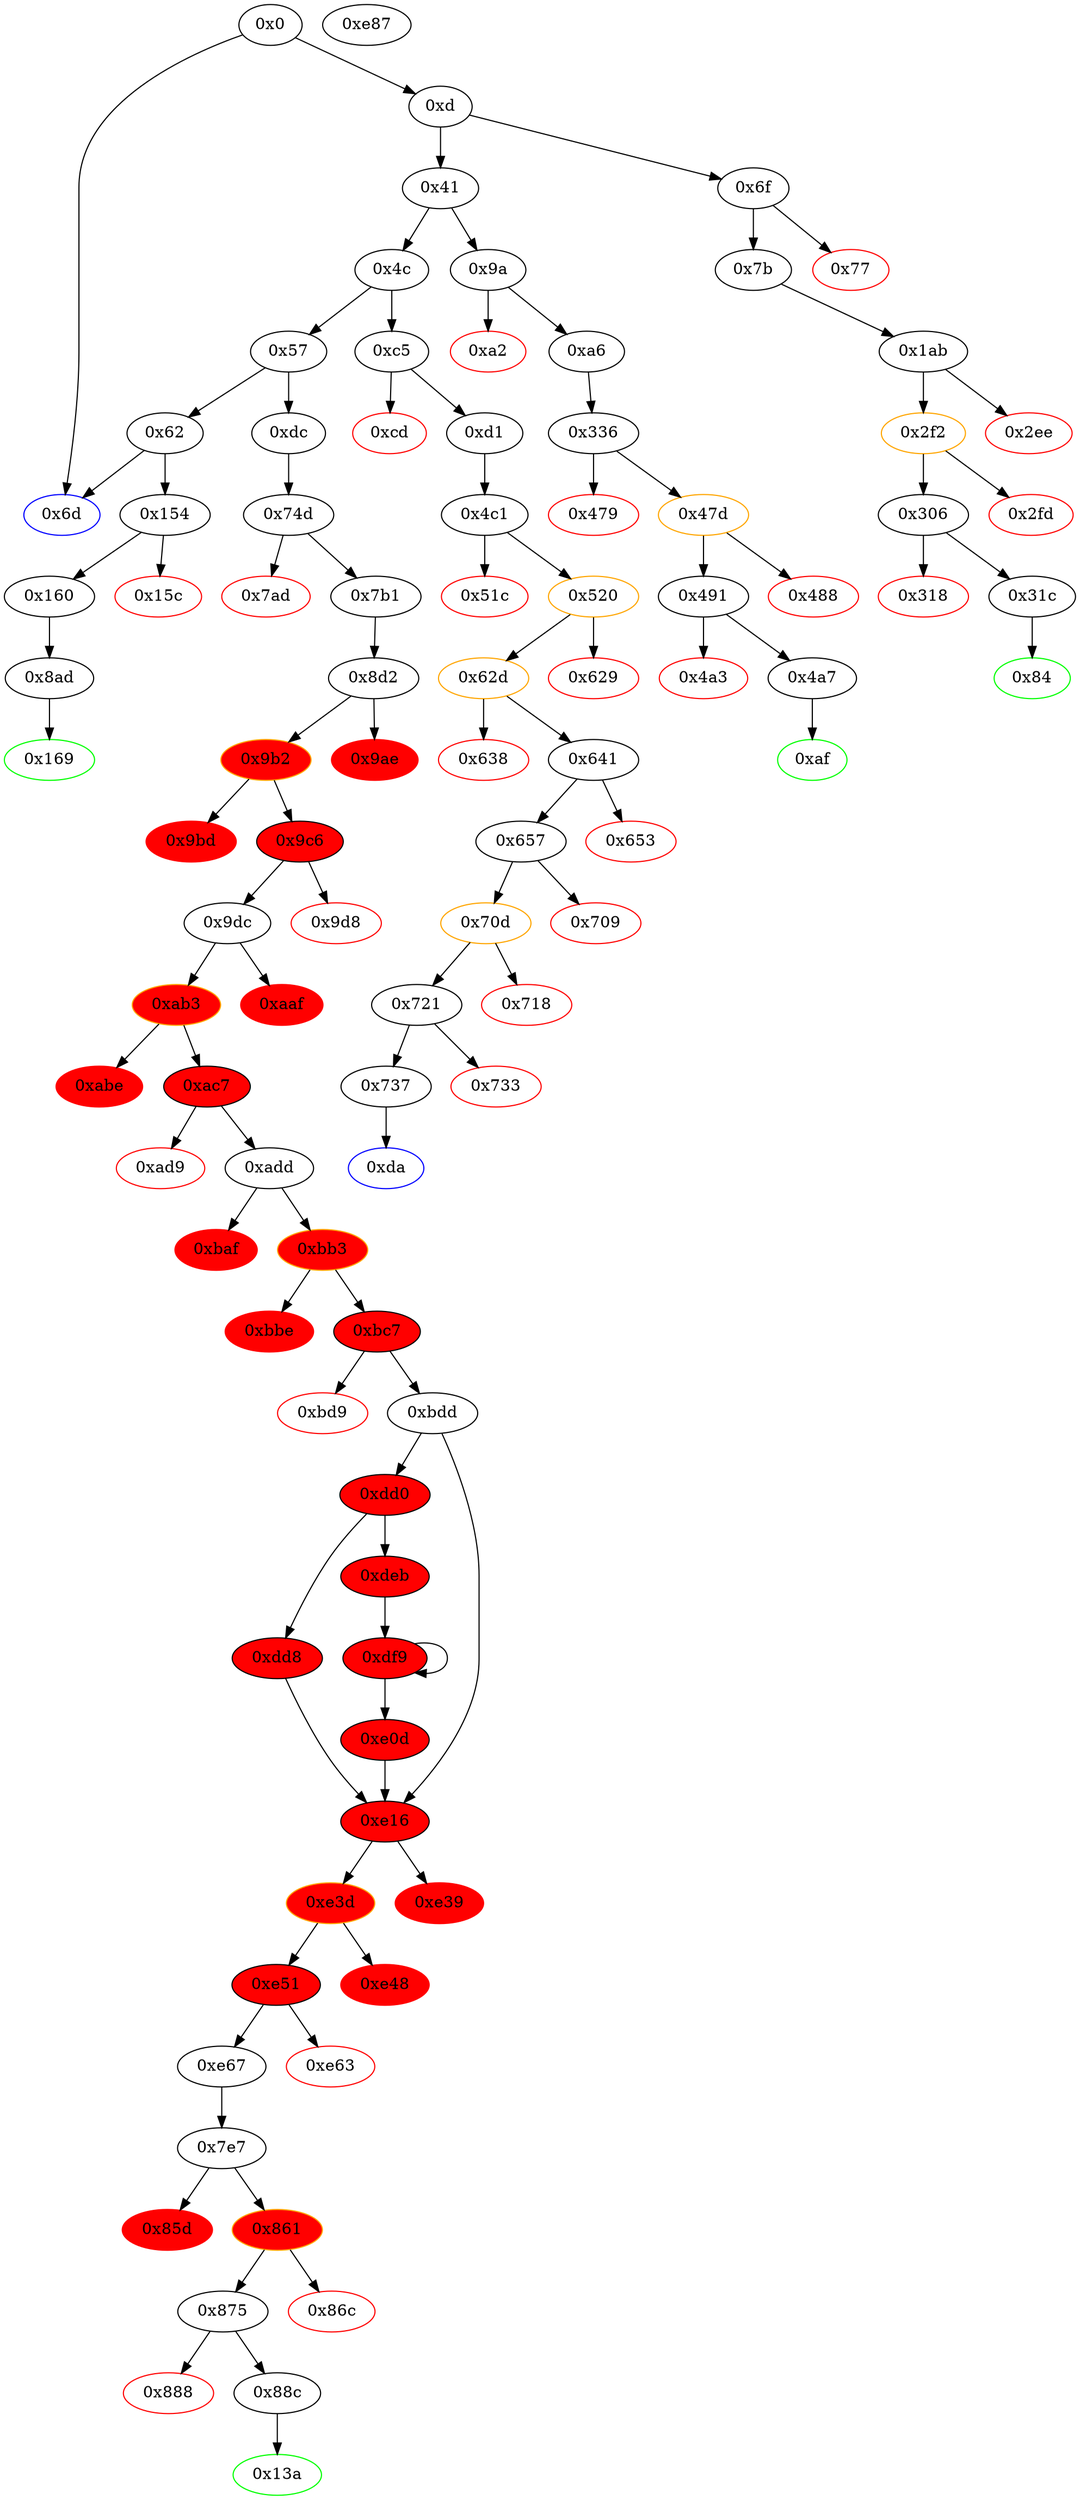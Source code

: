 digraph "" {
"0xdd0" [fillcolor=red, id="0xdd0", style=filled, tooltip="Block 0xdd0\n[0xdd0:0xdd7]\n---\nPredecessors: [0xbdd]\nSuccessors: [0xdd8, 0xdeb]\n---\n0xdd0 DUP1\n0xdd1 PUSH1 0x1f\n0xdd3 LT\n0xdd4 PUSH2 0xdeb\n0xdd7 JUMPI\n---\n0xdd1: V765 = 0x1f\n0xdd3: V766 = LT 0x1f V762\n0xdd4: V767 = 0xdeb\n0xdd7: JUMPI 0xdeb V766\n---\nEntry stack: [V11, 0x13a, V66, V71, V74, 0x0, V71, V71, V66, 0x0, 0x7e7, V440, V66, V74, V441, 0x0, 0x1, 0x0, V682, 0x29589f61, V691, V74, 0xeeeeeeeeeeeeeeeeeeeeeeeeeeeeeeeeeeeeeeee, V693, 0x13726987666190aeec798abe93f11d65ee7f340000000000000000, 0x0, 0x4, 0x3, V705, V735, V751, 0x3, V762]\nStack pops: 1\nStack additions: [S0]\nExit stack: [V11, 0x13a, V66, V71, V74, 0x0, V71, V71, V66, 0x0, 0x7e7, V440, V66, V74, V441, 0x0, 0x1, 0x0, V682, 0x29589f61, V691, V74, 0xeeeeeeeeeeeeeeeeeeeeeeeeeeeeeeeeeeeeeeee, V693, 0x13726987666190aeec798abe93f11d65ee7f340000000000000000, 0x0, 0x4, 0x3, V705, V735, V751, 0x3, V762]\n\nDef sites:\nV11: {0xd.0x35}\n0x13a: {0xdc.0xdd}\nV66: {0xdc.0x100}\nV71: {0xdc.0x120}\nV74: {0xdc.0x12a}\n0x0: {0x74d.0x74e}\nV71: {0xdc.0x120}\nV71: {0xdc.0x120}\nV66: {0xdc.0x100}\n0x0: {0x74d.0x754}\n0x7e7: {0x7b1.0x7bb}\nV440: {0x7b1.0x7df}\nV66: {0xdc.0x100}\nV74: {0xdc.0x12a}\nV441: {0x7b1.0x7e2}\n0x0: {0x8d2.0x8d3}\n0x1: {0x8d2.0x8d8}\n0x0: {0x8d2.0x8d6}\nV682: {0xbdd.0xc27}\n0x29589f61: {0xbdd.0xc28}\nV691: {0xbdd.0xc4f}\nV74: {0xdc.0x12a}\n0xeeeeeeeeeeeeeeeeeeeeeeeeeeeeeeeeeeeeeeee: {0xbdd.0xc51}\nV693: {0xbdd.0xc66}\n0x13726987666190aeec798abe93f11d65ee7f340000000000000000: {0xbdd.0xc67}\n0x0: {0xbdd.0xc83}\n0x4: {0xbdd.0xc85}\n0x3: {0xbdd.0xc87}\nV705: {0xbdd.0xcb6}\nV735: {0xbdd.0xd91}\nV751: {0xbdd.0xdb4}\n0x3: {0xbdd.0xc87}\nV762: {0xbdd.0xdc9}\n"];
"0x62d" [color=orange, fillcolor=white, id="0x62d", style=filled, tooltip="Block 0x62d\n[0x62d:0x637]\n---\nPredecessors: [0x520]\nSuccessors: [0x638, 0x641]\n---\n0x62d JUMPDEST\n0x62e POP\n0x62f GAS\n0x630 CALL\n0x631 ISZERO\n0x632 DUP1\n0x633 ISZERO\n0x634 PUSH2 0x641\n0x637 JUMPI\n---\n0x62d: JUMPDEST \n0x62f: V340 = GAS\n0x630: V341 = CALL V340 V313 0x0 V332 V333 V332 0x20\n0x631: V342 = ISZERO V341\n0x633: V343 = ISZERO V342\n0x634: V344 = 0x641\n0x637: JUMPI 0x641 V343\n---\nEntry stack: [V11, 0xda, V311, 0x0, V313, 0x70a08231, V329, 0x20, V332, V333, V332, 0x0, V313, V336]\nStack pops: 7\nStack additions: [V342]\nExit stack: [V11, 0xda, V311, 0x0, V313, 0x70a08231, V329, V342]\n\nDef sites:\nV11: {0xd.0x35}\n0xda: {0xd1.0xd3}\nV311: {0x520.0x590}\n0x0: {0x4c1.0x4c2}\nV313: {0x520.0x5a9}\n0x70a08231: {0x520.0x5aa}\nV329: {0x520.0x610}\n0x20: {0x520.0x614}\nV332: {0x520.0x618}\nV333: {0x520.0x61b}\nV332: {0x520.0x618}\n0x0: {0x520.0x61d}\nV313: {0x520.0x5a9}\nV336: {0x520.0x622}\n"];
"0xe51" [fillcolor=red, id="0xe51", style=filled, tooltip="Block 0xe51\n[0xe51:0xe62]\n---\nPredecessors: [0xe3d]\nSuccessors: [0xe63, 0xe67]\n---\n0xe51 JUMPDEST\n0xe52 POP\n0xe53 POP\n0xe54 POP\n0xe55 POP\n0xe56 PUSH1 0x40\n0xe58 MLOAD\n0xe59 RETURNDATASIZE\n0xe5a PUSH1 0x20\n0xe5c DUP2\n0xe5d LT\n0xe5e ISZERO\n0xe5f PUSH2 0xe67\n0xe62 JUMPI\n---\n0xe51: JUMPDEST \n0xe56: V810 = 0x40\n0xe58: V811 = M[0x40]\n0xe59: V812 = RETURNDATASIZE\n0xe5a: V813 = 0x20\n0xe5d: V814 = LT V812 0x20\n0xe5e: V815 = ISZERO V814\n0xe5f: V816 = 0xe67\n0xe62: JUMPI 0xe67 V815\n---\nEntry stack: [V11, 0x13a, V66, V71, V74, 0x0, V71, V71, V66, 0x0, 0x7e7, V440, V66, V74, V441, 0x0, 0x1, 0x0, V682, 0x29589f61, S1, V803]\nStack pops: 4\nStack additions: [V811, V812]\nExit stack: [V11, 0x13a, V66, V71, V74, 0x0, V71, V71, V66, 0x0, 0x7e7, V440, V66, V74, V441, 0x0, 0x1, 0x0, V811, V812]\n\nDef sites:\nV11: {0xd.0x35}\n0x13a: {0xdc.0xdd}\nV66: {0xdc.0x100}\nV71: {0xdc.0x120}\nV74: {0xdc.0x12a}\n0x0: {0x74d.0x74e}\nV71: {0xdc.0x120}\nV71: {0xdc.0x120}\nV66: {0xdc.0x100}\n0x0: {0x74d.0x754}\n0x7e7: {0x7b1.0x7bb}\nV440: {0x7b1.0x7df}\nV66: {0xdc.0x100}\nV74: {0xdc.0x12a}\nV441: {0x7b1.0x7e2}\n0x0: {0x8d2.0x8d3}\n0x1: {0x8d2.0x8d8}\n0x0: {0x8d2.0x8d6}\nV682: {0xbdd.0xc27}\n0x29589f61: {0xbdd.0xc28}\nS1: {0xdd8.0xde5, 0xe0d.0xe14, 0xbdd.0xdb4}\nV803: {0xe3d.0xe41}\n"];
"0xd1" [fillcolor=white, id="0xd1", style=filled, tooltip="Block 0xd1\n[0xd1:0xd9]\n---\nPredecessors: [0xc5]\nSuccessors: [0x4c1]\n---\n0xd1 JUMPDEST\n0xd2 POP\n0xd3 PUSH2 0xda\n0xd6 PUSH2 0x4c1\n0xd9 JUMP\n---\n0xd1: JUMPDEST \n0xd3: V57 = 0xda\n0xd6: V58 = 0x4c1\n0xd9: JUMP 0x4c1\n---\nEntry stack: [V11, V53]\nStack pops: 1\nStack additions: [0xda]\nExit stack: [V11, 0xda]\n\nDef sites:\nV11: {0xd.0x35}\nV53: {0xc5.0xc6}\n"];
"0x77" [color=red, fillcolor=white, id="0x77", style=filled, tooltip="Block 0x77\n[0x77:0x7a]\n---\nPredecessors: [0x6f]\nSuccessors: []\n---\n0x77 PUSH1 0x0\n0x79 DUP1\n0x7a REVERT\n---\n0x77: V30 = 0x0\n0x7a: REVERT 0x0 0x0\n---\nEntry stack: [V11, V27]\nStack pops: 0\nStack additions: []\nExit stack: [V11, V27]\n\nDef sites:\nV11: {0xd.0x35}\nV27: {0x6f.0x70}\n"];
"0x0" [fillcolor=white, id="0x0", style=filled, tooltip="Block 0x0\n[0x0:0xc]\n---\nPredecessors: []\nSuccessors: [0xd, 0x6d]\n---\n0x0 PUSH1 0x80\n0x2 PUSH1 0x40\n0x4 MSTORE\n0x5 PUSH1 0x4\n0x7 CALLDATASIZE\n0x8 LT\n0x9 PUSH2 0x6d\n0xc JUMPI\n---\n0x0: V0 = 0x80\n0x2: V1 = 0x40\n0x4: M[0x40] = 0x80\n0x5: V2 = 0x4\n0x7: V3 = CALLDATASIZE\n0x8: V4 = LT V3 0x4\n0x9: V5 = 0x6d\n0xc: JUMPI 0x6d V4\n---\nEntry stack: []\nStack pops: 0\nStack additions: []\nExit stack: []\n\nDef sites:\n"];
"0xabe" [color=red, fillcolor=red, id="0xabe", style=filled, tooltip="Block 0xabe\n[0xabe:0xac6]\n---\nPredecessors: [0xab3]\nSuccessors: []\n---\n0xabe RETURNDATASIZE\n0xabf PUSH1 0x0\n0xac1 DUP1\n0xac2 RETURNDATACOPY\n0xac3 RETURNDATASIZE\n0xac4 PUSH1 0x0\n0xac6 REVERT\n---\n0xabe: V601 = RETURNDATASIZE\n0xabf: V602 = 0x0\n0xac2: RETURNDATACOPY 0x0 0x0 V601\n0xac3: V603 = RETURNDATASIZE\n0xac4: V604 = 0x0\n0xac6: REVERT 0x0 V603\n---\nEntry stack: [V11, 0x13a, V66, V71, V74, 0x0, V71, V71, V66, 0x0, 0x7e7, V440, V66, V74, V441, 0x0, 0x1, 0x0, V560, 0x95ea7b3, V585, V598]\nStack pops: 0\nStack additions: []\nExit stack: [V11, 0x13a, V66, V71, V74, 0x0, V71, V71, V66, 0x0, 0x7e7, V440, V66, V74, V441, 0x0, 0x1, 0x0, V560, 0x95ea7b3, V585, V598]\n\nDef sites:\nV11: {0xd.0x35}\n0x13a: {0xdc.0xdd}\nV66: {0xdc.0x100}\nV71: {0xdc.0x120}\nV74: {0xdc.0x12a}\n0x0: {0x74d.0x74e}\nV71: {0xdc.0x120}\nV71: {0xdc.0x120}\nV66: {0xdc.0x100}\n0x0: {0x74d.0x754}\n0x7e7: {0x7b1.0x7bb}\nV440: {0x7b1.0x7df}\nV66: {0xdc.0x100}\nV74: {0xdc.0x12a}\nV441: {0x7b1.0x7e2}\n0x0: {0x8d2.0x8d3}\n0x1: {0x8d2.0x8d8}\n0x0: {0x8d2.0x8d6}\nV560: {0x9dc.0xa05}\n0x95ea7b3: {0x9dc.0xa06}\nV585: {0x9dc.0xa95}\nV598: {0xab3.0xab7}\n"];
"0x7ad" [color=red, fillcolor=white, id="0x7ad", style=filled, tooltip="Block 0x7ad\n[0x7ad:0x7b0]\n---\nPredecessors: [0x74d]\nSuccessors: []\n---\n0x7ad PUSH1 0x0\n0x7af DUP1\n0x7b0 REVERT\n---\n0x7ad: V432 = 0x0\n0x7b0: REVERT 0x0 0x0\n---\nEntry stack: [V11, 0x13a, V66, V71, V74, 0x0, 0x0, 0x0, 0x0, 0x0]\nStack pops: 0\nStack additions: []\nExit stack: [V11, 0x13a, V66, V71, V74, 0x0, 0x0, 0x0, 0x0, 0x0]\n\nDef sites:\nV11: {0xd.0x35}\n0x13a: {0xdc.0xdd}\nV66: {0xdc.0x100}\nV71: {0xdc.0x120}\nV74: {0xdc.0x12a}\n0x0: {0x74d.0x74e}\n0x0: {0x74d.0x74e}\n0x0: {0x74d.0x751}\n0x0: {0x74d.0x751}\n0x0: {0x74d.0x754}\n"];
"0x70d" [color=orange, fillcolor=white, id="0x70d", style=filled, tooltip="Block 0x70d\n[0x70d:0x717]\n---\nPredecessors: [0x657]\nSuccessors: [0x718, 0x721]\n---\n0x70d JUMPDEST\n0x70e POP\n0x70f GAS\n0x710 CALL\n0x711 ISZERO\n0x712 DUP1\n0x713 ISZERO\n0x714 PUSH2 0x721\n0x717 JUMPI\n---\n0x70d: JUMPDEST \n0x70f: V391 = GAS\n0x710: V392 = CALL V391 V362 0x0 V383 V384 V383 0x20\n0x711: V393 = ISZERO V392\n0x713: V394 = ISZERO V393\n0x714: V395 = 0x721\n0x717: JUMPI 0x721 V394\n---\nEntry stack: [V11, 0xda, V311, V358, V362, 0xa9059cbb, V380, 0x20, V383, V384, V383, 0x0, V362, V387]\nStack pops: 7\nStack additions: [V393]\nExit stack: [V11, 0xda, V311, V358, V362, 0xa9059cbb, V380, V393]\n\nDef sites:\nV11: {0xd.0x35}\n0xda: {0xd1.0xd3}\nV311: {0x520.0x590}\nV358: {0x657.0x65d}\nV362: {0x657.0x681}\n0xa9059cbb: {0x657.0x682}\nV380: {0x657.0x6ef}\n0x20: {0x657.0x6f4}\nV383: {0x657.0x6f8}\nV384: {0x657.0x6fb}\nV383: {0x657.0x6f8}\n0x0: {0x657.0x6fd}\nV362: {0x657.0x681}\nV387: {0x657.0x702}\n"];
"0xbaf" [color=red, fillcolor=red, id="0xbaf", style=filled, tooltip="Block 0xbaf\n[0xbaf:0xbb2]\n---\nPredecessors: [0xadd]\nSuccessors: []\n---\n0xbaf PUSH1 0x0\n0xbb1 DUP1\n0xbb2 REVERT\n---\n0xbaf: V652 = 0x0\n0xbb2: REVERT 0x0 0x0\n---\nEntry stack: [V11, 0x13a, V66, V71, V74, 0x0, V71, V71, V66, 0x0, 0x7e7, V440, V66, V74, V441, 0x0, 0x1, 0x0, V618, 0x95ea7b3, V642, 0x20, V645, V646, V645, 0x0, V618, V649]\nStack pops: 0\nStack additions: []\nExit stack: [V11, 0x13a, V66, V71, V74, 0x0, V71, V71, V66, 0x0, 0x7e7, V440, V66, V74, V441, 0x0, 0x1, 0x0, V618, 0x95ea7b3, V642, 0x20, V645, V646, V645, 0x0, V618, V649]\n\nDef sites:\nV11: {0xd.0x35}\n0x13a: {0xdc.0xdd}\nV66: {0xdc.0x100}\nV71: {0xdc.0x120}\nV74: {0xdc.0x12a}\n0x0: {0x74d.0x74e}\nV71: {0xdc.0x120}\nV71: {0xdc.0x120}\nV66: {0xdc.0x100}\n0x0: {0x74d.0x754}\n0x7e7: {0x7b1.0x7bb}\nV440: {0x7b1.0x7df}\nV66: {0xdc.0x100}\nV74: {0xdc.0x12a}\nV441: {0x7b1.0x7e2}\n0x0: {0x8d2.0x8d3}\n0x1: {0x8d2.0x8d8}\n0x0: {0x8d2.0x8d6}\nV618: {0xadd.0xb06}\n0x95ea7b3: {0xadd.0xb07}\nV642: {0xadd.0xb95}\n0x20: {0xadd.0xb9a}\nV645: {0xadd.0xb9e}\nV646: {0xadd.0xba1}\nV645: {0xadd.0xb9e}\n0x0: {0xadd.0xba3}\nV618: {0xadd.0xb06}\nV649: {0xadd.0xba8}\n"];
"0x84" [color=green, fillcolor=white, id="0x84", style=filled, tooltip="Block 0x84\n[0x84:0x99]\n---\nPredecessors: [0x31c]\nSuccessors: []\n---\n0x84 JUMPDEST\n0x85 PUSH1 0x40\n0x87 MLOAD\n0x88 DUP1\n0x89 DUP3\n0x8a DUP2\n0x8b MSTORE\n0x8c PUSH1 0x20\n0x8e ADD\n0x8f SWAP2\n0x90 POP\n0x91 POP\n0x92 PUSH1 0x40\n0x94 MLOAD\n0x95 DUP1\n0x96 SWAP2\n0x97 SUB\n0x98 SWAP1\n0x99 RETURN\n---\n0x84: JUMPDEST \n0x85: V33 = 0x40\n0x87: V34 = M[0x40]\n0x8b: M[V34] = V184\n0x8c: V35 = 0x20\n0x8e: V36 = ADD 0x20 V34\n0x92: V37 = 0x40\n0x94: V38 = M[0x40]\n0x97: V39 = SUB V36 V38\n0x99: RETURN V38 V39\n---\nEntry stack: [V11, V184]\nStack pops: 1\nStack additions: []\nExit stack: [V11]\n\nDef sites:\nV11: {0xd.0x35}\nV184: {0x31c.0x322}\n"];
"0xe0d" [fillcolor=red, id="0xe0d", style=filled, tooltip="Block 0xe0d\n[0xe0d:0xe15]\n---\nPredecessors: [0xdf9]\nSuccessors: [0xe16]\n---\n0xe0d DUP3\n0xe0e SWAP1\n0xe0f SUB\n0xe10 PUSH1 0x1f\n0xe12 AND\n0xe13 DUP3\n0xe14 ADD\n0xe15 SWAP2\n---\n0xe0f: V787 = SUB V784 V775\n0xe10: V788 = 0x1f\n0xe12: V789 = AND 0x1f V787\n0xe14: V790 = ADD V775 V789\n---\nEntry stack: [V11, 0x13a, V66, V71, V74, 0x0, V71, V71, V66, 0x0, 0x7e7, V440, V66, V74, V441, 0x0, 0x1, 0x0, V682, 0x29589f61, V691, V74, 0xeeeeeeeeeeeeeeeeeeeeeeeeeeeeeeeeeeeeeeee, V693, 0x13726987666190aeec798abe93f11d65ee7f340000000000000000, 0x0, 0x4, 0x3, V705, V735, V775, V782, V784]\nStack pops: 3\nStack additions: [V790, S1, S2]\nExit stack: [V11, 0x13a, V66, V71, V74, 0x0, V71, V71, V66, 0x0, 0x7e7, V440, V66, V74, V441, 0x0, 0x1, 0x0, V682, 0x29589f61, V691, V74, 0xeeeeeeeeeeeeeeeeeeeeeeeeeeeeeeeeeeeeeeee, V693, 0x13726987666190aeec798abe93f11d65ee7f340000000000000000, 0x0, 0x4, 0x3, V705, V735, V790, V782, V775]\n\nDef sites:\nV11: {0xd.0x35}\n0x13a: {0xdc.0xdd}\nV66: {0xdc.0x100}\nV71: {0xdc.0x120}\nV74: {0xdc.0x12a}\n0x0: {0x74d.0x74e}\nV71: {0xdc.0x120}\nV71: {0xdc.0x120}\nV66: {0xdc.0x100}\n0x0: {0x74d.0x754}\n0x7e7: {0x7b1.0x7bb}\nV440: {0x7b1.0x7df}\nV66: {0xdc.0x100}\nV74: {0xdc.0x12a}\nV441: {0x7b1.0x7e2}\n0x0: {0x8d2.0x8d3}\n0x1: {0x8d2.0x8d8}\n0x0: {0x8d2.0x8d6}\nV682: {0xbdd.0xc27}\n0x29589f61: {0xbdd.0xc28}\nV691: {0xbdd.0xc4f}\nV74: {0xdc.0x12a}\n0xeeeeeeeeeeeeeeeeeeeeeeeeeeeeeeeeeeeeeeee: {0xbdd.0xc51}\nV693: {0xbdd.0xc66}\n0x13726987666190aeec798abe93f11d65ee7f340000000000000000: {0xbdd.0xc67}\n0x0: {0xbdd.0xc83}\n0x4: {0xbdd.0xc85}\n0x3: {0xbdd.0xc87}\nV705: {0xbdd.0xcb6}\nV735: {0xbdd.0xd91}\nV775: {0xdeb.0xded}\nV782: {0xdf9.0xe01}\nV784: {0xdf9.0xe05}\n"];
"0x875" [fillcolor=white, id="0x875", style=filled, tooltip="Block 0x875\n[0x875:0x887]\n---\nPredecessors: [0x861]\nSuccessors: [0x888, 0x88c]\n---\n0x875 JUMPDEST\n0x876 POP\n0x877 POP\n0x878 POP\n0x879 POP\n0x87a POP\n0x87b PUSH1 0x40\n0x87d MLOAD\n0x87e RETURNDATASIZE\n0x87f PUSH1 0x20\n0x881 DUP2\n0x882 LT\n0x883 ISZERO\n0x884 PUSH2 0x88c\n0x887 JUMPI\n---\n0x875: JUMPDEST \n0x87b: V478 = 0x40\n0x87d: V479 = M[0x40]\n0x87e: V480 = RETURNDATASIZE\n0x87f: V481 = 0x20\n0x882: V482 = LT V480 0x20\n0x883: V483 = ISZERO V482\n0x884: V484 = 0x88c\n0x887: JUMPI 0x88c V483\n---\nEntry stack: [V11, 0x13a, V66, V71, V74, 0x0, V71, V71, V66, V819, V444, 0xf39b5b9b, V819, V459, V471]\nStack pops: 5\nStack additions: [V479, V480]\nExit stack: [V11, 0x13a, V66, V71, V74, 0x0, V71, V71, V66, V819, V479, V480]\n\nDef sites:\nV11: {0xd.0x35}\n0x13a: {0xdc.0xdd}\nV66: {0xdc.0x100}\nV71: {0xdc.0x120}\nV74: {0xdc.0x12a}\n0x0: {0x74d.0x74e}\nV71: {0xdc.0x120}\nV71: {0xdc.0x120}\nV66: {0xdc.0x100}\nV819: {0xe67.0xe6d}\nV444: {0x7e7.0x800}\n0xf39b5b9b: {0x7e7.0x801}\nV819: {0xe67.0xe6d}\nV459: {0x7e7.0x844}\nV471: {0x861.0x865}\n"];
"0xe16" [fillcolor=red, id="0xe16", style=filled, tooltip="Block 0xe16\n[0xe16:0xe38]\n---\nPredecessors: [0xbdd, 0xdd8, 0xe0d]\nSuccessors: [0xe39, 0xe3d]\n---\n0xe16 JUMPDEST\n0xe17 POP\n0xe18 POP\n0xe19 SWAP10\n0xe1a POP\n0xe1b POP\n0xe1c POP\n0xe1d POP\n0xe1e POP\n0xe1f POP\n0xe20 POP\n0xe21 POP\n0xe22 POP\n0xe23 POP\n0xe24 PUSH1 0x20\n0xe26 PUSH1 0x40\n0xe28 MLOAD\n0xe29 DUP1\n0xe2a DUP4\n0xe2b SUB\n0xe2c DUP2\n0xe2d PUSH1 0x0\n0xe2f DUP8\n0xe30 DUP1\n0xe31 EXTCODESIZE\n0xe32 ISZERO\n0xe33 DUP1\n0xe34 ISZERO\n0xe35 PUSH2 0xe3d\n0xe38 JUMPI\n---\n0xe16: JUMPDEST \n0xe24: V791 = 0x20\n0xe26: V792 = 0x40\n0xe28: V793 = M[0x40]\n0xe2b: V794 = SUB S2 V793\n0xe2d: V795 = 0x0\n0xe31: V796 = EXTCODESIZE V682\n0xe32: V797 = ISZERO V796\n0xe34: V798 = ISZERO V797\n0xe35: V799 = 0xe3d\n0xe38: JUMPI 0xe3d V798\n---\nEntry stack: [V11, 0x13a, V66, V71, V74, 0x0, V71, V71, V66, 0x0, 0x7e7, V440, V66, V74, V441, 0x0, 0x1, 0x0, V682, 0x29589f61, V691, V74, 0xeeeeeeeeeeeeeeeeeeeeeeeeeeeeeeeeeeeeeeee, V693, 0x13726987666190aeec798abe93f11d65ee7f340000000000000000, 0x0, 0x4, 0x3, V705, V735, S2, S1, S0]\nStack pops: 15\nStack additions: [S14, S13, S2, 0x20, V793, V794, V793, 0x0, S14, V797]\nExit stack: [V11, 0x13a, V66, V71, V74, 0x0, V71, V71, V66, 0x0, 0x7e7, V440, V66, V74, V441, 0x0, 0x1, 0x0, V682, 0x29589f61, S2, 0x20, V793, V794, V793, 0x0, V682, V797]\n\nDef sites:\nV11: {0xd.0x35}\n0x13a: {0xdc.0xdd}\nV66: {0xdc.0x100}\nV71: {0xdc.0x120}\nV74: {0xdc.0x12a}\n0x0: {0x74d.0x74e}\nV71: {0xdc.0x120}\nV71: {0xdc.0x120}\nV66: {0xdc.0x100}\n0x0: {0x74d.0x754}\n0x7e7: {0x7b1.0x7bb}\nV440: {0x7b1.0x7df}\nV66: {0xdc.0x100}\nV74: {0xdc.0x12a}\nV441: {0x7b1.0x7e2}\n0x0: {0x8d2.0x8d3}\n0x1: {0x8d2.0x8d8}\n0x0: {0x8d2.0x8d6}\nV682: {0xbdd.0xc27}\n0x29589f61: {0xbdd.0xc28}\nV691: {0xbdd.0xc4f}\nV74: {0xdc.0x12a}\n0xeeeeeeeeeeeeeeeeeeeeeeeeeeeeeeeeeeeeeeee: {0xbdd.0xc51}\nV693: {0xbdd.0xc66}\n0x13726987666190aeec798abe93f11d65ee7f340000000000000000: {0xbdd.0xc67}\n0x0: {0xbdd.0xc83}\n0x4: {0xbdd.0xc85}\n0x3: {0xbdd.0xc87}\nV705: {0xbdd.0xcb6}\nV735: {0xbdd.0xd91}\nS2: {0xdd8.0xde5, 0xe0d.0xe14, 0xbdd.0xdb4}\nS1: {0xdf9.0xe01, 0xbdd.0xc87}\nS0: {0xdeb.0xded, 0xbdd.0xdc9}\n"];
"0xdc" [fillcolor=white, id="0xdc", style=filled, tooltip="Block 0xdc\n[0xdc:0x139]\n---\nPredecessors: [0x57]\nSuccessors: [0x74d]\n---\n0xdc JUMPDEST\n0xdd PUSH2 0x13a\n0xe0 PUSH1 0x4\n0xe2 DUP1\n0xe3 CALLDATASIZE\n0xe4 SUB\n0xe5 DUP2\n0xe6 ADD\n0xe7 SWAP1\n0xe8 DUP1\n0xe9 DUP1\n0xea CALLDATALOAD\n0xeb PUSH20 0xffffffffffffffffffffffffffffffffffffffff\n0x100 AND\n0x101 SWAP1\n0x102 PUSH1 0x20\n0x104 ADD\n0x105 SWAP1\n0x106 SWAP3\n0x107 SWAP2\n0x108 SWAP1\n0x109 DUP1\n0x10a CALLDATALOAD\n0x10b PUSH20 0xffffffffffffffffffffffffffffffffffffffff\n0x120 AND\n0x121 SWAP1\n0x122 PUSH1 0x20\n0x124 ADD\n0x125 SWAP1\n0x126 SWAP3\n0x127 SWAP2\n0x128 SWAP1\n0x129 DUP1\n0x12a CALLDATALOAD\n0x12b SWAP1\n0x12c PUSH1 0x20\n0x12e ADD\n0x12f SWAP1\n0x130 SWAP3\n0x131 SWAP2\n0x132 SWAP1\n0x133 POP\n0x134 POP\n0x135 POP\n0x136 PUSH2 0x74d\n0x139 JUMP\n---\n0xdc: JUMPDEST \n0xdd: V59 = 0x13a\n0xe0: V60 = 0x4\n0xe3: V61 = CALLDATASIZE\n0xe4: V62 = SUB V61 0x4\n0xe6: V63 = ADD 0x4 V62\n0xea: V64 = CALLDATALOAD 0x4\n0xeb: V65 = 0xffffffffffffffffffffffffffffffffffffffff\n0x100: V66 = AND 0xffffffffffffffffffffffffffffffffffffffff V64\n0x102: V67 = 0x20\n0x104: V68 = ADD 0x20 0x4\n0x10a: V69 = CALLDATALOAD 0x24\n0x10b: V70 = 0xffffffffffffffffffffffffffffffffffffffff\n0x120: V71 = AND 0xffffffffffffffffffffffffffffffffffffffff V69\n0x122: V72 = 0x20\n0x124: V73 = ADD 0x20 0x24\n0x12a: V74 = CALLDATALOAD 0x44\n0x12c: V75 = 0x20\n0x12e: V76 = ADD 0x20 0x44\n0x136: V77 = 0x74d\n0x139: JUMP 0x74d\n---\nEntry stack: [V11]\nStack pops: 0\nStack additions: [0x13a, V66, V71, V74]\nExit stack: [V11, 0x13a, V66, V71, V74]\n\nDef sites:\nV11: {0xd.0x35}\n"];
"0x7b" [fillcolor=white, id="0x7b", style=filled, tooltip="Block 0x7b\n[0x7b:0x83]\n---\nPredecessors: [0x6f]\nSuccessors: [0x1ab]\n---\n0x7b JUMPDEST\n0x7c POP\n0x7d PUSH2 0x84\n0x80 PUSH2 0x1ab\n0x83 JUMP\n---\n0x7b: JUMPDEST \n0x7d: V31 = 0x84\n0x80: V32 = 0x1ab\n0x83: JUMP 0x1ab\n---\nEntry stack: [V11, V27]\nStack pops: 1\nStack additions: [0x84]\nExit stack: [V11, 0x84]\n\nDef sites:\nV11: {0xd.0x35}\nV27: {0x6f.0x70}\n"];
"0xe87" [fillcolor=white, id="0xe87", style=filled, tooltip="Block 0xe87\n[0xe87:0xeba]\n---\nPredecessors: []\nSuccessors: []\n---\n0xe87 STOP\n0xe88 LOG1\n0xe89 PUSH6 0x627a7a723058\n0xe90 SHA3\n0xe91 PUSH10 0x76c84dbdc13d4bf7c152\n0xe9c SWAP11\n0xe9d PUSH29 0x44a7a90fc8440765b409fc494108a78f7872c50029\n---\n0xe87: STOP \n0xe88: LOG S0 S1 S2\n0xe89: V822 = 0x627a7a723058\n0xe90: V823 = SHA3 0x627a7a723058 S3\n0xe91: V824 = 0x76c84dbdc13d4bf7c152\n0xe9d: V825 = 0x44a7a90fc8440765b409fc494108a78f7872c50029\n---\nEntry stack: []\nStack pops: 0\nStack additions: [0x44a7a90fc8440765b409fc494108a78f7872c50029, S13, V823, S4, S5, S6, S7, S8, S9, S10, S11, S12, 0x76c84dbdc13d4bf7c152]\nExit stack: []\n\nDef sites:\n"];
"0x6d" [color=blue, fillcolor=white, id="0x6d", style=filled, tooltip="Block 0x6d\n[0x6d:0x6e]\n---\nPredecessors: [0x0, 0x62]\nSuccessors: []\n---\n0x6d JUMPDEST\n0x6e STOP\n---\n0x6d: JUMPDEST \n0x6e: STOP \n---\nEntry stack: [V11]\nStack pops: 0\nStack additions: []\nExit stack: [V11]\n\nDef sites:\nV11: {0xd.0x35}\n"];
"0x160" [fillcolor=white, id="0x160", style=filled, tooltip="Block 0x160\n[0x160:0x168]\n---\nPredecessors: [0x154]\nSuccessors: [0x8ad]\n---\n0x160 JUMPDEST\n0x161 POP\n0x162 PUSH2 0x169\n0x165 PUSH2 0x8ad\n0x168 JUMP\n---\n0x160: JUMPDEST \n0x162: V93 = 0x169\n0x165: V94 = 0x8ad\n0x168: JUMP 0x8ad\n---\nEntry stack: [V11, V89]\nStack pops: 1\nStack additions: [0x169]\nExit stack: [V11, 0x169]\n\nDef sites:\nV11: {0xd.0x35}\nV89: {0x154.0x155}\n"];
"0xe48" [color=red, fillcolor=red, id="0xe48", style=filled, tooltip="Block 0xe48\n[0xe48:0xe50]\n---\nPredecessors: [0xe3d]\nSuccessors: []\n---\n0xe48 RETURNDATASIZE\n0xe49 PUSH1 0x0\n0xe4b DUP1\n0xe4c RETURNDATACOPY\n0xe4d RETURNDATASIZE\n0xe4e PUSH1 0x0\n0xe50 REVERT\n---\n0xe48: V806 = RETURNDATASIZE\n0xe49: V807 = 0x0\n0xe4c: RETURNDATACOPY 0x0 0x0 V806\n0xe4d: V808 = RETURNDATASIZE\n0xe4e: V809 = 0x0\n0xe50: REVERT 0x0 V808\n---\nEntry stack: [V11, 0x13a, V66, V71, V74, 0x0, V71, V71, V66, 0x0, 0x7e7, V440, V66, V74, V441, 0x0, 0x1, 0x0, V682, 0x29589f61, S1, V803]\nStack pops: 0\nStack additions: []\nExit stack: [V11, 0x13a, V66, V71, V74, 0x0, V71, V71, V66, 0x0, 0x7e7, V440, V66, V74, V441, 0x0, 0x1, 0x0, V682, 0x29589f61, S1, V803]\n\nDef sites:\nV11: {0xd.0x35}\n0x13a: {0xdc.0xdd}\nV66: {0xdc.0x100}\nV71: {0xdc.0x120}\nV74: {0xdc.0x12a}\n0x0: {0x74d.0x74e}\nV71: {0xdc.0x120}\nV71: {0xdc.0x120}\nV66: {0xdc.0x100}\n0x0: {0x74d.0x754}\n0x7e7: {0x7b1.0x7bb}\nV440: {0x7b1.0x7df}\nV66: {0xdc.0x100}\nV74: {0xdc.0x12a}\nV441: {0x7b1.0x7e2}\n0x0: {0x8d2.0x8d3}\n0x1: {0x8d2.0x8d8}\n0x0: {0x8d2.0x8d6}\nV682: {0xbdd.0xc27}\n0x29589f61: {0xbdd.0xc28}\nS1: {0xdd8.0xde5, 0xe0d.0xe14, 0xbdd.0xdb4}\nV803: {0xe3d.0xe41}\n"];
"0x51c" [color=red, fillcolor=white, id="0x51c", style=filled, tooltip="Block 0x51c\n[0x51c:0x51f]\n---\nPredecessors: [0x4c1]\nSuccessors: []\n---\n0x51c PUSH1 0x0\n0x51e DUP1\n0x51f REVERT\n---\n0x51c: V286 = 0x0\n0x51f: REVERT 0x0 0x0\n---\nEntry stack: [V11, 0xda, 0x0, 0x0]\nStack pops: 0\nStack additions: []\nExit stack: [V11, 0xda, 0x0, 0x0]\n\nDef sites:\nV11: {0xd.0x35}\n0xda: {0xd1.0xd3}\n0x0: {0x4c1.0x4c2}\n0x0: {0x4c1.0x4c2}\n"];
"0x721" [fillcolor=white, id="0x721", style=filled, tooltip="Block 0x721\n[0x721:0x732]\n---\nPredecessors: [0x70d]\nSuccessors: [0x733, 0x737]\n---\n0x721 JUMPDEST\n0x722 POP\n0x723 POP\n0x724 POP\n0x725 POP\n0x726 PUSH1 0x40\n0x728 MLOAD\n0x729 RETURNDATASIZE\n0x72a PUSH1 0x20\n0x72c DUP2\n0x72d LT\n0x72e ISZERO\n0x72f PUSH2 0x737\n0x732 JUMPI\n---\n0x721: JUMPDEST \n0x726: V400 = 0x40\n0x728: V401 = M[0x40]\n0x729: V402 = RETURNDATASIZE\n0x72a: V403 = 0x20\n0x72d: V404 = LT V402 0x20\n0x72e: V405 = ISZERO V404\n0x72f: V406 = 0x737\n0x732: JUMPI 0x737 V405\n---\nEntry stack: [V11, 0xda, V311, V358, V362, 0xa9059cbb, V380, V393]\nStack pops: 4\nStack additions: [V401, V402]\nExit stack: [V11, 0xda, V311, V358, V401, V402]\n\nDef sites:\nV11: {0xd.0x35}\n0xda: {0xd1.0xd3}\nV311: {0x520.0x590}\nV358: {0x657.0x65d}\nV362: {0x657.0x681}\n0xa9059cbb: {0x657.0x682}\nV380: {0x657.0x6ef}\nV393: {0x70d.0x711}\n"];
"0x9bd" [color=red, fillcolor=red, id="0x9bd", style=filled, tooltip="Block 0x9bd\n[0x9bd:0x9c5]\n---\nPredecessors: [0x9b2]\nSuccessors: []\n---\n0x9bd RETURNDATASIZE\n0x9be PUSH1 0x0\n0x9c0 DUP1\n0x9c1 RETURNDATACOPY\n0x9c2 RETURNDATASIZE\n0x9c3 PUSH1 0x0\n0x9c5 REVERT\n---\n0x9bd: V543 = RETURNDATASIZE\n0x9be: V544 = 0x0\n0x9c1: RETURNDATACOPY 0x0 0x0 V543\n0x9c2: V545 = RETURNDATASIZE\n0x9c3: V546 = 0x0\n0x9c5: REVERT 0x0 V545\n---\nEntry stack: [V11, 0x13a, V66, V71, V74, 0x0, V71, V71, V66, 0x0, 0x7e7, V440, V66, V74, V441, 0x0, 0x1, 0x0, V502, 0x23b872dd, V527, V540]\nStack pops: 0\nStack additions: []\nExit stack: [V11, 0x13a, V66, V71, V74, 0x0, V71, V71, V66, 0x0, 0x7e7, V440, V66, V74, V441, 0x0, 0x1, 0x0, V502, 0x23b872dd, V527, V540]\n\nDef sites:\nV11: {0xd.0x35}\n0x13a: {0xdc.0xdd}\nV66: {0xdc.0x100}\nV71: {0xdc.0x120}\nV74: {0xdc.0x12a}\n0x0: {0x74d.0x74e}\nV71: {0xdc.0x120}\nV71: {0xdc.0x120}\nV66: {0xdc.0x100}\n0x0: {0x74d.0x754}\n0x7e7: {0x7b1.0x7bb}\nV440: {0x7b1.0x7df}\nV66: {0xdc.0x100}\nV74: {0xdc.0x12a}\nV441: {0x7b1.0x7e2}\n0x0: {0x8d2.0x8d3}\n0x1: {0x8d2.0x8d8}\n0x0: {0x8d2.0x8d6}\nV502: {0x8d2.0x8f2}\n0x23b872dd: {0x8d2.0x8f3}\nV527: {0x8d2.0x993}\nV540: {0x9b2.0x9b6}\n"];
"0x86c" [color=red, fillcolor=white, id="0x86c", style=filled, tooltip="Block 0x86c\n[0x86c:0x874]\n---\nPredecessors: [0x861]\nSuccessors: []\n---\n0x86c RETURNDATASIZE\n0x86d PUSH1 0x0\n0x86f DUP1\n0x870 RETURNDATACOPY\n0x871 RETURNDATASIZE\n0x872 PUSH1 0x0\n0x874 REVERT\n---\n0x86c: V474 = RETURNDATASIZE\n0x86d: V475 = 0x0\n0x870: RETURNDATACOPY 0x0 0x0 V474\n0x871: V476 = RETURNDATASIZE\n0x872: V477 = 0x0\n0x874: REVERT 0x0 V476\n---\nEntry stack: [V11, 0x13a, V66, V71, V74, 0x0, V71, V71, V66, V819, V444, 0xf39b5b9b, V819, V459, V471]\nStack pops: 0\nStack additions: []\nExit stack: [V11, 0x13a, V66, V71, V74, 0x0, V71, V71, V66, V819, V444, 0xf39b5b9b, V819, V459, V471]\n\nDef sites:\nV11: {0xd.0x35}\n0x13a: {0xdc.0xdd}\nV66: {0xdc.0x100}\nV71: {0xdc.0x120}\nV74: {0xdc.0x12a}\n0x0: {0x74d.0x74e}\nV71: {0xdc.0x120}\nV71: {0xdc.0x120}\nV66: {0xdc.0x100}\nV819: {0xe67.0xe6d}\nV444: {0x7e7.0x800}\n0xf39b5b9b: {0x7e7.0x801}\nV819: {0xe67.0xe6d}\nV459: {0x7e7.0x844}\nV471: {0x861.0x865}\n"];
"0xd" [fillcolor=white, id="0xd", style=filled, tooltip="Block 0xd\n[0xd:0x40]\n---\nPredecessors: [0x0]\nSuccessors: [0x41, 0x6f]\n---\n0xd PUSH1 0x0\n0xf CALLDATALOAD\n0x10 PUSH29 0x100000000000000000000000000000000000000000000000000000000\n0x2e SWAP1\n0x2f DIV\n0x30 PUSH4 0xffffffff\n0x35 AND\n0x36 DUP1\n0x37 PUSH4 0x19349975\n0x3c EQ\n0x3d PUSH2 0x6f\n0x40 JUMPI\n---\n0xd: V6 = 0x0\n0xf: V7 = CALLDATALOAD 0x0\n0x10: V8 = 0x100000000000000000000000000000000000000000000000000000000\n0x2f: V9 = DIV V7 0x100000000000000000000000000000000000000000000000000000000\n0x30: V10 = 0xffffffff\n0x35: V11 = AND 0xffffffff V9\n0x37: V12 = 0x19349975\n0x3c: V13 = EQ 0x19349975 V11\n0x3d: V14 = 0x6f\n0x40: JUMPI 0x6f V13\n---\nEntry stack: []\nStack pops: 0\nStack additions: [V11]\nExit stack: [V11]\n\nDef sites:\n"];
"0x306" [fillcolor=white, id="0x306", style=filled, tooltip="Block 0x306\n[0x306:0x317]\n---\nPredecessors: [0x2f2]\nSuccessors: [0x318, 0x31c]\n---\n0x306 JUMPDEST\n0x307 POP\n0x308 POP\n0x309 POP\n0x30a POP\n0x30b PUSH1 0x40\n0x30d MLOAD\n0x30e RETURNDATASIZE\n0x30f PUSH1 0x20\n0x311 DUP2\n0x312 LT\n0x313 ISZERO\n0x314 PUSH2 0x31c\n0x317 JUMPI\n---\n0x306: JUMPDEST \n0x30b: V175 = 0x40\n0x30d: V176 = M[0x40]\n0x30e: V177 = RETURNDATASIZE\n0x30f: V178 = 0x20\n0x312: V179 = LT V177 0x20\n0x313: V180 = ISZERO V179\n0x314: V181 = 0x31c\n0x317: JUMPI 0x31c V180\n---\nEntry stack: [V11, 0x84, 0x0, 0x0, V116, 0x667e9394, V155, V168]\nStack pops: 4\nStack additions: [V176, V177]\nExit stack: [V11, 0x84, 0x0, 0x0, V176, V177]\n\nDef sites:\nV11: {0xd.0x35}\n0x84: {0x7b.0x7d}\n0x0: {0x1ab.0x1ac}\n0x0: {0x1ab.0x1ac}\nV116: {0x1ab.0x1e7}\n0x667e9394: {0x1ab.0x1e8}\nV155: {0x1ab.0x2d2}\nV168: {0x2f2.0x2f6}\n"];
"0x9a" [fillcolor=white, id="0x9a", style=filled, tooltip="Block 0x9a\n[0x9a:0xa1]\n---\nPredecessors: [0x41]\nSuccessors: [0xa2, 0xa6]\n---\n0x9a JUMPDEST\n0x9b CALLVALUE\n0x9c DUP1\n0x9d ISZERO\n0x9e PUSH2 0xa6\n0xa1 JUMPI\n---\n0x9a: JUMPDEST \n0x9b: V40 = CALLVALUE\n0x9d: V41 = ISZERO V40\n0x9e: V42 = 0xa6\n0xa1: JUMPI 0xa6 V41\n---\nEntry stack: [V11]\nStack pops: 0\nStack additions: [V40]\nExit stack: [V11, V40]\n\nDef sites:\nV11: {0xd.0x35}\n"];
"0xad9" [color=red, fillcolor=white, id="0xad9", style=filled, tooltip="Block 0xad9\n[0xad9:0xadc]\n---\nPredecessors: [0xac7]\nSuccessors: []\n---\n0xad9 PUSH1 0x0\n0xadb DUP1\n0xadc REVERT\n---\n0xad9: V612 = 0x0\n0xadc: REVERT 0x0 0x0\n---\nEntry stack: [V11, 0x13a, V66, V71, V74, 0x0, V71, V71, V66, 0x0, 0x7e7, V440, V66, V74, V441, 0x0, 0x1, 0x0, V606, V607]\nStack pops: 0\nStack additions: []\nExit stack: [V11, 0x13a, V66, V71, V74, 0x0, V71, V71, V66, 0x0, 0x7e7, V440, V66, V74, V441, 0x0, 0x1, 0x0, V606, V607]\n\nDef sites:\nV11: {0xd.0x35}\n0x13a: {0xdc.0xdd}\nV66: {0xdc.0x100}\nV71: {0xdc.0x120}\nV74: {0xdc.0x12a}\n0x0: {0x74d.0x74e}\nV71: {0xdc.0x120}\nV71: {0xdc.0x120}\nV66: {0xdc.0x100}\n0x0: {0x74d.0x754}\n0x7e7: {0x7b1.0x7bb}\nV440: {0x7b1.0x7df}\nV66: {0xdc.0x100}\nV74: {0xdc.0x12a}\nV441: {0x7b1.0x7e2}\n0x0: {0x8d2.0x8d3}\n0x1: {0x8d2.0x8d8}\n0x0: {0x8d2.0x8d6}\nV606: {0xac7.0xace}\nV607: {0xac7.0xacf}\n"];
"0xbbe" [color=red, fillcolor=red, id="0xbbe", style=filled, tooltip="Block 0xbbe\n[0xbbe:0xbc6]\n---\nPredecessors: [0xbb3]\nSuccessors: []\n---\n0xbbe RETURNDATASIZE\n0xbbf PUSH1 0x0\n0xbc1 DUP1\n0xbc2 RETURNDATACOPY\n0xbc3 RETURNDATASIZE\n0xbc4 PUSH1 0x0\n0xbc6 REVERT\n---\n0xbbe: V658 = RETURNDATASIZE\n0xbbf: V659 = 0x0\n0xbc2: RETURNDATACOPY 0x0 0x0 V658\n0xbc3: V660 = RETURNDATASIZE\n0xbc4: V661 = 0x0\n0xbc6: REVERT 0x0 V660\n---\nEntry stack: [V11, 0x13a, V66, V71, V74, 0x0, V71, V71, V66, 0x0, 0x7e7, V440, V66, V74, V441, 0x0, 0x1, 0x0, V618, 0x95ea7b3, V642, V655]\nStack pops: 0\nStack additions: []\nExit stack: [V11, 0x13a, V66, V71, V74, 0x0, V71, V71, V66, 0x0, 0x7e7, V440, V66, V74, V441, 0x0, 0x1, 0x0, V618, 0x95ea7b3, V642, V655]\n\nDef sites:\nV11: {0xd.0x35}\n0x13a: {0xdc.0xdd}\nV66: {0xdc.0x100}\nV71: {0xdc.0x120}\nV74: {0xdc.0x12a}\n0x0: {0x74d.0x74e}\nV71: {0xdc.0x120}\nV71: {0xdc.0x120}\nV66: {0xdc.0x100}\n0x0: {0x74d.0x754}\n0x7e7: {0x7b1.0x7bb}\nV440: {0x7b1.0x7df}\nV66: {0xdc.0x100}\nV74: {0xdc.0x12a}\nV441: {0x7b1.0x7e2}\n0x0: {0x8d2.0x8d3}\n0x1: {0x8d2.0x8d8}\n0x0: {0x8d2.0x8d6}\nV618: {0xadd.0xb06}\n0x95ea7b3: {0xadd.0xb07}\nV642: {0xadd.0xb95}\nV655: {0xbb3.0xbb7}\n"];
"0xdeb" [fillcolor=red, id="0xdeb", style=filled, tooltip="Block 0xdeb\n[0xdeb:0xdf8]\n---\nPredecessors: [0xdd0]\nSuccessors: [0xdf9]\n---\n0xdeb JUMPDEST\n0xdec DUP3\n0xded ADD\n0xdee SWAP2\n0xdef SWAP1\n0xdf0 PUSH1 0x0\n0xdf2 MSTORE\n0xdf3 PUSH1 0x20\n0xdf5 PUSH1 0x0\n0xdf7 SHA3\n0xdf8 SWAP1\n---\n0xdeb: JUMPDEST \n0xded: V775 = ADD V751 V762\n0xdf0: V776 = 0x0\n0xdf2: M[0x0] = 0x3\n0xdf3: V777 = 0x20\n0xdf5: V778 = 0x0\n0xdf7: V779 = SHA3 0x0 0x20\n---\nEntry stack: [V11, 0x13a, V66, V71, V74, 0x0, V71, V71, V66, 0x0, 0x7e7, V440, V66, V74, V441, 0x0, 0x1, 0x0, V682, 0x29589f61, V691, V74, 0xeeeeeeeeeeeeeeeeeeeeeeeeeeeeeeeeeeeeeeee, V693, 0x13726987666190aeec798abe93f11d65ee7f340000000000000000, 0x0, 0x4, 0x3, V705, V735, V751, 0x3, V762]\nStack pops: 3\nStack additions: [V775, V779, S2]\nExit stack: [V11, 0x13a, V66, V71, V74, 0x0, V71, V71, V66, 0x0, 0x7e7, V440, V66, V74, V441, 0x0, 0x1, 0x0, V682, 0x29589f61, V691, V74, 0xeeeeeeeeeeeeeeeeeeeeeeeeeeeeeeeeeeeeeeee, V693, 0x13726987666190aeec798abe93f11d65ee7f340000000000000000, 0x0, 0x4, 0x3, V705, V735, V775, V779, V751]\n\nDef sites:\nV11: {0xd.0x35}\n0x13a: {0xdc.0xdd}\nV66: {0xdc.0x100}\nV71: {0xdc.0x120}\nV74: {0xdc.0x12a}\n0x0: {0x74d.0x74e}\nV71: {0xdc.0x120}\nV71: {0xdc.0x120}\nV66: {0xdc.0x100}\n0x0: {0x74d.0x754}\n0x7e7: {0x7b1.0x7bb}\nV440: {0x7b1.0x7df}\nV66: {0xdc.0x100}\nV74: {0xdc.0x12a}\nV441: {0x7b1.0x7e2}\n0x0: {0x8d2.0x8d3}\n0x1: {0x8d2.0x8d8}\n0x0: {0x8d2.0x8d6}\nV682: {0xbdd.0xc27}\n0x29589f61: {0xbdd.0xc28}\nV691: {0xbdd.0xc4f}\nV74: {0xdc.0x12a}\n0xeeeeeeeeeeeeeeeeeeeeeeeeeeeeeeeeeeeeeeee: {0xbdd.0xc51}\nV693: {0xbdd.0xc66}\n0x13726987666190aeec798abe93f11d65ee7f340000000000000000: {0xbdd.0xc67}\n0x0: {0xbdd.0xc83}\n0x4: {0xbdd.0xc85}\n0x3: {0xbdd.0xc87}\nV705: {0xbdd.0xcb6}\nV735: {0xbdd.0xd91}\nV751: {0xbdd.0xdb4}\n0x3: {0xbdd.0xc87}\nV762: {0xbdd.0xdc9}\n"];
"0x15c" [color=red, fillcolor=white, id="0x15c", style=filled, tooltip="Block 0x15c\n[0x15c:0x15f]\n---\nPredecessors: [0x154]\nSuccessors: []\n---\n0x15c PUSH1 0x0\n0x15e DUP1\n0x15f REVERT\n---\n0x15c: V92 = 0x0\n0x15f: REVERT 0x0 0x0\n---\nEntry stack: [V11, V89]\nStack pops: 0\nStack additions: []\nExit stack: [V11, V89]\n\nDef sites:\nV11: {0xd.0x35}\nV89: {0x154.0x155}\n"];
"0x85d" [color=red, fillcolor=red, id="0x85d", style=filled, tooltip="Block 0x85d\n[0x85d:0x860]\n---\nPredecessors: [0x7e7]\nSuccessors: []\n---\n0x85d PUSH1 0x0\n0x85f DUP1\n0x860 REVERT\n---\n0x85d: V468 = 0x0\n0x860: REVERT 0x0 0x0\n---\nEntry stack: [V11, 0x13a, V66, V71, V74, 0x0, V71, V71, V66, V819, V444, 0xf39b5b9b, V819, V459, 0x20, V462, V463, V462, V819, V444, V465]\nStack pops: 0\nStack additions: []\nExit stack: [V11, 0x13a, V66, V71, V74, 0x0, V71, V71, V66, V819, V444, 0xf39b5b9b, V819, V459, 0x20, V462, V463, V462, V819, V444, V465]\n\nDef sites:\nV11: {0xd.0x35}\n0x13a: {0xdc.0xdd}\nV66: {0xdc.0x100}\nV71: {0xdc.0x120}\nV74: {0xdc.0x12a}\n0x0: {0x74d.0x74e}\nV71: {0xdc.0x120}\nV71: {0xdc.0x120}\nV66: {0xdc.0x100}\nV819: {0xe67.0xe6d}\nV444: {0x7e7.0x800}\n0xf39b5b9b: {0x7e7.0x801}\nV819: {0xe67.0xe6d}\nV459: {0x7e7.0x844}\n0x20: {0x7e7.0x849}\nV462: {0x7e7.0x84d}\nV463: {0x7e7.0x850}\nV462: {0x7e7.0x84d}\nV819: {0xe67.0xe6d}\nV444: {0x7e7.0x800}\nV465: {0x7e7.0x856}\n"];
"0xac7" [fillcolor=red, id="0xac7", style=filled, tooltip="Block 0xac7\n[0xac7:0xad8]\n---\nPredecessors: [0xab3]\nSuccessors: [0xad9, 0xadd]\n---\n0xac7 JUMPDEST\n0xac8 POP\n0xac9 POP\n0xaca POP\n0xacb POP\n0xacc PUSH1 0x40\n0xace MLOAD\n0xacf RETURNDATASIZE\n0xad0 PUSH1 0x20\n0xad2 DUP2\n0xad3 LT\n0xad4 ISZERO\n0xad5 PUSH2 0xadd\n0xad8 JUMPI\n---\n0xac7: JUMPDEST \n0xacc: V605 = 0x40\n0xace: V606 = M[0x40]\n0xacf: V607 = RETURNDATASIZE\n0xad0: V608 = 0x20\n0xad3: V609 = LT V607 0x20\n0xad4: V610 = ISZERO V609\n0xad5: V611 = 0xadd\n0xad8: JUMPI 0xadd V610\n---\nEntry stack: [V11, 0x13a, V66, V71, V74, 0x0, V71, V71, V66, 0x0, 0x7e7, V440, V66, V74, V441, 0x0, 0x1, 0x0, V560, 0x95ea7b3, V585, V598]\nStack pops: 4\nStack additions: [V606, V607]\nExit stack: [V11, 0x13a, V66, V71, V74, 0x0, V71, V71, V66, 0x0, 0x7e7, V440, V66, V74, V441, 0x0, 0x1, 0x0, V606, V607]\n\nDef sites:\nV11: {0xd.0x35}\n0x13a: {0xdc.0xdd}\nV66: {0xdc.0x100}\nV71: {0xdc.0x120}\nV74: {0xdc.0x12a}\n0x0: {0x74d.0x74e}\nV71: {0xdc.0x120}\nV71: {0xdc.0x120}\nV66: {0xdc.0x100}\n0x0: {0x74d.0x754}\n0x7e7: {0x7b1.0x7bb}\nV440: {0x7b1.0x7df}\nV66: {0xdc.0x100}\nV74: {0xdc.0x12a}\nV441: {0x7b1.0x7e2}\n0x0: {0x8d2.0x8d3}\n0x1: {0x8d2.0x8d8}\n0x0: {0x8d2.0x8d6}\nV560: {0x9dc.0xa05}\n0x95ea7b3: {0x9dc.0xa06}\nV585: {0x9dc.0xa95}\nV598: {0xab3.0xab7}\n"];
"0xda" [color=blue, fillcolor=white, id="0xda", style=filled, tooltip="Block 0xda\n[0xda:0xdb]\n---\nPredecessors: [0x737]\nSuccessors: []\n---\n0xda JUMPDEST\n0xdb STOP\n---\n0xda: JUMPDEST \n0xdb: STOP \n---\nEntry stack: [V11]\nStack pops: 0\nStack additions: []\nExit stack: [V11]\n\nDef sites:\nV11: {0xd.0x35}\n"];
"0x9dc" [fillcolor=white, id="0x9dc", style=filled, tooltip="Block 0x9dc\n[0x9dc:0xaae]\n---\nPredecessors: [0x9c6]\nSuccessors: [0xaaf, 0xab3]\n---\n0x9dc JUMPDEST\n0x9dd DUP2\n0x9de ADD\n0x9df SWAP1\n0x9e0 DUP1\n0x9e1 DUP1\n0x9e2 MLOAD\n0x9e3 SWAP1\n0x9e4 PUSH1 0x20\n0x9e6 ADD\n0x9e7 SWAP1\n0x9e8 SWAP3\n0x9e9 SWAP2\n0x9ea SWAP1\n0x9eb POP\n0x9ec POP\n0x9ed POP\n0x9ee POP\n0x9ef DUP6\n0x9f0 PUSH20 0xffffffffffffffffffffffffffffffffffffffff\n0xa05 AND\n0xa06 PUSH4 0x95ea7b3\n0xa0b PUSH1 0x0\n0xa0d DUP1\n0xa0e SWAP1\n0xa0f SLOAD\n0xa10 SWAP1\n0xa11 PUSH2 0x100\n0xa14 EXP\n0xa15 SWAP1\n0xa16 DIV\n0xa17 PUSH20 0xffffffffffffffffffffffffffffffffffffffff\n0xa2c AND\n0xa2d PUSH1 0x0\n0xa2f PUSH1 0x40\n0xa31 MLOAD\n0xa32 DUP4\n0xa33 PUSH4 0xffffffff\n0xa38 AND\n0xa39 PUSH29 0x100000000000000000000000000000000000000000000000000000000\n0xa57 MUL\n0xa58 DUP2\n0xa59 MSTORE\n0xa5a PUSH1 0x4\n0xa5c ADD\n0xa5d DUP1\n0xa5e DUP4\n0xa5f PUSH20 0xffffffffffffffffffffffffffffffffffffffff\n0xa74 AND\n0xa75 PUSH20 0xffffffffffffffffffffffffffffffffffffffff\n0xa8a AND\n0xa8b DUP2\n0xa8c MSTORE\n0xa8d PUSH1 0x20\n0xa8f ADD\n0xa90 DUP3\n0xa91 DUP2\n0xa92 MSTORE\n0xa93 PUSH1 0x20\n0xa95 ADD\n0xa96 SWAP3\n0xa97 POP\n0xa98 POP\n0xa99 POP\n0xa9a PUSH1 0x20\n0xa9c PUSH1 0x40\n0xa9e MLOAD\n0xa9f DUP1\n0xaa0 DUP4\n0xaa1 SUB\n0xaa2 DUP2\n0xaa3 PUSH1 0x0\n0xaa5 DUP8\n0xaa6 DUP1\n0xaa7 EXTCODESIZE\n0xaa8 ISZERO\n0xaa9 DUP1\n0xaaa ISZERO\n0xaab PUSH2 0xab3\n0xaae JUMPI\n---\n0x9dc: JUMPDEST \n0x9de: V555 = ADD V548 V549\n0x9e2: V556 = M[V548]\n0x9e4: V557 = 0x20\n0x9e6: V558 = ADD 0x20 V548\n0x9f0: V559 = 0xffffffffffffffffffffffffffffffffffffffff\n0xa05: V560 = AND 0xffffffffffffffffffffffffffffffffffffffff V66\n0xa06: V561 = 0x95ea7b3\n0xa0b: V562 = 0x0\n0xa0f: V563 = S[0x0]\n0xa11: V564 = 0x100\n0xa14: V565 = EXP 0x100 0x0\n0xa16: V566 = DIV V563 0x1\n0xa17: V567 = 0xffffffffffffffffffffffffffffffffffffffff\n0xa2c: V568 = AND 0xffffffffffffffffffffffffffffffffffffffff V566\n0xa2d: V569 = 0x0\n0xa2f: V570 = 0x40\n0xa31: V571 = M[0x40]\n0xa33: V572 = 0xffffffff\n0xa38: V573 = AND 0xffffffff 0x95ea7b3\n0xa39: V574 = 0x100000000000000000000000000000000000000000000000000000000\n0xa57: V575 = MUL 0x100000000000000000000000000000000000000000000000000000000 0x95ea7b3\n0xa59: M[V571] = 0x95ea7b300000000000000000000000000000000000000000000000000000000\n0xa5a: V576 = 0x4\n0xa5c: V577 = ADD 0x4 V571\n0xa5f: V578 = 0xffffffffffffffffffffffffffffffffffffffff\n0xa74: V579 = AND 0xffffffffffffffffffffffffffffffffffffffff V568\n0xa75: V580 = 0xffffffffffffffffffffffffffffffffffffffff\n0xa8a: V581 = AND 0xffffffffffffffffffffffffffffffffffffffff V579\n0xa8c: M[V577] = V581\n0xa8d: V582 = 0x20\n0xa8f: V583 = ADD 0x20 V577\n0xa92: M[V583] = 0x0\n0xa93: V584 = 0x20\n0xa95: V585 = ADD 0x20 V583\n0xa9a: V586 = 0x20\n0xa9c: V587 = 0x40\n0xa9e: V588 = M[0x40]\n0xaa1: V589 = SUB V585 V588\n0xaa3: V590 = 0x0\n0xaa7: V591 = EXTCODESIZE V560\n0xaa8: V592 = ISZERO V591\n0xaaa: V593 = ISZERO V592\n0xaab: V594 = 0xab3\n0xaae: JUMPI 0xab3 V593\n---\nEntry stack: [V11, 0x13a, V66, V71, V74, 0x0, V71, V71, V66, 0x0, 0x7e7, V440, V66, V74, V441, 0x0, 0x1, 0x0, V548, V549]\nStack pops: 8\nStack additions: [S7, S6, S5, S4, S3, S2, V560, 0x95ea7b3, V585, 0x20, V588, V589, V588, 0x0, V560, V592]\nExit stack: [V11, 0x13a, V66, V71, V74, 0x0, V71, V71, V66, 0x0, 0x7e7, V440, V66, V74, V441, 0x0, 0x1, 0x0, V560, 0x95ea7b3, V585, 0x20, V588, V589, V588, 0x0, V560, V592]\n\nDef sites:\nV11: {0xd.0x35}\n0x13a: {0xdc.0xdd}\nV66: {0xdc.0x100}\nV71: {0xdc.0x120}\nV74: {0xdc.0x12a}\n0x0: {0x74d.0x74e}\nV71: {0xdc.0x120}\nV71: {0xdc.0x120}\nV66: {0xdc.0x100}\n0x0: {0x74d.0x754}\n0x7e7: {0x7b1.0x7bb}\nV440: {0x7b1.0x7df}\nV66: {0xdc.0x100}\nV74: {0xdc.0x12a}\nV441: {0x7b1.0x7e2}\n0x0: {0x8d2.0x8d3}\n0x1: {0x8d2.0x8d8}\n0x0: {0x8d2.0x8d6}\nV548: {0x9c6.0x9cd}\nV549: {0x9c6.0x9ce}\n"];
"0xbd9" [color=red, fillcolor=white, id="0xbd9", style=filled, tooltip="Block 0xbd9\n[0xbd9:0xbdc]\n---\nPredecessors: [0xbc7]\nSuccessors: []\n---\n0xbd9 PUSH1 0x0\n0xbdb DUP1\n0xbdc REVERT\n---\n0xbd9: V669 = 0x0\n0xbdc: REVERT 0x0 0x0\n---\nEntry stack: [V11, 0x13a, V66, V71, V74, 0x0, V71, V71, V66, 0x0, 0x7e7, V440, V66, V74, V441, 0x0, 0x1, 0x0, V663, V664]\nStack pops: 0\nStack additions: []\nExit stack: [V11, 0x13a, V66, V71, V74, 0x0, V71, V71, V66, 0x0, 0x7e7, V440, V66, V74, V441, 0x0, 0x1, 0x0, V663, V664]\n\nDef sites:\nV11: {0xd.0x35}\n0x13a: {0xdc.0xdd}\nV66: {0xdc.0x100}\nV71: {0xdc.0x120}\nV74: {0xdc.0x12a}\n0x0: {0x74d.0x74e}\nV71: {0xdc.0x120}\nV71: {0xdc.0x120}\nV66: {0xdc.0x100}\n0x0: {0x74d.0x754}\n0x7e7: {0x7b1.0x7bb}\nV440: {0x7b1.0x7df}\nV66: {0xdc.0x100}\nV74: {0xdc.0x12a}\nV441: {0x7b1.0x7e2}\n0x0: {0x8d2.0x8d3}\n0x1: {0x8d2.0x8d8}\n0x0: {0x8d2.0x8d6}\nV663: {0xbc7.0xbce}\nV664: {0xbc7.0xbcf}\n"];
"0x4c1" [fillcolor=white, id="0x4c1", style=filled, tooltip="Block 0x4c1\n[0x4c1:0x51b]\n---\nPredecessors: [0xd1]\nSuccessors: [0x51c, 0x520]\n---\n0x4c1 JUMPDEST\n0x4c2 PUSH1 0x0\n0x4c4 DUP1\n0x4c5 PUSH1 0x4\n0x4c7 PUSH1 0x0\n0x4c9 SWAP1\n0x4ca SLOAD\n0x4cb SWAP1\n0x4cc PUSH2 0x100\n0x4cf EXP\n0x4d0 SWAP1\n0x4d1 DIV\n0x4d2 PUSH20 0xffffffffffffffffffffffffffffffffffffffff\n0x4e7 AND\n0x4e8 PUSH20 0xffffffffffffffffffffffffffffffffffffffff\n0x4fd AND\n0x4fe CALLER\n0x4ff PUSH20 0xffffffffffffffffffffffffffffffffffffffff\n0x514 AND\n0x515 EQ\n0x516 ISZERO\n0x517 ISZERO\n0x518 PUSH2 0x520\n0x51b JUMPI\n---\n0x4c1: JUMPDEST \n0x4c2: V268 = 0x0\n0x4c5: V269 = 0x4\n0x4c7: V270 = 0x0\n0x4ca: V271 = S[0x4]\n0x4cc: V272 = 0x100\n0x4cf: V273 = EXP 0x100 0x0\n0x4d1: V274 = DIV V271 0x1\n0x4d2: V275 = 0xffffffffffffffffffffffffffffffffffffffff\n0x4e7: V276 = AND 0xffffffffffffffffffffffffffffffffffffffff V274\n0x4e8: V277 = 0xffffffffffffffffffffffffffffffffffffffff\n0x4fd: V278 = AND 0xffffffffffffffffffffffffffffffffffffffff V276\n0x4fe: V279 = CALLER\n0x4ff: V280 = 0xffffffffffffffffffffffffffffffffffffffff\n0x514: V281 = AND 0xffffffffffffffffffffffffffffffffffffffff V279\n0x515: V282 = EQ V281 V278\n0x516: V283 = ISZERO V282\n0x517: V284 = ISZERO V283\n0x518: V285 = 0x520\n0x51b: JUMPI 0x520 V284\n---\nEntry stack: [V11, 0xda]\nStack pops: 0\nStack additions: [0x0, 0x0]\nExit stack: [V11, 0xda, 0x0, 0x0]\n\nDef sites:\nV11: {0xd.0x35}\n0xda: {0xd1.0xd3}\n"];
"0xab3" [color=orange, fillcolor=red, id="0xab3", style=filled, tooltip="Block 0xab3\n[0xab3:0xabd]\n---\nPredecessors: [0x9dc]\nSuccessors: [0xabe, 0xac7]\n---\n0xab3 JUMPDEST\n0xab4 POP\n0xab5 GAS\n0xab6 CALL\n0xab7 ISZERO\n0xab8 DUP1\n0xab9 ISZERO\n0xaba PUSH2 0xac7\n0xabd JUMPI\n---\n0xab3: JUMPDEST \n0xab5: V596 = GAS\n0xab6: V597 = CALL V596 V560 0x0 V588 V589 V588 0x20\n0xab7: V598 = ISZERO V597\n0xab9: V599 = ISZERO V598\n0xaba: V600 = 0xac7\n0xabd: JUMPI 0xac7 V599\n---\nEntry stack: [V11, 0x13a, V66, V71, V74, 0x0, V71, V71, V66, 0x0, 0x7e7, V440, V66, V74, V441, 0x0, 0x1, 0x0, V560, 0x95ea7b3, V585, 0x20, V588, V589, V588, 0x0, V560, V592]\nStack pops: 7\nStack additions: [V598]\nExit stack: [V11, 0x13a, V66, V71, V74, 0x0, V71, V71, V66, 0x0, 0x7e7, V440, V66, V74, V441, 0x0, 0x1, 0x0, V560, 0x95ea7b3, V585, V598]\n\nDef sites:\nV11: {0xd.0x35}\n0x13a: {0xdc.0xdd}\nV66: {0xdc.0x100}\nV71: {0xdc.0x120}\nV74: {0xdc.0x12a}\n0x0: {0x74d.0x74e}\nV71: {0xdc.0x120}\nV71: {0xdc.0x120}\nV66: {0xdc.0x100}\n0x0: {0x74d.0x754}\n0x7e7: {0x7b1.0x7bb}\nV440: {0x7b1.0x7df}\nV66: {0xdc.0x100}\nV74: {0xdc.0x12a}\nV441: {0x7b1.0x7e2}\n0x0: {0x8d2.0x8d3}\n0x1: {0x8d2.0x8d8}\n0x0: {0x8d2.0x8d6}\nV560: {0x9dc.0xa05}\n0x95ea7b3: {0x9dc.0xa06}\nV585: {0x9dc.0xa95}\n0x20: {0x9dc.0xa9a}\nV588: {0x9dc.0xa9e}\nV589: {0x9dc.0xaa1}\nV588: {0x9dc.0xa9e}\n0x0: {0x9dc.0xaa3}\nV560: {0x9dc.0xa05}\nV592: {0x9dc.0xaa8}\n"];
"0x9ae" [color=red, fillcolor=red, id="0x9ae", style=filled, tooltip="Block 0x9ae\n[0x9ae:0x9b1]\n---\nPredecessors: [0x8d2]\nSuccessors: []\n---\n0x9ae PUSH1 0x0\n0x9b0 DUP1\n0x9b1 REVERT\n---\n0x9ae: V537 = 0x0\n0x9b1: REVERT 0x0 0x0\n---\nEntry stack: [V11, 0x13a, V66, V71, V74, 0x0, V71, V71, V66, 0x0, 0x7e7, V440, V66, V74, V441, 0x0, 0x1, 0x0, V502, 0x23b872dd, V527, 0x20, V530, V531, V530, 0x0, V502, V534]\nStack pops: 0\nStack additions: []\nExit stack: [V11, 0x13a, V66, V71, V74, 0x0, V71, V71, V66, 0x0, 0x7e7, V440, V66, V74, V441, 0x0, 0x1, 0x0, V502, 0x23b872dd, V527, 0x20, V530, V531, V530, 0x0, V502, V534]\n\nDef sites:\nV11: {0xd.0x35}\n0x13a: {0xdc.0xdd}\nV66: {0xdc.0x100}\nV71: {0xdc.0x120}\nV74: {0xdc.0x12a}\n0x0: {0x74d.0x74e}\nV71: {0xdc.0x120}\nV71: {0xdc.0x120}\nV66: {0xdc.0x100}\n0x0: {0x74d.0x754}\n0x7e7: {0x7b1.0x7bb}\nV440: {0x7b1.0x7df}\nV66: {0xdc.0x100}\nV74: {0xdc.0x12a}\nV441: {0x7b1.0x7e2}\n0x0: {0x8d2.0x8d3}\n0x1: {0x8d2.0x8d8}\n0x0: {0x8d2.0x8d6}\nV502: {0x8d2.0x8f2}\n0x23b872dd: {0x8d2.0x8f3}\nV527: {0x8d2.0x993}\n0x20: {0x8d2.0x999}\nV530: {0x8d2.0x99d}\nV531: {0x8d2.0x9a0}\nV530: {0x8d2.0x99d}\n0x0: {0x8d2.0x9a2}\nV502: {0x8d2.0x8f2}\nV534: {0x8d2.0x9a7}\n"];
"0xc5" [fillcolor=white, id="0xc5", style=filled, tooltip="Block 0xc5\n[0xc5:0xcc]\n---\nPredecessors: [0x4c]\nSuccessors: [0xcd, 0xd1]\n---\n0xc5 JUMPDEST\n0xc6 CALLVALUE\n0xc7 DUP1\n0xc8 ISZERO\n0xc9 PUSH2 0xd1\n0xcc JUMPI\n---\n0xc5: JUMPDEST \n0xc6: V53 = CALLVALUE\n0xc8: V54 = ISZERO V53\n0xc9: V55 = 0xd1\n0xcc: JUMPI 0xd1 V54\n---\nEntry stack: [V11]\nStack pops: 0\nStack additions: [V53]\nExit stack: [V11, V53]\n\nDef sites:\nV11: {0xd.0x35}\n"];
"0x641" [fillcolor=white, id="0x641", style=filled, tooltip="Block 0x641\n[0x641:0x652]\n---\nPredecessors: [0x62d]\nSuccessors: [0x653, 0x657]\n---\n0x641 JUMPDEST\n0x642 POP\n0x643 POP\n0x644 POP\n0x645 POP\n0x646 PUSH1 0x40\n0x648 MLOAD\n0x649 RETURNDATASIZE\n0x64a PUSH1 0x20\n0x64c DUP2\n0x64d LT\n0x64e ISZERO\n0x64f PUSH2 0x657\n0x652 JUMPI\n---\n0x641: JUMPDEST \n0x646: V349 = 0x40\n0x648: V350 = M[0x40]\n0x649: V351 = RETURNDATASIZE\n0x64a: V352 = 0x20\n0x64d: V353 = LT V351 0x20\n0x64e: V354 = ISZERO V353\n0x64f: V355 = 0x657\n0x652: JUMPI 0x657 V354\n---\nEntry stack: [V11, 0xda, V311, 0x0, V313, 0x70a08231, V329, V342]\nStack pops: 4\nStack additions: [V350, V351]\nExit stack: [V11, 0xda, V311, 0x0, V350, V351]\n\nDef sites:\nV11: {0xd.0x35}\n0xda: {0xd1.0xd3}\nV311: {0x520.0x590}\n0x0: {0x4c1.0x4c2}\nV313: {0x520.0x5a9}\n0x70a08231: {0x520.0x5aa}\nV329: {0x520.0x610}\nV342: {0x62d.0x631}\n"];
"0x2f2" [color=orange, fillcolor=white, id="0x2f2", style=filled, tooltip="Block 0x2f2\n[0x2f2:0x2fc]\n---\nPredecessors: [0x1ab]\nSuccessors: [0x2fd, 0x306]\n---\n0x2f2 JUMPDEST\n0x2f3 POP\n0x2f4 GAS\n0x2f5 CALL\n0x2f6 ISZERO\n0x2f7 DUP1\n0x2f8 ISZERO\n0x2f9 PUSH2 0x306\n0x2fc JUMPI\n---\n0x2f2: JUMPDEST \n0x2f4: V166 = GAS\n0x2f5: V167 = CALL V166 V116 0x0 V158 V159 V158 0x20\n0x2f6: V168 = ISZERO V167\n0x2f8: V169 = ISZERO V168\n0x2f9: V170 = 0x306\n0x2fc: JUMPI 0x306 V169\n---\nEntry stack: [V11, 0x84, 0x0, 0x0, V116, 0x667e9394, V155, 0x20, V158, V159, V158, 0x0, V116, V162]\nStack pops: 7\nStack additions: [V168]\nExit stack: [V11, 0x84, 0x0, 0x0, V116, 0x667e9394, V155, V168]\n\nDef sites:\nV11: {0xd.0x35}\n0x84: {0x7b.0x7d}\n0x0: {0x1ab.0x1ac}\n0x0: {0x1ab.0x1ac}\nV116: {0x1ab.0x1e7}\n0x667e9394: {0x1ab.0x1e8}\nV155: {0x1ab.0x2d2}\n0x20: {0x1ab.0x2d9}\nV158: {0x1ab.0x2dd}\nV159: {0x1ab.0x2e0}\nV158: {0x1ab.0x2dd}\n0x0: {0x1ab.0x2e2}\nV116: {0x1ab.0x1e7}\nV162: {0x1ab.0x2e7}\n"];
"0x888" [color=red, fillcolor=white, id="0x888", style=filled, tooltip="Block 0x888\n[0x888:0x88b]\n---\nPredecessors: [0x875]\nSuccessors: []\n---\n0x888 PUSH1 0x0\n0x88a DUP1\n0x88b REVERT\n---\n0x888: V485 = 0x0\n0x88b: REVERT 0x0 0x0\n---\nEntry stack: [V11, 0x13a, V66, V71, V74, 0x0, V71, V71, V66, V819, V479, V480]\nStack pops: 0\nStack additions: []\nExit stack: [V11, 0x13a, V66, V71, V74, 0x0, V71, V71, V66, V819, V479, V480]\n\nDef sites:\nV11: {0xd.0x35}\n0x13a: {0xdc.0xdd}\nV66: {0xdc.0x100}\nV71: {0xdc.0x120}\nV74: {0xdc.0x12a}\n0x0: {0x74d.0x74e}\nV71: {0xdc.0x120}\nV71: {0xdc.0x120}\nV66: {0xdc.0x100}\nV819: {0xe67.0xe6d}\nV479: {0x875.0x87d}\nV480: {0x875.0x87e}\n"];
"0x4c" [fillcolor=white, id="0x4c", style=filled, tooltip="Block 0x4c\n[0x4c:0x56]\n---\nPredecessors: [0x41]\nSuccessors: [0x57, 0xc5]\n---\n0x4c DUP1\n0x4d PUSH4 0x80576f75\n0x52 EQ\n0x53 PUSH2 0xc5\n0x56 JUMPI\n---\n0x4d: V18 = 0x80576f75\n0x52: V19 = EQ 0x80576f75 V11\n0x53: V20 = 0xc5\n0x56: JUMPI 0xc5 V19\n---\nEntry stack: [V11]\nStack pops: 1\nStack additions: [S0]\nExit stack: [V11]\n\nDef sites:\nV11: {0xd.0x35}\n"];
"0x629" [color=red, fillcolor=white, id="0x629", style=filled, tooltip="Block 0x629\n[0x629:0x62c]\n---\nPredecessors: [0x520]\nSuccessors: []\n---\n0x629 PUSH1 0x0\n0x62b DUP1\n0x62c REVERT\n---\n0x629: V339 = 0x0\n0x62c: REVERT 0x0 0x0\n---\nEntry stack: [V11, 0xda, V311, 0x0, V313, 0x70a08231, V329, 0x20, V332, V333, V332, 0x0, V313, V336]\nStack pops: 0\nStack additions: []\nExit stack: [V11, 0xda, V311, 0x0, V313, 0x70a08231, V329, 0x20, V332, V333, V332, 0x0, V313, V336]\n\nDef sites:\nV11: {0xd.0x35}\n0xda: {0xd1.0xd3}\nV311: {0x520.0x590}\n0x0: {0x4c1.0x4c2}\nV313: {0x520.0x5a9}\n0x70a08231: {0x520.0x5aa}\nV329: {0x520.0x610}\n0x20: {0x520.0x614}\nV332: {0x520.0x618}\nV333: {0x520.0x61b}\nV332: {0x520.0x618}\n0x0: {0x520.0x61d}\nV313: {0x520.0x5a9}\nV336: {0x520.0x622}\n"];
"0xa6" [fillcolor=white, id="0xa6", style=filled, tooltip="Block 0xa6\n[0xa6:0xae]\n---\nPredecessors: [0x9a]\nSuccessors: [0x336]\n---\n0xa6 JUMPDEST\n0xa7 POP\n0xa8 PUSH2 0xaf\n0xab PUSH2 0x336\n0xae JUMP\n---\n0xa6: JUMPDEST \n0xa8: V44 = 0xaf\n0xab: V45 = 0x336\n0xae: JUMP 0x336\n---\nEntry stack: [V11, V40]\nStack pops: 1\nStack additions: [0xaf]\nExit stack: [V11, 0xaf]\n\nDef sites:\nV11: {0xd.0x35}\nV40: {0x9a.0x9b}\n"];
"0x88c" [fillcolor=white, id="0x88c", style=filled, tooltip="Block 0x88c\n[0x88c:0x8ac]\n---\nPredecessors: [0x875]\nSuccessors: [0x13a]\n---\n0x88c JUMPDEST\n0x88d DUP2\n0x88e ADD\n0x88f SWAP1\n0x890 DUP1\n0x891 DUP1\n0x892 MLOAD\n0x893 SWAP1\n0x894 PUSH1 0x20\n0x896 ADD\n0x897 SWAP1\n0x898 SWAP3\n0x899 SWAP2\n0x89a SWAP1\n0x89b POP\n0x89c POP\n0x89d POP\n0x89e POP\n0x89f PUSH1 0x1\n0x8a1 SWAP5\n0x8a2 POP\n0x8a3 POP\n0x8a4 POP\n0x8a5 POP\n0x8a6 POP\n0x8a7 SWAP4\n0x8a8 SWAP3\n0x8a9 POP\n0x8aa POP\n0x8ab POP\n0x8ac JUMP\n---\n0x88c: JUMPDEST \n0x88e: V486 = ADD V479 V480\n0x892: V487 = M[V479]\n0x894: V488 = 0x20\n0x896: V489 = ADD 0x20 V479\n0x89f: V490 = 0x1\n0x8ac: JUMP 0x13a\n---\nEntry stack: [V11, 0x13a, V66, V71, V74, 0x0, V71, V71, V66, V819, V479, V480]\nStack pops: 11\nStack additions: [0x1]\nExit stack: [V11, 0x1]\n\nDef sites:\nV11: {0xd.0x35}\n0x13a: {0xdc.0xdd}\nV66: {0xdc.0x100}\nV71: {0xdc.0x120}\nV74: {0xdc.0x12a}\n0x0: {0x74d.0x74e}\nV71: {0xdc.0x120}\nV71: {0xdc.0x120}\nV66: {0xdc.0x100}\nV819: {0xe67.0xe6d}\nV479: {0x875.0x87d}\nV480: {0x875.0x87e}\n"];
"0x7b1" [fillcolor=white, id="0x7b1", style=filled, tooltip="Block 0x7b1\n[0x7b1:0x7e6]\n---\nPredecessors: [0x74d]\nSuccessors: [0x8d2]\n---\n0x7b1 JUMPDEST\n0x7b2 DUP7\n0x7b3 SWAP4\n0x7b4 POP\n0x7b5 DUP4\n0x7b6 SWAP3\n0x7b7 POP\n0x7b8 DUP8\n0x7b9 SWAP2\n0x7ba POP\n0x7bb PUSH2 0x7e7\n0x7be PUSH1 0x0\n0x7c0 DUP1\n0x7c1 SWAP1\n0x7c2 SLOAD\n0x7c3 SWAP1\n0x7c4 PUSH2 0x100\n0x7c7 EXP\n0x7c8 SWAP1\n0x7c9 DIV\n0x7ca PUSH20 0xffffffffffffffffffffffffffffffffffffffff\n0x7df AND\n0x7e0 DUP4\n0x7e1 DUP9\n0x7e2 CALLER\n0x7e3 PUSH2 0x8d2\n0x7e6 JUMP\n---\n0x7b1: JUMPDEST \n0x7bb: V433 = 0x7e7\n0x7be: V434 = 0x0\n0x7c2: V435 = S[0x0]\n0x7c4: V436 = 0x100\n0x7c7: V437 = EXP 0x100 0x0\n0x7c9: V438 = DIV V435 0x1\n0x7ca: V439 = 0xffffffffffffffffffffffffffffffffffffffff\n0x7df: V440 = AND 0xffffffffffffffffffffffffffffffffffffffff V438\n0x7e2: V441 = CALLER\n0x7e3: V442 = 0x8d2\n0x7e6: JUMP 0x8d2\n---\nEntry stack: [V11, 0x13a, V66, V71, V74, 0x0, 0x0, 0x0, 0x0, 0x0]\nStack pops: 8\nStack additions: [S7, S6, S5, S4, S6, S6, S7, S0, 0x7e7, V440, S7, S5, V441]\nExit stack: [V11, 0x13a, V66, V71, V74, 0x0, V71, V71, V66, 0x0, 0x7e7, V440, V66, V74, V441]\n\nDef sites:\nV11: {0xd.0x35}\n0x13a: {0xdc.0xdd}\nV66: {0xdc.0x100}\nV71: {0xdc.0x120}\nV74: {0xdc.0x12a}\n0x0: {0x74d.0x74e}\n0x0: {0x74d.0x74e}\n0x0: {0x74d.0x751}\n0x0: {0x74d.0x751}\n0x0: {0x74d.0x754}\n"];
"0xe67" [fillcolor=white, id="0xe67", style=filled, tooltip="Block 0xe67\n[0xe67:0xe86]\n---\nPredecessors: [0xe51]\nSuccessors: [0x7e7]\n---\n0xe67 JUMPDEST\n0xe68 DUP2\n0xe69 ADD\n0xe6a SWAP1\n0xe6b DUP1\n0xe6c DUP1\n0xe6d MLOAD\n0xe6e SWAP1\n0xe6f PUSH1 0x20\n0xe71 ADD\n0xe72 SWAP1\n0xe73 SWAP3\n0xe74 SWAP2\n0xe75 SWAP1\n0xe76 POP\n0xe77 POP\n0xe78 POP\n0xe79 SWAP1\n0xe7a POP\n0xe7b DUP1\n0xe7c SWAP3\n0xe7d POP\n0xe7e POP\n0xe7f POP\n0xe80 SWAP5\n0xe81 SWAP4\n0xe82 POP\n0xe83 POP\n0xe84 POP\n0xe85 POP\n0xe86 JUMP\n---\n0xe67: JUMPDEST \n0xe69: V818 = ADD V811 V812\n0xe6d: V819 = M[V811]\n0xe6f: V820 = 0x20\n0xe71: V821 = ADD 0x20 V811\n0xe86: JUMP 0x7e7\n---\nEntry stack: [V11, 0x13a, V66, V71, V74, 0x0, V71, V71, V66, 0x0, 0x7e7, V440, V66, V74, V441, 0x0, 0x1, 0x0, V811, V812]\nStack pops: 10\nStack additions: [V819]\nExit stack: [V11, 0x13a, V66, V71, V74, 0x0, V71, V71, V66, 0x0, V819]\n\nDef sites:\nV11: {0xd.0x35}\n0x13a: {0xdc.0xdd}\nV66: {0xdc.0x100}\nV71: {0xdc.0x120}\nV74: {0xdc.0x12a}\n0x0: {0x74d.0x74e}\nV71: {0xdc.0x120}\nV71: {0xdc.0x120}\nV66: {0xdc.0x100}\n0x0: {0x74d.0x754}\n0x7e7: {0x7b1.0x7bb}\nV440: {0x7b1.0x7df}\nV66: {0xdc.0x100}\nV74: {0xdc.0x12a}\nV441: {0x7b1.0x7e2}\n0x0: {0x8d2.0x8d3}\n0x1: {0x8d2.0x8d8}\n0x0: {0x8d2.0x8d6}\nV811: {0xe51.0xe58}\nV812: {0xe51.0xe59}\n"];
"0x718" [color=red, fillcolor=white, id="0x718", style=filled, tooltip="Block 0x718\n[0x718:0x720]\n---\nPredecessors: [0x70d]\nSuccessors: []\n---\n0x718 RETURNDATASIZE\n0x719 PUSH1 0x0\n0x71b DUP1\n0x71c RETURNDATACOPY\n0x71d RETURNDATASIZE\n0x71e PUSH1 0x0\n0x720 REVERT\n---\n0x718: V396 = RETURNDATASIZE\n0x719: V397 = 0x0\n0x71c: RETURNDATACOPY 0x0 0x0 V396\n0x71d: V398 = RETURNDATASIZE\n0x71e: V399 = 0x0\n0x720: REVERT 0x0 V398\n---\nEntry stack: [V11, 0xda, V311, V358, V362, 0xa9059cbb, V380, V393]\nStack pops: 0\nStack additions: []\nExit stack: [V11, 0xda, V311, V358, V362, 0xa9059cbb, V380, V393]\n\nDef sites:\nV11: {0xd.0x35}\n0xda: {0xd1.0xd3}\nV311: {0x520.0x590}\nV358: {0x657.0x65d}\nV362: {0x657.0x681}\n0xa9059cbb: {0x657.0x682}\nV380: {0x657.0x6ef}\nV393: {0x70d.0x711}\n"];
"0x2fd" [color=red, fillcolor=white, id="0x2fd", style=filled, tooltip="Block 0x2fd\n[0x2fd:0x305]\n---\nPredecessors: [0x2f2]\nSuccessors: []\n---\n0x2fd RETURNDATASIZE\n0x2fe PUSH1 0x0\n0x300 DUP1\n0x301 RETURNDATACOPY\n0x302 RETURNDATASIZE\n0x303 PUSH1 0x0\n0x305 REVERT\n---\n0x2fd: V171 = RETURNDATASIZE\n0x2fe: V172 = 0x0\n0x301: RETURNDATACOPY 0x0 0x0 V171\n0x302: V173 = RETURNDATASIZE\n0x303: V174 = 0x0\n0x305: REVERT 0x0 V173\n---\nEntry stack: [V11, 0x84, 0x0, 0x0, V116, 0x667e9394, V155, V168]\nStack pops: 0\nStack additions: []\nExit stack: [V11, 0x84, 0x0, 0x0, V116, 0x667e9394, V155, V168]\n\nDef sites:\nV11: {0xd.0x35}\n0x84: {0x7b.0x7d}\n0x0: {0x1ab.0x1ac}\n0x0: {0x1ab.0x1ac}\nV116: {0x1ab.0x1e7}\n0x667e9394: {0x1ab.0x1e8}\nV155: {0x1ab.0x2d2}\nV168: {0x2f2.0x2f6}\n"];
"0x318" [color=red, fillcolor=white, id="0x318", style=filled, tooltip="Block 0x318\n[0x318:0x31b]\n---\nPredecessors: [0x306]\nSuccessors: []\n---\n0x318 PUSH1 0x0\n0x31a DUP1\n0x31b REVERT\n---\n0x318: V182 = 0x0\n0x31b: REVERT 0x0 0x0\n---\nEntry stack: [V11, 0x84, 0x0, 0x0, V176, V177]\nStack pops: 0\nStack additions: []\nExit stack: [V11, 0x84, 0x0, 0x0, V176, V177]\n\nDef sites:\nV11: {0xd.0x35}\n0x84: {0x7b.0x7d}\n0x0: {0x1ab.0x1ac}\n0x0: {0x1ab.0x1ac}\nV176: {0x306.0x30d}\nV177: {0x306.0x30e}\n"];
"0x737" [fillcolor=white, id="0x737", style=filled, tooltip="Block 0x737\n[0x737:0x74c]\n---\nPredecessors: [0x721]\nSuccessors: [0xda]\n---\n0x737 JUMPDEST\n0x738 DUP2\n0x739 ADD\n0x73a SWAP1\n0x73b DUP1\n0x73c DUP1\n0x73d MLOAD\n0x73e SWAP1\n0x73f PUSH1 0x20\n0x741 ADD\n0x742 SWAP1\n0x743 SWAP3\n0x744 SWAP2\n0x745 SWAP1\n0x746 POP\n0x747 POP\n0x748 POP\n0x749 POP\n0x74a POP\n0x74b POP\n0x74c JUMP\n---\n0x737: JUMPDEST \n0x739: V408 = ADD V401 V402\n0x73d: V409 = M[V401]\n0x73f: V410 = 0x20\n0x741: V411 = ADD 0x20 V401\n0x74c: JUMP 0xda\n---\nEntry stack: [V11, 0xda, V311, V358, V401, V402]\nStack pops: 5\nStack additions: []\nExit stack: [V11]\n\nDef sites:\nV11: {0xd.0x35}\n0xda: {0xd1.0xd3}\nV311: {0x520.0x590}\nV358: {0x657.0x65d}\nV401: {0x721.0x728}\nV402: {0x721.0x729}\n"];
"0x336" [fillcolor=white, id="0x336", style=filled, tooltip="Block 0x336\n[0x336:0x478]\n---\nPredecessors: [0xa6]\nSuccessors: [0x479, 0x47d]\n---\n0x336 JUMPDEST\n0x337 PUSH1 0x0\n0x339 DUP1\n0x33a PUSH1 0x1\n0x33c PUSH1 0x0\n0x33e SWAP1\n0x33f SLOAD\n0x340 SWAP1\n0x341 PUSH2 0x100\n0x344 EXP\n0x345 SWAP1\n0x346 DIV\n0x347 PUSH20 0xffffffffffffffffffffffffffffffffffffffff\n0x35c AND\n0x35d PUSH20 0xffffffffffffffffffffffffffffffffffffffff\n0x372 AND\n0x373 PUSH4 0x667e9394\n0x378 PUSH8 0xde0b6b3a7640000\n0x381 PUSH1 0x40\n0x383 MLOAD\n0x384 DUP3\n0x385 PUSH4 0xffffffff\n0x38a AND\n0x38b PUSH29 0x100000000000000000000000000000000000000000000000000000000\n0x3a9 MUL\n0x3aa DUP2\n0x3ab MSTORE\n0x3ac PUSH1 0x4\n0x3ae ADD\n0x3af DUP1\n0x3b0 DUP1\n0x3b1 PUSH1 0x20\n0x3b3 ADD\n0x3b4 DUP1\n0x3b5 PUSH1 0x20\n0x3b7 ADD\n0x3b8 DUP1\n0x3b9 PUSH1 0x20\n0x3bb ADD\n0x3bc DUP6\n0x3bd DUP2\n0x3be MSTORE\n0x3bf PUSH1 0x20\n0x3c1 ADD\n0x3c2 DUP5\n0x3c3 DUP2\n0x3c4 SUB\n0x3c5 DUP5\n0x3c6 MSTORE\n0x3c7 PUSH1 0x3\n0x3c9 DUP2\n0x3ca MSTORE\n0x3cb PUSH1 0x20\n0x3cd ADD\n0x3ce DUP1\n0x3cf PUSH32 0x4554480000000000000000000000000000000000000000000000000000000000\n0x3f0 DUP2\n0x3f1 MSTORE\n0x3f2 POP\n0x3f3 PUSH1 0x20\n0x3f5 ADD\n0x3f6 DUP5\n0x3f7 DUP2\n0x3f8 SUB\n0x3f9 DUP4\n0x3fa MSTORE\n0x3fb PUSH1 0x3\n0x3fd DUP2\n0x3fe MSTORE\n0x3ff PUSH1 0x20\n0x401 ADD\n0x402 DUP1\n0x403 PUSH32 0x4441490000000000000000000000000000000000000000000000000000000000\n0x424 DUP2\n0x425 MSTORE\n0x426 POP\n0x427 PUSH1 0x20\n0x429 ADD\n0x42a DUP5\n0x42b DUP2\n0x42c SUB\n0x42d DUP3\n0x42e MSTORE\n0x42f PUSH1 0x13\n0x431 DUP2\n0x432 MSTORE\n0x433 PUSH1 0x20\n0x435 ADD\n0x436 DUP1\n0x437 PUSH32 0x53454c4c2d4b594245522d45584348414e474500000000000000000000000000\n0x458 DUP2\n0x459 MSTORE\n0x45a POP\n0x45b PUSH1 0x20\n0x45d ADD\n0x45e SWAP5\n0x45f POP\n0x460 POP\n0x461 POP\n0x462 POP\n0x463 POP\n0x464 PUSH1 0x20\n0x466 PUSH1 0x40\n0x468 MLOAD\n0x469 DUP1\n0x46a DUP4\n0x46b SUB\n0x46c DUP2\n0x46d PUSH1 0x0\n0x46f DUP8\n0x470 DUP1\n0x471 EXTCODESIZE\n0x472 ISZERO\n0x473 DUP1\n0x474 ISZERO\n0x475 PUSH2 0x47d\n0x478 JUMPI\n---\n0x336: JUMPDEST \n0x337: V187 = 0x0\n0x33a: V188 = 0x1\n0x33c: V189 = 0x0\n0x33f: V190 = S[0x1]\n0x341: V191 = 0x100\n0x344: V192 = EXP 0x100 0x0\n0x346: V193 = DIV V190 0x1\n0x347: V194 = 0xffffffffffffffffffffffffffffffffffffffff\n0x35c: V195 = AND 0xffffffffffffffffffffffffffffffffffffffff V193\n0x35d: V196 = 0xffffffffffffffffffffffffffffffffffffffff\n0x372: V197 = AND 0xffffffffffffffffffffffffffffffffffffffff V195\n0x373: V198 = 0x667e9394\n0x378: V199 = 0xde0b6b3a7640000\n0x381: V200 = 0x40\n0x383: V201 = M[0x40]\n0x385: V202 = 0xffffffff\n0x38a: V203 = AND 0xffffffff 0x667e9394\n0x38b: V204 = 0x100000000000000000000000000000000000000000000000000000000\n0x3a9: V205 = MUL 0x100000000000000000000000000000000000000000000000000000000 0x667e9394\n0x3ab: M[V201] = 0x667e939400000000000000000000000000000000000000000000000000000000\n0x3ac: V206 = 0x4\n0x3ae: V207 = ADD 0x4 V201\n0x3b1: V208 = 0x20\n0x3b3: V209 = ADD 0x20 V207\n0x3b5: V210 = 0x20\n0x3b7: V211 = ADD 0x20 V209\n0x3b9: V212 = 0x20\n0x3bb: V213 = ADD 0x20 V211\n0x3be: M[V213] = 0xde0b6b3a7640000\n0x3bf: V214 = 0x20\n0x3c1: V215 = ADD 0x20 V213\n0x3c4: V216 = SUB V215 V207\n0x3c6: M[V207] = V216\n0x3c7: V217 = 0x3\n0x3ca: M[V215] = 0x3\n0x3cb: V218 = 0x20\n0x3cd: V219 = ADD 0x20 V215\n0x3cf: V220 = 0x4554480000000000000000000000000000000000000000000000000000000000\n0x3f1: M[V219] = 0x4554480000000000000000000000000000000000000000000000000000000000\n0x3f3: V221 = 0x20\n0x3f5: V222 = ADD 0x20 V219\n0x3f8: V223 = SUB V222 V207\n0x3fa: M[V209] = V223\n0x3fb: V224 = 0x3\n0x3fe: M[V222] = 0x3\n0x3ff: V225 = 0x20\n0x401: V226 = ADD 0x20 V222\n0x403: V227 = 0x4441490000000000000000000000000000000000000000000000000000000000\n0x425: M[V226] = 0x4441490000000000000000000000000000000000000000000000000000000000\n0x427: V228 = 0x20\n0x429: V229 = ADD 0x20 V226\n0x42c: V230 = SUB V229 V207\n0x42e: M[V211] = V230\n0x42f: V231 = 0x13\n0x432: M[V229] = 0x13\n0x433: V232 = 0x20\n0x435: V233 = ADD 0x20 V229\n0x437: V234 = 0x53454c4c2d4b594245522d45584348414e474500000000000000000000000000\n0x459: M[V233] = 0x53454c4c2d4b594245522d45584348414e474500000000000000000000000000\n0x45b: V235 = 0x20\n0x45d: V236 = ADD 0x20 V233\n0x464: V237 = 0x20\n0x466: V238 = 0x40\n0x468: V239 = M[0x40]\n0x46b: V240 = SUB V236 V239\n0x46d: V241 = 0x0\n0x471: V242 = EXTCODESIZE V197\n0x472: V243 = ISZERO V242\n0x474: V244 = ISZERO V243\n0x475: V245 = 0x47d\n0x478: JUMPI 0x47d V244\n---\nEntry stack: [V11, 0xaf]\nStack pops: 0\nStack additions: [0x0, 0x0, V197, 0x667e9394, V236, 0x20, V239, V240, V239, 0x0, V197, V243]\nExit stack: [V11, 0xaf, 0x0, 0x0, V197, 0x667e9394, V236, 0x20, V239, V240, V239, 0x0, V197, V243]\n\nDef sites:\nV11: {0xd.0x35}\n0xaf: {0xa6.0xa8}\n"];
"0xdf9" [fillcolor=red, id="0xdf9", style=filled, tooltip="Block 0xdf9\n[0xdf9:0xe0c]\n---\nPredecessors: [0xdeb, 0xdf9]\nSuccessors: [0xdf9, 0xe0d]\n---\n0xdf9 JUMPDEST\n0xdfa DUP2\n0xdfb SLOAD\n0xdfc DUP2\n0xdfd MSTORE\n0xdfe SWAP1\n0xdff PUSH1 0x1\n0xe01 ADD\n0xe02 SWAP1\n0xe03 PUSH1 0x20\n0xe05 ADD\n0xe06 DUP1\n0xe07 DUP4\n0xe08 GT\n0xe09 PUSH2 0xdf9\n0xe0c JUMPI\n---\n0xdf9: JUMPDEST \n0xdfb: V780 = S[S1]\n0xdfd: M[S0] = V780\n0xdff: V781 = 0x1\n0xe01: V782 = ADD 0x1 S1\n0xe03: V783 = 0x20\n0xe05: V784 = ADD 0x20 S0\n0xe08: V785 = GT V775 V784\n0xe09: V786 = 0xdf9\n0xe0c: JUMPI 0xdf9 V785\n---\nEntry stack: [V11, 0x13a, V66, V71, V74, 0x0, V71, V71, V66, 0x0, 0x7e7, V440, V66, V74, V441, 0x0, 0x1, 0x0, V682, 0x29589f61, V691, V74, 0xeeeeeeeeeeeeeeeeeeeeeeeeeeeeeeeeeeeeeeee, V693, 0x13726987666190aeec798abe93f11d65ee7f340000000000000000, 0x0, 0x4, 0x3, V705, V735, V775, S1, S0]\nStack pops: 3\nStack additions: [S2, V782, V784]\nExit stack: [V11, 0x13a, V66, V71, V74, 0x0, V71, V71, V66, 0x0, 0x7e7, V440, V66, V74, V441, 0x0, 0x1, 0x0, V682, 0x29589f61, V691, V74, 0xeeeeeeeeeeeeeeeeeeeeeeeeeeeeeeeeeeeeeeee, V693, 0x13726987666190aeec798abe93f11d65ee7f340000000000000000, 0x0, 0x4, 0x3, V705, V735, V775, V782, V784]\n\nDef sites:\nV11: {0xd.0x35}\n0x13a: {0xdc.0xdd}\nV66: {0xdc.0x100}\nV71: {0xdc.0x120}\nV74: {0xdc.0x12a}\n0x0: {0x74d.0x74e}\nV71: {0xdc.0x120}\nV71: {0xdc.0x120}\nV66: {0xdc.0x100}\n0x0: {0x74d.0x754}\n0x7e7: {0x7b1.0x7bb}\nV440: {0x7b1.0x7df}\nV66: {0xdc.0x100}\nV74: {0xdc.0x12a}\nV441: {0x7b1.0x7e2}\n0x0: {0x8d2.0x8d3}\n0x1: {0x8d2.0x8d8}\n0x0: {0x8d2.0x8d6}\nV682: {0xbdd.0xc27}\n0x29589f61: {0xbdd.0xc28}\nV691: {0xbdd.0xc4f}\nV74: {0xdc.0x12a}\n0xeeeeeeeeeeeeeeeeeeeeeeeeeeeeeeeeeeeeeeee: {0xbdd.0xc51}\nV693: {0xbdd.0xc66}\n0x13726987666190aeec798abe93f11d65ee7f340000000000000000: {0xbdd.0xc67}\n0x0: {0xbdd.0xc83}\n0x4: {0xbdd.0xc85}\n0x3: {0xbdd.0xc87}\nV705: {0xbdd.0xcb6}\nV735: {0xbdd.0xd91}\nV775: {0xdeb.0xded}\nS1: {0xdf9.0xe01, 0xdeb.0xdf7}\nS0: {0xdf9.0xe05, 0xbdd.0xdb4}\n"];
"0x491" [fillcolor=white, id="0x491", style=filled, tooltip="Block 0x491\n[0x491:0x4a2]\n---\nPredecessors: [0x47d]\nSuccessors: [0x4a3, 0x4a7]\n---\n0x491 JUMPDEST\n0x492 POP\n0x493 POP\n0x494 POP\n0x495 POP\n0x496 PUSH1 0x40\n0x498 MLOAD\n0x499 RETURNDATASIZE\n0x49a PUSH1 0x20\n0x49c DUP2\n0x49d LT\n0x49e ISZERO\n0x49f PUSH2 0x4a7\n0x4a2 JUMPI\n---\n0x491: JUMPDEST \n0x496: V256 = 0x40\n0x498: V257 = M[0x40]\n0x499: V258 = RETURNDATASIZE\n0x49a: V259 = 0x20\n0x49d: V260 = LT V258 0x20\n0x49e: V261 = ISZERO V260\n0x49f: V262 = 0x4a7\n0x4a2: JUMPI 0x4a7 V261\n---\nEntry stack: [V11, 0xaf, 0x0, 0x0, V197, 0x667e9394, V236, V249]\nStack pops: 4\nStack additions: [V257, V258]\nExit stack: [V11, 0xaf, 0x0, 0x0, V257, V258]\n\nDef sites:\nV11: {0xd.0x35}\n0xaf: {0xa6.0xa8}\n0x0: {0x336.0x337}\n0x0: {0x336.0x337}\nV197: {0x336.0x372}\n0x667e9394: {0x336.0x373}\nV236: {0x336.0x45d}\nV249: {0x47d.0x481}\n"];
"0xcd" [color=red, fillcolor=white, id="0xcd", style=filled, tooltip="Block 0xcd\n[0xcd:0xd0]\n---\nPredecessors: [0xc5]\nSuccessors: []\n---\n0xcd PUSH1 0x0\n0xcf DUP1\n0xd0 REVERT\n---\n0xcd: V56 = 0x0\n0xd0: REVERT 0x0 0x0\n---\nEntry stack: [V11, V53]\nStack pops: 0\nStack additions: []\nExit stack: [V11, V53]\n\nDef sites:\nV11: {0xd.0x35}\nV53: {0xc5.0xc6}\n"];
"0xaf" [color=green, fillcolor=white, id="0xaf", style=filled, tooltip="Block 0xaf\n[0xaf:0xc4]\n---\nPredecessors: [0x4a7]\nSuccessors: []\n---\n0xaf JUMPDEST\n0xb0 PUSH1 0x40\n0xb2 MLOAD\n0xb3 DUP1\n0xb4 DUP3\n0xb5 DUP2\n0xb6 MSTORE\n0xb7 PUSH1 0x20\n0xb9 ADD\n0xba SWAP2\n0xbb POP\n0xbc POP\n0xbd PUSH1 0x40\n0xbf MLOAD\n0xc0 DUP1\n0xc1 SWAP2\n0xc2 SUB\n0xc3 SWAP1\n0xc4 RETURN\n---\n0xaf: JUMPDEST \n0xb0: V46 = 0x40\n0xb2: V47 = M[0x40]\n0xb6: M[V47] = V265\n0xb7: V48 = 0x20\n0xb9: V49 = ADD 0x20 V47\n0xbd: V50 = 0x40\n0xbf: V51 = M[0x40]\n0xc2: V52 = SUB V49 V51\n0xc4: RETURN V51 V52\n---\nEntry stack: [V11, V265]\nStack pops: 1\nStack additions: []\nExit stack: [V11]\n\nDef sites:\nV11: {0xd.0x35}\nV265: {0x4a7.0x4ad}\n"];
"0x9b2" [color=orange, fillcolor=red, id="0x9b2", style=filled, tooltip="Block 0x9b2\n[0x9b2:0x9bc]\n---\nPredecessors: [0x8d2]\nSuccessors: [0x9bd, 0x9c6]\n---\n0x9b2 JUMPDEST\n0x9b3 POP\n0x9b4 GAS\n0x9b5 CALL\n0x9b6 ISZERO\n0x9b7 DUP1\n0x9b8 ISZERO\n0x9b9 PUSH2 0x9c6\n0x9bc JUMPI\n---\n0x9b2: JUMPDEST \n0x9b4: V538 = GAS\n0x9b5: V539 = CALL V538 V502 0x0 V530 V531 V530 0x20\n0x9b6: V540 = ISZERO V539\n0x9b8: V541 = ISZERO V540\n0x9b9: V542 = 0x9c6\n0x9bc: JUMPI 0x9c6 V541\n---\nEntry stack: [V11, 0x13a, V66, V71, V74, 0x0, V71, V71, V66, 0x0, 0x7e7, V440, V66, V74, V441, 0x0, 0x1, 0x0, V502, 0x23b872dd, V527, 0x20, V530, V531, V530, 0x0, V502, V534]\nStack pops: 7\nStack additions: [V540]\nExit stack: [V11, 0x13a, V66, V71, V74, 0x0, V71, V71, V66, 0x0, 0x7e7, V440, V66, V74, V441, 0x0, 0x1, 0x0, V502, 0x23b872dd, V527, V540]\n\nDef sites:\nV11: {0xd.0x35}\n0x13a: {0xdc.0xdd}\nV66: {0xdc.0x100}\nV71: {0xdc.0x120}\nV74: {0xdc.0x12a}\n0x0: {0x74d.0x74e}\nV71: {0xdc.0x120}\nV71: {0xdc.0x120}\nV66: {0xdc.0x100}\n0x0: {0x74d.0x754}\n0x7e7: {0x7b1.0x7bb}\nV440: {0x7b1.0x7df}\nV66: {0xdc.0x100}\nV74: {0xdc.0x12a}\nV441: {0x7b1.0x7e2}\n0x0: {0x8d2.0x8d3}\n0x1: {0x8d2.0x8d8}\n0x0: {0x8d2.0x8d6}\nV502: {0x8d2.0x8f2}\n0x23b872dd: {0x8d2.0x8f3}\nV527: {0x8d2.0x993}\n0x20: {0x8d2.0x999}\nV530: {0x8d2.0x99d}\nV531: {0x8d2.0x9a0}\nV530: {0x8d2.0x99d}\n0x0: {0x8d2.0x9a2}\nV502: {0x8d2.0x8f2}\nV534: {0x8d2.0x9a7}\n"];
"0x488" [color=red, fillcolor=white, id="0x488", style=filled, tooltip="Block 0x488\n[0x488:0x490]\n---\nPredecessors: [0x47d]\nSuccessors: []\n---\n0x488 RETURNDATASIZE\n0x489 PUSH1 0x0\n0x48b DUP1\n0x48c RETURNDATACOPY\n0x48d RETURNDATASIZE\n0x48e PUSH1 0x0\n0x490 REVERT\n---\n0x488: V252 = RETURNDATASIZE\n0x489: V253 = 0x0\n0x48c: RETURNDATACOPY 0x0 0x0 V252\n0x48d: V254 = RETURNDATASIZE\n0x48e: V255 = 0x0\n0x490: REVERT 0x0 V254\n---\nEntry stack: [V11, 0xaf, 0x0, 0x0, V197, 0x667e9394, V236, V249]\nStack pops: 0\nStack additions: []\nExit stack: [V11, 0xaf, 0x0, 0x0, V197, 0x667e9394, V236, V249]\n\nDef sites:\nV11: {0xd.0x35}\n0xaf: {0xa6.0xa8}\n0x0: {0x336.0x337}\n0x0: {0x336.0x337}\nV197: {0x336.0x372}\n0x667e9394: {0x336.0x373}\nV236: {0x336.0x45d}\nV249: {0x47d.0x481}\n"];
"0x4a3" [color=red, fillcolor=white, id="0x4a3", style=filled, tooltip="Block 0x4a3\n[0x4a3:0x4a6]\n---\nPredecessors: [0x491]\nSuccessors: []\n---\n0x4a3 PUSH1 0x0\n0x4a5 DUP1\n0x4a6 REVERT\n---\n0x4a3: V263 = 0x0\n0x4a6: REVERT 0x0 0x0\n---\nEntry stack: [V11, 0xaf, 0x0, 0x0, V257, V258]\nStack pops: 0\nStack additions: []\nExit stack: [V11, 0xaf, 0x0, 0x0, V257, V258]\n\nDef sites:\nV11: {0xd.0x35}\n0xaf: {0xa6.0xa8}\n0x0: {0x336.0x337}\n0x0: {0x336.0x337}\nV257: {0x491.0x498}\nV258: {0x491.0x499}\n"];
"0x479" [color=red, fillcolor=white, id="0x479", style=filled, tooltip="Block 0x479\n[0x479:0x47c]\n---\nPredecessors: [0x336]\nSuccessors: []\n---\n0x479 PUSH1 0x0\n0x47b DUP1\n0x47c REVERT\n---\n0x479: V246 = 0x0\n0x47c: REVERT 0x0 0x0\n---\nEntry stack: [V11, 0xaf, 0x0, 0x0, V197, 0x667e9394, V236, 0x20, V239, V240, V239, 0x0, V197, V243]\nStack pops: 0\nStack additions: []\nExit stack: [V11, 0xaf, 0x0, 0x0, V197, 0x667e9394, V236, 0x20, V239, V240, V239, 0x0, V197, V243]\n\nDef sites:\nV11: {0xd.0x35}\n0xaf: {0xa6.0xa8}\n0x0: {0x336.0x337}\n0x0: {0x336.0x337}\nV197: {0x336.0x372}\n0x667e9394: {0x336.0x373}\nV236: {0x336.0x45d}\n0x20: {0x336.0x464}\nV239: {0x336.0x468}\nV240: {0x336.0x46b}\nV239: {0x336.0x468}\n0x0: {0x336.0x46d}\nV197: {0x336.0x372}\nV243: {0x336.0x472}\n"];
"0xa2" [color=red, fillcolor=white, id="0xa2", style=filled, tooltip="Block 0xa2\n[0xa2:0xa5]\n---\nPredecessors: [0x9a]\nSuccessors: []\n---\n0xa2 PUSH1 0x0\n0xa4 DUP1\n0xa5 REVERT\n---\n0xa2: V43 = 0x0\n0xa5: REVERT 0x0 0x0\n---\nEntry stack: [V11, V40]\nStack pops: 0\nStack additions: []\nExit stack: [V11, V40]\n\nDef sites:\nV11: {0xd.0x35}\nV40: {0x9a.0x9b}\n"];
"0x47d" [color=orange, fillcolor=white, id="0x47d", style=filled, tooltip="Block 0x47d\n[0x47d:0x487]\n---\nPredecessors: [0x336]\nSuccessors: [0x488, 0x491]\n---\n0x47d JUMPDEST\n0x47e POP\n0x47f GAS\n0x480 CALL\n0x481 ISZERO\n0x482 DUP1\n0x483 ISZERO\n0x484 PUSH2 0x491\n0x487 JUMPI\n---\n0x47d: JUMPDEST \n0x47f: V247 = GAS\n0x480: V248 = CALL V247 V197 0x0 V239 V240 V239 0x20\n0x481: V249 = ISZERO V248\n0x483: V250 = ISZERO V249\n0x484: V251 = 0x491\n0x487: JUMPI 0x491 V250\n---\nEntry stack: [V11, 0xaf, 0x0, 0x0, V197, 0x667e9394, V236, 0x20, V239, V240, V239, 0x0, V197, V243]\nStack pops: 7\nStack additions: [V249]\nExit stack: [V11, 0xaf, 0x0, 0x0, V197, 0x667e9394, V236, V249]\n\nDef sites:\nV11: {0xd.0x35}\n0xaf: {0xa6.0xa8}\n0x0: {0x336.0x337}\n0x0: {0x336.0x337}\nV197: {0x336.0x372}\n0x667e9394: {0x336.0x373}\nV236: {0x336.0x45d}\n0x20: {0x336.0x464}\nV239: {0x336.0x468}\nV240: {0x336.0x46b}\nV239: {0x336.0x468}\n0x0: {0x336.0x46d}\nV197: {0x336.0x372}\nV243: {0x336.0x472}\n"];
"0xe3d" [color=orange, fillcolor=red, id="0xe3d", style=filled, tooltip="Block 0xe3d\n[0xe3d:0xe47]\n---\nPredecessors: [0xe16]\nSuccessors: [0xe48, 0xe51]\n---\n0xe3d JUMPDEST\n0xe3e POP\n0xe3f GAS\n0xe40 CALL\n0xe41 ISZERO\n0xe42 DUP1\n0xe43 ISZERO\n0xe44 PUSH2 0xe51\n0xe47 JUMPI\n---\n0xe3d: JUMPDEST \n0xe3f: V801 = GAS\n0xe40: V802 = CALL V801 V682 0x0 V793 V794 V793 0x20\n0xe41: V803 = ISZERO V802\n0xe43: V804 = ISZERO V803\n0xe44: V805 = 0xe51\n0xe47: JUMPI 0xe51 V804\n---\nEntry stack: [V11, 0x13a, V66, V71, V74, 0x0, V71, V71, V66, 0x0, 0x7e7, V440, V66, V74, V441, 0x0, 0x1, 0x0, V682, 0x29589f61, S7, 0x20, V793, V794, V793, 0x0, V682, V797]\nStack pops: 7\nStack additions: [V803]\nExit stack: [V11, 0x13a, V66, V71, V74, 0x0, V71, V71, V66, 0x0, 0x7e7, V440, V66, V74, V441, 0x0, 0x1, 0x0, V682, 0x29589f61, S7, V803]\n\nDef sites:\nV11: {0xd.0x35}\n0x13a: {0xdc.0xdd}\nV66: {0xdc.0x100}\nV71: {0xdc.0x120}\nV74: {0xdc.0x12a}\n0x0: {0x74d.0x74e}\nV71: {0xdc.0x120}\nV71: {0xdc.0x120}\nV66: {0xdc.0x100}\n0x0: {0x74d.0x754}\n0x7e7: {0x7b1.0x7bb}\nV440: {0x7b1.0x7df}\nV66: {0xdc.0x100}\nV74: {0xdc.0x12a}\nV441: {0x7b1.0x7e2}\n0x0: {0x8d2.0x8d3}\n0x1: {0x8d2.0x8d8}\n0x0: {0x8d2.0x8d6}\nV682: {0xbdd.0xc27}\n0x29589f61: {0xbdd.0xc28}\nS7: {0xdd8.0xde5, 0xe0d.0xe14, 0xbdd.0xdb4}\n0x20: {0xe16.0xe24}\nV793: {0xe16.0xe28}\nV794: {0xe16.0xe2b}\nV793: {0xe16.0xe28}\n0x0: {0xe16.0xe2d}\nV682: {0xbdd.0xc27}\nV797: {0xe16.0xe32}\n"];
"0x638" [color=red, fillcolor=white, id="0x638", style=filled, tooltip="Block 0x638\n[0x638:0x640]\n---\nPredecessors: [0x62d]\nSuccessors: []\n---\n0x638 RETURNDATASIZE\n0x639 PUSH1 0x0\n0x63b DUP1\n0x63c RETURNDATACOPY\n0x63d RETURNDATASIZE\n0x63e PUSH1 0x0\n0x640 REVERT\n---\n0x638: V345 = RETURNDATASIZE\n0x639: V346 = 0x0\n0x63c: RETURNDATACOPY 0x0 0x0 V345\n0x63d: V347 = RETURNDATASIZE\n0x63e: V348 = 0x0\n0x640: REVERT 0x0 V347\n---\nEntry stack: [V11, 0xda, V311, 0x0, V313, 0x70a08231, V329, V342]\nStack pops: 0\nStack additions: []\nExit stack: [V11, 0xda, V311, 0x0, V313, 0x70a08231, V329, V342]\n\nDef sites:\nV11: {0xd.0x35}\n0xda: {0xd1.0xd3}\nV311: {0x520.0x590}\n0x0: {0x4c1.0x4c2}\nV313: {0x520.0x5a9}\n0x70a08231: {0x520.0x5aa}\nV329: {0x520.0x610}\nV342: {0x62d.0x631}\n"];
"0xaaf" [color=red, fillcolor=red, id="0xaaf", style=filled, tooltip="Block 0xaaf\n[0xaaf:0xab2]\n---\nPredecessors: [0x9dc]\nSuccessors: []\n---\n0xaaf PUSH1 0x0\n0xab1 DUP1\n0xab2 REVERT\n---\n0xaaf: V595 = 0x0\n0xab2: REVERT 0x0 0x0\n---\nEntry stack: [V11, 0x13a, V66, V71, V74, 0x0, V71, V71, V66, 0x0, 0x7e7, V440, V66, V74, V441, 0x0, 0x1, 0x0, V560, 0x95ea7b3, V585, 0x20, V588, V589, V588, 0x0, V560, V592]\nStack pops: 0\nStack additions: []\nExit stack: [V11, 0x13a, V66, V71, V74, 0x0, V71, V71, V66, 0x0, 0x7e7, V440, V66, V74, V441, 0x0, 0x1, 0x0, V560, 0x95ea7b3, V585, 0x20, V588, V589, V588, 0x0, V560, V592]\n\nDef sites:\nV11: {0xd.0x35}\n0x13a: {0xdc.0xdd}\nV66: {0xdc.0x100}\nV71: {0xdc.0x120}\nV74: {0xdc.0x12a}\n0x0: {0x74d.0x74e}\nV71: {0xdc.0x120}\nV71: {0xdc.0x120}\nV66: {0xdc.0x100}\n0x0: {0x74d.0x754}\n0x7e7: {0x7b1.0x7bb}\nV440: {0x7b1.0x7df}\nV66: {0xdc.0x100}\nV74: {0xdc.0x12a}\nV441: {0x7b1.0x7e2}\n0x0: {0x8d2.0x8d3}\n0x1: {0x8d2.0x8d8}\n0x0: {0x8d2.0x8d6}\nV560: {0x9dc.0xa05}\n0x95ea7b3: {0x9dc.0xa06}\nV585: {0x9dc.0xa95}\n0x20: {0x9dc.0xa9a}\nV588: {0x9dc.0xa9e}\nV589: {0x9dc.0xaa1}\nV588: {0x9dc.0xa9e}\n0x0: {0x9dc.0xaa3}\nV560: {0x9dc.0xa05}\nV592: {0x9dc.0xaa8}\n"];
"0x4a7" [fillcolor=white, id="0x4a7", style=filled, tooltip="Block 0x4a7\n[0x4a7:0x4c0]\n---\nPredecessors: [0x491]\nSuccessors: [0xaf]\n---\n0x4a7 JUMPDEST\n0x4a8 DUP2\n0x4a9 ADD\n0x4aa SWAP1\n0x4ab DUP1\n0x4ac DUP1\n0x4ad MLOAD\n0x4ae SWAP1\n0x4af PUSH1 0x20\n0x4b1 ADD\n0x4b2 SWAP1\n0x4b3 SWAP3\n0x4b4 SWAP2\n0x4b5 SWAP1\n0x4b6 POP\n0x4b7 POP\n0x4b8 POP\n0x4b9 SWAP1\n0x4ba POP\n0x4bb DUP1\n0x4bc SWAP2\n0x4bd POP\n0x4be POP\n0x4bf SWAP1\n0x4c0 JUMP\n---\n0x4a7: JUMPDEST \n0x4a9: V264 = ADD V257 V258\n0x4ad: V265 = M[V257]\n0x4af: V266 = 0x20\n0x4b1: V267 = ADD 0x20 V257\n0x4c0: JUMP 0xaf\n---\nEntry stack: [V11, 0xaf, 0x0, 0x0, V257, V258]\nStack pops: 5\nStack additions: [V265]\nExit stack: [V11, V265]\n\nDef sites:\nV11: {0xd.0x35}\n0xaf: {0xa6.0xa8}\n0x0: {0x336.0x337}\n0x0: {0x336.0x337}\nV257: {0x491.0x498}\nV258: {0x491.0x499}\n"];
"0x13a" [color=green, fillcolor=white, id="0x13a", style=filled, tooltip="Block 0x13a\n[0x13a:0x153]\n---\nPredecessors: [0x88c]\nSuccessors: []\n---\n0x13a JUMPDEST\n0x13b PUSH1 0x40\n0x13d MLOAD\n0x13e DUP1\n0x13f DUP3\n0x140 ISZERO\n0x141 ISZERO\n0x142 ISZERO\n0x143 ISZERO\n0x144 DUP2\n0x145 MSTORE\n0x146 PUSH1 0x20\n0x148 ADD\n0x149 SWAP2\n0x14a POP\n0x14b POP\n0x14c PUSH1 0x40\n0x14e MLOAD\n0x14f DUP1\n0x150 SWAP2\n0x151 SUB\n0x152 SWAP1\n0x153 RETURN\n---\n0x13a: JUMPDEST \n0x13b: V78 = 0x40\n0x13d: V79 = M[0x40]\n0x140: V80 = ISZERO 0x1\n0x141: V81 = ISZERO 0x0\n0x142: V82 = ISZERO 0x1\n0x143: V83 = ISZERO 0x0\n0x145: M[V79] = 0x1\n0x146: V84 = 0x20\n0x148: V85 = ADD 0x20 V79\n0x14c: V86 = 0x40\n0x14e: V87 = M[0x40]\n0x151: V88 = SUB V85 V87\n0x153: RETURN V87 V88\n---\nEntry stack: [V11, 0x1]\nStack pops: 1\nStack additions: []\nExit stack: [V11]\n\nDef sites:\nV11: {0xd.0x35}\n0x1: {0x88c.0x89f}\n"];
"0x169" [color=green, fillcolor=white, id="0x169", style=filled, tooltip="Block 0x169\n[0x169:0x1aa]\n---\nPredecessors: [0x8ad]\nSuccessors: []\n---\n0x169 JUMPDEST\n0x16a PUSH1 0x40\n0x16c MLOAD\n0x16d DUP1\n0x16e DUP3\n0x16f PUSH20 0xffffffffffffffffffffffffffffffffffffffff\n0x184 AND\n0x185 PUSH20 0xffffffffffffffffffffffffffffffffffffffff\n0x19a AND\n0x19b DUP2\n0x19c MSTORE\n0x19d PUSH1 0x20\n0x19f ADD\n0x1a0 SWAP2\n0x1a1 POP\n0x1a2 POP\n0x1a3 PUSH1 0x40\n0x1a5 MLOAD\n0x1a6 DUP1\n0x1a7 SWAP2\n0x1a8 SUB\n0x1a9 SWAP1\n0x1aa RETURN\n---\n0x169: JUMPDEST \n0x16a: V95 = 0x40\n0x16c: V96 = M[0x40]\n0x16f: V97 = 0xffffffffffffffffffffffffffffffffffffffff\n0x184: V98 = AND 0xffffffffffffffffffffffffffffffffffffffff V497\n0x185: V99 = 0xffffffffffffffffffffffffffffffffffffffff\n0x19a: V100 = AND 0xffffffffffffffffffffffffffffffffffffffff V98\n0x19c: M[V96] = V100\n0x19d: V101 = 0x20\n0x19f: V102 = ADD 0x20 V96\n0x1a3: V103 = 0x40\n0x1a5: V104 = M[0x40]\n0x1a8: V105 = SUB V102 V104\n0x1aa: RETURN V104 V105\n---\nEntry stack: [V11, 0x169, V497]\nStack pops: 1\nStack additions: []\nExit stack: [V11, 0x169]\n\nDef sites:\nV11: {0xd.0x35}\n0x169: {0x160.0x162}\nV497: {0x8ad.0x8cf}\n"];
"0x2ee" [color=red, fillcolor=white, id="0x2ee", style=filled, tooltip="Block 0x2ee\n[0x2ee:0x2f1]\n---\nPredecessors: [0x1ab]\nSuccessors: []\n---\n0x2ee PUSH1 0x0\n0x2f0 DUP1\n0x2f1 REVERT\n---\n0x2ee: V165 = 0x0\n0x2f1: REVERT 0x0 0x0\n---\nEntry stack: [V11, 0x84, 0x0, 0x0, V116, 0x667e9394, V155, 0x20, V158, V159, V158, 0x0, V116, V162]\nStack pops: 0\nStack additions: []\nExit stack: [V11, 0x84, 0x0, 0x0, V116, 0x667e9394, V155, 0x20, V158, V159, V158, 0x0, V116, V162]\n\nDef sites:\nV11: {0xd.0x35}\n0x84: {0x7b.0x7d}\n0x0: {0x1ab.0x1ac}\n0x0: {0x1ab.0x1ac}\nV116: {0x1ab.0x1e7}\n0x667e9394: {0x1ab.0x1e8}\nV155: {0x1ab.0x2d2}\n0x20: {0x1ab.0x2d9}\nV158: {0x1ab.0x2dd}\nV159: {0x1ab.0x2e0}\nV158: {0x1ab.0x2dd}\n0x0: {0x1ab.0x2e2}\nV116: {0x1ab.0x1e7}\nV162: {0x1ab.0x2e7}\n"];
"0x6f" [fillcolor=white, id="0x6f", style=filled, tooltip="Block 0x6f\n[0x6f:0x76]\n---\nPredecessors: [0xd]\nSuccessors: [0x77, 0x7b]\n---\n0x6f JUMPDEST\n0x70 CALLVALUE\n0x71 DUP1\n0x72 ISZERO\n0x73 PUSH2 0x7b\n0x76 JUMPI\n---\n0x6f: JUMPDEST \n0x70: V27 = CALLVALUE\n0x72: V28 = ISZERO V27\n0x73: V29 = 0x7b\n0x76: JUMPI 0x7b V28\n---\nEntry stack: [V11]\nStack pops: 0\nStack additions: [V27]\nExit stack: [V11, V27]\n\nDef sites:\nV11: {0xd.0x35}\n"];
"0xe39" [color=red, fillcolor=red, id="0xe39", style=filled, tooltip="Block 0xe39\n[0xe39:0xe3c]\n---\nPredecessors: [0xe16]\nSuccessors: []\n---\n0xe39 PUSH1 0x0\n0xe3b DUP1\n0xe3c REVERT\n---\n0xe39: V800 = 0x0\n0xe3c: REVERT 0x0 0x0\n---\nEntry stack: [V11, 0x13a, V66, V71, V74, 0x0, V71, V71, V66, 0x0, 0x7e7, V440, V66, V74, V441, 0x0, 0x1, 0x0, V682, 0x29589f61, S7, 0x20, V793, V794, V793, 0x0, V682, V797]\nStack pops: 0\nStack additions: []\nExit stack: [V11, 0x13a, V66, V71, V74, 0x0, V71, V71, V66, 0x0, 0x7e7, V440, V66, V74, V441, 0x0, 0x1, 0x0, V682, 0x29589f61, S7, 0x20, V793, V794, V793, 0x0, V682, V797]\n\nDef sites:\nV11: {0xd.0x35}\n0x13a: {0xdc.0xdd}\nV66: {0xdc.0x100}\nV71: {0xdc.0x120}\nV74: {0xdc.0x12a}\n0x0: {0x74d.0x74e}\nV71: {0xdc.0x120}\nV71: {0xdc.0x120}\nV66: {0xdc.0x100}\n0x0: {0x74d.0x754}\n0x7e7: {0x7b1.0x7bb}\nV440: {0x7b1.0x7df}\nV66: {0xdc.0x100}\nV74: {0xdc.0x12a}\nV441: {0x7b1.0x7e2}\n0x0: {0x8d2.0x8d3}\n0x1: {0x8d2.0x8d8}\n0x0: {0x8d2.0x8d6}\nV682: {0xbdd.0xc27}\n0x29589f61: {0xbdd.0xc28}\nS7: {0xdd8.0xde5, 0xe0d.0xe14, 0xbdd.0xdb4}\n0x20: {0xe16.0xe24}\nV793: {0xe16.0xe28}\nV794: {0xe16.0xe2b}\nV793: {0xe16.0xe28}\n0x0: {0xe16.0xe2d}\nV682: {0xbdd.0xc27}\nV797: {0xe16.0xe32}\n"];
"0x657" [fillcolor=white, id="0x657", style=filled, tooltip="Block 0x657\n[0x657:0x708]\n---\nPredecessors: [0x641]\nSuccessors: [0x709, 0x70d]\n---\n0x657 JUMPDEST\n0x658 DUP2\n0x659 ADD\n0x65a SWAP1\n0x65b DUP1\n0x65c DUP1\n0x65d MLOAD\n0x65e SWAP1\n0x65f PUSH1 0x20\n0x661 ADD\n0x662 SWAP1\n0x663 SWAP3\n0x664 SWAP2\n0x665 SWAP1\n0x666 POP\n0x667 POP\n0x668 POP\n0x669 SWAP1\n0x66a POP\n0x66b DUP2\n0x66c PUSH20 0xffffffffffffffffffffffffffffffffffffffff\n0x681 AND\n0x682 PUSH4 0xa9059cbb\n0x687 CALLER\n0x688 DUP4\n0x689 PUSH1 0x40\n0x68b MLOAD\n0x68c DUP4\n0x68d PUSH4 0xffffffff\n0x692 AND\n0x693 PUSH29 0x100000000000000000000000000000000000000000000000000000000\n0x6b1 MUL\n0x6b2 DUP2\n0x6b3 MSTORE\n0x6b4 PUSH1 0x4\n0x6b6 ADD\n0x6b7 DUP1\n0x6b8 DUP4\n0x6b9 PUSH20 0xffffffffffffffffffffffffffffffffffffffff\n0x6ce AND\n0x6cf PUSH20 0xffffffffffffffffffffffffffffffffffffffff\n0x6e4 AND\n0x6e5 DUP2\n0x6e6 MSTORE\n0x6e7 PUSH1 0x20\n0x6e9 ADD\n0x6ea DUP3\n0x6eb DUP2\n0x6ec MSTORE\n0x6ed PUSH1 0x20\n0x6ef ADD\n0x6f0 SWAP3\n0x6f1 POP\n0x6f2 POP\n0x6f3 POP\n0x6f4 PUSH1 0x20\n0x6f6 PUSH1 0x40\n0x6f8 MLOAD\n0x6f9 DUP1\n0x6fa DUP4\n0x6fb SUB\n0x6fc DUP2\n0x6fd PUSH1 0x0\n0x6ff DUP8\n0x700 DUP1\n0x701 EXTCODESIZE\n0x702 ISZERO\n0x703 DUP1\n0x704 ISZERO\n0x705 PUSH2 0x70d\n0x708 JUMPI\n---\n0x657: JUMPDEST \n0x659: V357 = ADD V350 V351\n0x65d: V358 = M[V350]\n0x65f: V359 = 0x20\n0x661: V360 = ADD 0x20 V350\n0x66c: V361 = 0xffffffffffffffffffffffffffffffffffffffff\n0x681: V362 = AND 0xffffffffffffffffffffffffffffffffffffffff V311\n0x682: V363 = 0xa9059cbb\n0x687: V364 = CALLER\n0x689: V365 = 0x40\n0x68b: V366 = M[0x40]\n0x68d: V367 = 0xffffffff\n0x692: V368 = AND 0xffffffff 0xa9059cbb\n0x693: V369 = 0x100000000000000000000000000000000000000000000000000000000\n0x6b1: V370 = MUL 0x100000000000000000000000000000000000000000000000000000000 0xa9059cbb\n0x6b3: M[V366] = 0xa9059cbb00000000000000000000000000000000000000000000000000000000\n0x6b4: V371 = 0x4\n0x6b6: V372 = ADD 0x4 V366\n0x6b9: V373 = 0xffffffffffffffffffffffffffffffffffffffff\n0x6ce: V374 = AND 0xffffffffffffffffffffffffffffffffffffffff V364\n0x6cf: V375 = 0xffffffffffffffffffffffffffffffffffffffff\n0x6e4: V376 = AND 0xffffffffffffffffffffffffffffffffffffffff V374\n0x6e6: M[V372] = V376\n0x6e7: V377 = 0x20\n0x6e9: V378 = ADD 0x20 V372\n0x6ec: M[V378] = V358\n0x6ed: V379 = 0x20\n0x6ef: V380 = ADD 0x20 V378\n0x6f4: V381 = 0x20\n0x6f6: V382 = 0x40\n0x6f8: V383 = M[0x40]\n0x6fb: V384 = SUB V380 V383\n0x6fd: V385 = 0x0\n0x701: V386 = EXTCODESIZE V362\n0x702: V387 = ISZERO V386\n0x704: V388 = ISZERO V387\n0x705: V389 = 0x70d\n0x708: JUMPI 0x70d V388\n---\nEntry stack: [V11, 0xda, V311, 0x0, V350, V351]\nStack pops: 4\nStack additions: [S3, V358, V362, 0xa9059cbb, V380, 0x20, V383, V384, V383, 0x0, V362, V387]\nExit stack: [V11, 0xda, V311, V358, V362, 0xa9059cbb, V380, 0x20, V383, V384, V383, 0x0, V362, V387]\n\nDef sites:\nV11: {0xd.0x35}\n0xda: {0xd1.0xd3}\nV311: {0x520.0x590}\n0x0: {0x4c1.0x4c2}\nV350: {0x641.0x648}\nV351: {0x641.0x649}\n"];
"0x7e7" [fillcolor=white, id="0x7e7", style=filled, tooltip="Block 0x7e7\n[0x7e7:0x85c]\n---\nPredecessors: [0xe67]\nSuccessors: [0x85d, 0x861]\n---\n0x7e7 JUMPDEST\n0x7e8 SWAP1\n0x7e9 POP\n0x7ea DUP3\n0x7eb PUSH20 0xffffffffffffffffffffffffffffffffffffffff\n0x800 AND\n0x801 PUSH4 0xf39b5b9b\n0x806 DUP3\n0x807 PUSH1 0x1\n0x809 TIMESTAMP\n0x80a PUSH1 0x40\n0x80c MLOAD\n0x80d DUP5\n0x80e PUSH4 0xffffffff\n0x813 AND\n0x814 PUSH29 0x100000000000000000000000000000000000000000000000000000000\n0x832 MUL\n0x833 DUP2\n0x834 MSTORE\n0x835 PUSH1 0x4\n0x837 ADD\n0x838 DUP1\n0x839 DUP4\n0x83a DUP2\n0x83b MSTORE\n0x83c PUSH1 0x20\n0x83e ADD\n0x83f DUP3\n0x840 DUP2\n0x841 MSTORE\n0x842 PUSH1 0x20\n0x844 ADD\n0x845 SWAP3\n0x846 POP\n0x847 POP\n0x848 POP\n0x849 PUSH1 0x20\n0x84b PUSH1 0x40\n0x84d MLOAD\n0x84e DUP1\n0x84f DUP4\n0x850 SUB\n0x851 DUP2\n0x852 DUP6\n0x853 DUP9\n0x854 DUP1\n0x855 EXTCODESIZE\n0x856 ISZERO\n0x857 DUP1\n0x858 ISZERO\n0x859 PUSH2 0x861\n0x85c JUMPI\n---\n0x7e7: JUMPDEST \n0x7eb: V443 = 0xffffffffffffffffffffffffffffffffffffffff\n0x800: V444 = AND 0xffffffffffffffffffffffffffffffffffffffff V71\n0x801: V445 = 0xf39b5b9b\n0x807: V446 = 0x1\n0x809: V447 = TIMESTAMP\n0x80a: V448 = 0x40\n0x80c: V449 = M[0x40]\n0x80e: V450 = 0xffffffff\n0x813: V451 = AND 0xffffffff 0xf39b5b9b\n0x814: V452 = 0x100000000000000000000000000000000000000000000000000000000\n0x832: V453 = MUL 0x100000000000000000000000000000000000000000000000000000000 0xf39b5b9b\n0x834: M[V449] = 0xf39b5b9b00000000000000000000000000000000000000000000000000000000\n0x835: V454 = 0x4\n0x837: V455 = ADD 0x4 V449\n0x83b: M[V455] = 0x1\n0x83c: V456 = 0x20\n0x83e: V457 = ADD 0x20 V455\n0x841: M[V457] = V447\n0x842: V458 = 0x20\n0x844: V459 = ADD 0x20 V457\n0x849: V460 = 0x20\n0x84b: V461 = 0x40\n0x84d: V462 = M[0x40]\n0x850: V463 = SUB V459 V462\n0x855: V464 = EXTCODESIZE V444\n0x856: V465 = ISZERO V464\n0x858: V466 = ISZERO V465\n0x859: V467 = 0x861\n0x85c: JUMPI 0x861 V466\n---\nEntry stack: [V11, 0x13a, V66, V71, V74, 0x0, V71, V71, V66, 0x0, V819]\nStack pops: 4\nStack additions: [S3, S2, S0, V444, 0xf39b5b9b, S0, V459, 0x20, V462, V463, V462, S0, V444, V465]\nExit stack: [V11, 0x13a, V66, V71, V74, 0x0, V71, V71, V66, V819, V444, 0xf39b5b9b, V819, V459, 0x20, V462, V463, V462, V819, V444, V465]\n\nDef sites:\nV11: {0xd.0x35}\n0x13a: {0xdc.0xdd}\nV66: {0xdc.0x100}\nV71: {0xdc.0x120}\nV74: {0xdc.0x12a}\n0x0: {0x74d.0x74e}\nV71: {0xdc.0x120}\nV71: {0xdc.0x120}\nV66: {0xdc.0x100}\n0x0: {0x74d.0x754}\nV819: {0xe67.0xe6d}\n"];
"0x520" [color=orange, fillcolor=white, id="0x520", style=filled, tooltip="Block 0x520\n[0x520:0x628]\n---\nPredecessors: [0x4c1]\nSuccessors: [0x629, 0x62d]\n---\n0x520 JUMPDEST\n0x521 CALLER\n0x522 PUSH20 0xffffffffffffffffffffffffffffffffffffffff\n0x537 AND\n0x538 PUSH2 0x8fc\n0x53b ADDRESS\n0x53c PUSH20 0xffffffffffffffffffffffffffffffffffffffff\n0x551 AND\n0x552 BALANCE\n0x553 SWAP1\n0x554 DUP2\n0x555 ISZERO\n0x556 MUL\n0x557 SWAP1\n0x558 PUSH1 0x40\n0x55a MLOAD\n0x55b PUSH1 0x0\n0x55d PUSH1 0x40\n0x55f MLOAD\n0x560 DUP1\n0x561 DUP4\n0x562 SUB\n0x563 DUP2\n0x564 DUP6\n0x565 DUP9\n0x566 DUP9\n0x567 CALL\n0x568 SWAP4\n0x569 POP\n0x56a POP\n0x56b POP\n0x56c POP\n0x56d POP\n0x56e PUSH1 0x2\n0x570 PUSH1 0x0\n0x572 SWAP1\n0x573 SLOAD\n0x574 SWAP1\n0x575 PUSH2 0x100\n0x578 EXP\n0x579 SWAP1\n0x57a DIV\n0x57b PUSH20 0xffffffffffffffffffffffffffffffffffffffff\n0x590 AND\n0x591 SWAP2\n0x592 POP\n0x593 DUP2\n0x594 PUSH20 0xffffffffffffffffffffffffffffffffffffffff\n0x5a9 AND\n0x5aa PUSH4 0x70a08231\n0x5af ADDRESS\n0x5b0 PUSH1 0x40\n0x5b2 MLOAD\n0x5b3 DUP3\n0x5b4 PUSH4 0xffffffff\n0x5b9 AND\n0x5ba PUSH29 0x100000000000000000000000000000000000000000000000000000000\n0x5d8 MUL\n0x5d9 DUP2\n0x5da MSTORE\n0x5db PUSH1 0x4\n0x5dd ADD\n0x5de DUP1\n0x5df DUP3\n0x5e0 PUSH20 0xffffffffffffffffffffffffffffffffffffffff\n0x5f5 AND\n0x5f6 PUSH20 0xffffffffffffffffffffffffffffffffffffffff\n0x60b AND\n0x60c DUP2\n0x60d MSTORE\n0x60e PUSH1 0x20\n0x610 ADD\n0x611 SWAP2\n0x612 POP\n0x613 POP\n0x614 PUSH1 0x20\n0x616 PUSH1 0x40\n0x618 MLOAD\n0x619 DUP1\n0x61a DUP4\n0x61b SUB\n0x61c DUP2\n0x61d PUSH1 0x0\n0x61f DUP8\n0x620 DUP1\n0x621 EXTCODESIZE\n0x622 ISZERO\n0x623 DUP1\n0x624 ISZERO\n0x625 PUSH2 0x62d\n0x628 JUMPI\n---\n0x520: JUMPDEST \n0x521: V287 = CALLER\n0x522: V288 = 0xffffffffffffffffffffffffffffffffffffffff\n0x537: V289 = AND 0xffffffffffffffffffffffffffffffffffffffff V287\n0x538: V290 = 0x8fc\n0x53b: V291 = ADDRESS\n0x53c: V292 = 0xffffffffffffffffffffffffffffffffffffffff\n0x551: V293 = AND 0xffffffffffffffffffffffffffffffffffffffff V291\n0x552: V294 = BALANCE V293\n0x555: V295 = ISZERO V294\n0x556: V296 = MUL V295 0x8fc\n0x558: V297 = 0x40\n0x55a: V298 = M[0x40]\n0x55b: V299 = 0x0\n0x55d: V300 = 0x40\n0x55f: V301 = M[0x40]\n0x562: V302 = SUB V298 V301\n0x567: V303 = CALL V296 V289 V294 V301 V302 V301 0x0\n0x56e: V304 = 0x2\n0x570: V305 = 0x0\n0x573: V306 = S[0x2]\n0x575: V307 = 0x100\n0x578: V308 = EXP 0x100 0x0\n0x57a: V309 = DIV V306 0x1\n0x57b: V310 = 0xffffffffffffffffffffffffffffffffffffffff\n0x590: V311 = AND 0xffffffffffffffffffffffffffffffffffffffff V309\n0x594: V312 = 0xffffffffffffffffffffffffffffffffffffffff\n0x5a9: V313 = AND 0xffffffffffffffffffffffffffffffffffffffff V311\n0x5aa: V314 = 0x70a08231\n0x5af: V315 = ADDRESS\n0x5b0: V316 = 0x40\n0x5b2: V317 = M[0x40]\n0x5b4: V318 = 0xffffffff\n0x5b9: V319 = AND 0xffffffff 0x70a08231\n0x5ba: V320 = 0x100000000000000000000000000000000000000000000000000000000\n0x5d8: V321 = MUL 0x100000000000000000000000000000000000000000000000000000000 0x70a08231\n0x5da: M[V317] = 0x70a0823100000000000000000000000000000000000000000000000000000000\n0x5db: V322 = 0x4\n0x5dd: V323 = ADD 0x4 V317\n0x5e0: V324 = 0xffffffffffffffffffffffffffffffffffffffff\n0x5f5: V325 = AND 0xffffffffffffffffffffffffffffffffffffffff V315\n0x5f6: V326 = 0xffffffffffffffffffffffffffffffffffffffff\n0x60b: V327 = AND 0xffffffffffffffffffffffffffffffffffffffff V325\n0x60d: M[V323] = V327\n0x60e: V328 = 0x20\n0x610: V329 = ADD 0x20 V323\n0x614: V330 = 0x20\n0x616: V331 = 0x40\n0x618: V332 = M[0x40]\n0x61b: V333 = SUB V329 V332\n0x61d: V334 = 0x0\n0x621: V335 = EXTCODESIZE V313\n0x622: V336 = ISZERO V335\n0x624: V337 = ISZERO V336\n0x625: V338 = 0x62d\n0x628: JUMPI 0x62d V337\n---\nEntry stack: [V11, 0xda, 0x0, 0x0]\nStack pops: 2\nStack additions: [V311, S0, V313, 0x70a08231, V329, 0x20, V332, V333, V332, 0x0, V313, V336]\nExit stack: [V11, 0xda, V311, 0x0, V313, 0x70a08231, V329, 0x20, V332, V333, V332, 0x0, V313, V336]\n\nDef sites:\nV11: {0xd.0x35}\n0xda: {0xd1.0xd3}\n0x0: {0x4c1.0x4c2}\n0x0: {0x4c1.0x4c2}\n"];
"0xbb3" [color=orange, fillcolor=red, id="0xbb3", style=filled, tooltip="Block 0xbb3\n[0xbb3:0xbbd]\n---\nPredecessors: [0xadd]\nSuccessors: [0xbbe, 0xbc7]\n---\n0xbb3 JUMPDEST\n0xbb4 POP\n0xbb5 GAS\n0xbb6 CALL\n0xbb7 ISZERO\n0xbb8 DUP1\n0xbb9 ISZERO\n0xbba PUSH2 0xbc7\n0xbbd JUMPI\n---\n0xbb3: JUMPDEST \n0xbb5: V653 = GAS\n0xbb6: V654 = CALL V653 V618 0x0 V645 V646 V645 0x20\n0xbb7: V655 = ISZERO V654\n0xbb9: V656 = ISZERO V655\n0xbba: V657 = 0xbc7\n0xbbd: JUMPI 0xbc7 V656\n---\nEntry stack: [V11, 0x13a, V66, V71, V74, 0x0, V71, V71, V66, 0x0, 0x7e7, V440, V66, V74, V441, 0x0, 0x1, 0x0, V618, 0x95ea7b3, V642, 0x20, V645, V646, V645, 0x0, V618, V649]\nStack pops: 7\nStack additions: [V655]\nExit stack: [V11, 0x13a, V66, V71, V74, 0x0, V71, V71, V66, 0x0, 0x7e7, V440, V66, V74, V441, 0x0, 0x1, 0x0, V618, 0x95ea7b3, V642, V655]\n\nDef sites:\nV11: {0xd.0x35}\n0x13a: {0xdc.0xdd}\nV66: {0xdc.0x100}\nV71: {0xdc.0x120}\nV74: {0xdc.0x12a}\n0x0: {0x74d.0x74e}\nV71: {0xdc.0x120}\nV71: {0xdc.0x120}\nV66: {0xdc.0x100}\n0x0: {0x74d.0x754}\n0x7e7: {0x7b1.0x7bb}\nV440: {0x7b1.0x7df}\nV66: {0xdc.0x100}\nV74: {0xdc.0x12a}\nV441: {0x7b1.0x7e2}\n0x0: {0x8d2.0x8d3}\n0x1: {0x8d2.0x8d8}\n0x0: {0x8d2.0x8d6}\nV618: {0xadd.0xb06}\n0x95ea7b3: {0xadd.0xb07}\nV642: {0xadd.0xb95}\n0x20: {0xadd.0xb9a}\nV645: {0xadd.0xb9e}\nV646: {0xadd.0xba1}\nV645: {0xadd.0xb9e}\n0x0: {0xadd.0xba3}\nV618: {0xadd.0xb06}\nV649: {0xadd.0xba8}\n"];
"0x57" [fillcolor=white, id="0x57", style=filled, tooltip="Block 0x57\n[0x57:0x61]\n---\nPredecessors: [0x4c]\nSuccessors: [0x62, 0xdc]\n---\n0x57 DUP1\n0x58 PUSH4 0xb74557d9\n0x5d EQ\n0x5e PUSH2 0xdc\n0x61 JUMPI\n---\n0x58: V21 = 0xb74557d9\n0x5d: V22 = EQ 0xb74557d9 V11\n0x5e: V23 = 0xdc\n0x61: JUMPI 0xdc V22\n---\nEntry stack: [V11]\nStack pops: 1\nStack additions: [S0]\nExit stack: [V11]\n\nDef sites:\nV11: {0xd.0x35}\n"];
"0x861" [color=orange, fillcolor=red, id="0x861", style=filled, tooltip="Block 0x861\n[0x861:0x86b]\n---\nPredecessors: [0x7e7]\nSuccessors: [0x86c, 0x875]\n---\n0x861 JUMPDEST\n0x862 POP\n0x863 GAS\n0x864 CALL\n0x865 ISZERO\n0x866 DUP1\n0x867 ISZERO\n0x868 PUSH2 0x875\n0x86b JUMPI\n---\n0x861: JUMPDEST \n0x863: V469 = GAS\n0x864: V470 = CALL V469 V444 V819 V462 V463 V462 0x20\n0x865: V471 = ISZERO V470\n0x867: V472 = ISZERO V471\n0x868: V473 = 0x875\n0x86b: JUMPI 0x875 V472\n---\nEntry stack: [V11, 0x13a, V66, V71, V74, 0x0, V71, V71, V66, V819, V444, 0xf39b5b9b, V819, V459, 0x20, V462, V463, V462, V819, V444, V465]\nStack pops: 7\nStack additions: [V471]\nExit stack: [V11, 0x13a, V66, V71, V74, 0x0, V71, V71, V66, V819, V444, 0xf39b5b9b, V819, V459, V471]\n\nDef sites:\nV11: {0xd.0x35}\n0x13a: {0xdc.0xdd}\nV66: {0xdc.0x100}\nV71: {0xdc.0x120}\nV74: {0xdc.0x12a}\n0x0: {0x74d.0x74e}\nV71: {0xdc.0x120}\nV71: {0xdc.0x120}\nV66: {0xdc.0x100}\nV819: {0xe67.0xe6d}\nV444: {0x7e7.0x800}\n0xf39b5b9b: {0x7e7.0x801}\nV819: {0xe67.0xe6d}\nV459: {0x7e7.0x844}\n0x20: {0x7e7.0x849}\nV462: {0x7e7.0x84d}\nV463: {0x7e7.0x850}\nV462: {0x7e7.0x84d}\nV819: {0xe67.0xe6d}\nV444: {0x7e7.0x800}\nV465: {0x7e7.0x856}\n"];
"0x8ad" [fillcolor=white, id="0x8ad", style=filled, tooltip="Block 0x8ad\n[0x8ad:0x8d1]\n---\nPredecessors: [0x160]\nSuccessors: [0x169]\n---\n0x8ad JUMPDEST\n0x8ae PUSH1 0x0\n0x8b0 DUP1\n0x8b1 SWAP1\n0x8b2 SLOAD\n0x8b3 SWAP1\n0x8b4 PUSH2 0x100\n0x8b7 EXP\n0x8b8 SWAP1\n0x8b9 DIV\n0x8ba PUSH20 0xffffffffffffffffffffffffffffffffffffffff\n0x8cf AND\n0x8d0 DUP2\n0x8d1 JUMP\n---\n0x8ad: JUMPDEST \n0x8ae: V491 = 0x0\n0x8b2: V492 = S[0x0]\n0x8b4: V493 = 0x100\n0x8b7: V494 = EXP 0x100 0x0\n0x8b9: V495 = DIV V492 0x1\n0x8ba: V496 = 0xffffffffffffffffffffffffffffffffffffffff\n0x8cf: V497 = AND 0xffffffffffffffffffffffffffffffffffffffff V495\n0x8d1: JUMP 0x169\n---\nEntry stack: [V11, 0x169]\nStack pops: 1\nStack additions: [S0, V497]\nExit stack: [V11, 0x169, V497]\n\nDef sites:\nV11: {0xd.0x35}\n0x169: {0x160.0x162}\n"];
"0xe63" [color=red, fillcolor=white, id="0xe63", style=filled, tooltip="Block 0xe63\n[0xe63:0xe66]\n---\nPredecessors: [0xe51]\nSuccessors: []\n---\n0xe63 PUSH1 0x0\n0xe65 DUP1\n0xe66 REVERT\n---\n0xe63: V817 = 0x0\n0xe66: REVERT 0x0 0x0\n---\nEntry stack: [V11, 0x13a, V66, V71, V74, 0x0, V71, V71, V66, 0x0, 0x7e7, V440, V66, V74, V441, 0x0, 0x1, 0x0, V811, V812]\nStack pops: 0\nStack additions: []\nExit stack: [V11, 0x13a, V66, V71, V74, 0x0, V71, V71, V66, 0x0, 0x7e7, V440, V66, V74, V441, 0x0, 0x1, 0x0, V811, V812]\n\nDef sites:\nV11: {0xd.0x35}\n0x13a: {0xdc.0xdd}\nV66: {0xdc.0x100}\nV71: {0xdc.0x120}\nV74: {0xdc.0x12a}\n0x0: {0x74d.0x74e}\nV71: {0xdc.0x120}\nV71: {0xdc.0x120}\nV66: {0xdc.0x100}\n0x0: {0x74d.0x754}\n0x7e7: {0x7b1.0x7bb}\nV440: {0x7b1.0x7df}\nV66: {0xdc.0x100}\nV74: {0xdc.0x12a}\nV441: {0x7b1.0x7e2}\n0x0: {0x8d2.0x8d3}\n0x1: {0x8d2.0x8d8}\n0x0: {0x8d2.0x8d6}\nV811: {0xe51.0xe58}\nV812: {0xe51.0xe59}\n"];
"0x74d" [fillcolor=white, id="0x74d", style=filled, tooltip="Block 0x74d\n[0x74d:0x7ac]\n---\nPredecessors: [0xdc]\nSuccessors: [0x7ad, 0x7b1]\n---\n0x74d JUMPDEST\n0x74e PUSH1 0x0\n0x750 DUP1\n0x751 PUSH1 0x0\n0x753 DUP1\n0x754 PUSH1 0x0\n0x756 PUSH1 0x4\n0x758 PUSH1 0x0\n0x75a SWAP1\n0x75b SLOAD\n0x75c SWAP1\n0x75d PUSH2 0x100\n0x760 EXP\n0x761 SWAP1\n0x762 DIV\n0x763 PUSH20 0xffffffffffffffffffffffffffffffffffffffff\n0x778 AND\n0x779 PUSH20 0xffffffffffffffffffffffffffffffffffffffff\n0x78e AND\n0x78f CALLER\n0x790 PUSH20 0xffffffffffffffffffffffffffffffffffffffff\n0x7a5 AND\n0x7a6 EQ\n0x7a7 ISZERO\n0x7a8 ISZERO\n0x7a9 PUSH2 0x7b1\n0x7ac JUMPI\n---\n0x74d: JUMPDEST \n0x74e: V412 = 0x0\n0x751: V413 = 0x0\n0x754: V414 = 0x0\n0x756: V415 = 0x4\n0x758: V416 = 0x0\n0x75b: V417 = S[0x4]\n0x75d: V418 = 0x100\n0x760: V419 = EXP 0x100 0x0\n0x762: V420 = DIV V417 0x1\n0x763: V421 = 0xffffffffffffffffffffffffffffffffffffffff\n0x778: V422 = AND 0xffffffffffffffffffffffffffffffffffffffff V420\n0x779: V423 = 0xffffffffffffffffffffffffffffffffffffffff\n0x78e: V424 = AND 0xffffffffffffffffffffffffffffffffffffffff V422\n0x78f: V425 = CALLER\n0x790: V426 = 0xffffffffffffffffffffffffffffffffffffffff\n0x7a5: V427 = AND 0xffffffffffffffffffffffffffffffffffffffff V425\n0x7a6: V428 = EQ V427 V424\n0x7a7: V429 = ISZERO V428\n0x7a8: V430 = ISZERO V429\n0x7a9: V431 = 0x7b1\n0x7ac: JUMPI 0x7b1 V430\n---\nEntry stack: [V11, 0x13a, V66, V71, V74]\nStack pops: 0\nStack additions: [0x0, 0x0, 0x0, 0x0, 0x0]\nExit stack: [V11, 0x13a, V66, V71, V74, 0x0, 0x0, 0x0, 0x0, 0x0]\n\nDef sites:\nV11: {0xd.0x35}\n0x13a: {0xdc.0xdd}\nV66: {0xdc.0x100}\nV71: {0xdc.0x120}\nV74: {0xdc.0x12a}\n"];
"0x8d2" [fillcolor=white, id="0x8d2", style=filled, tooltip="Block 0x8d2\n[0x8d2:0x9ad]\n---\nPredecessors: [0x7b1]\nSuccessors: [0x9ae, 0x9b2]\n---\n0x8d2 JUMPDEST\n0x8d3 PUSH1 0x0\n0x8d5 DUP1\n0x8d6 PUSH1 0x0\n0x8d8 PUSH1 0x1\n0x8da SWAP2\n0x8db POP\n0x8dc DUP6\n0x8dd PUSH20 0xffffffffffffffffffffffffffffffffffffffff\n0x8f2 AND\n0x8f3 PUSH4 0x23b872dd\n0x8f8 CALLER\n0x8f9 ADDRESS\n0x8fa DUP9\n0x8fb PUSH1 0x40\n0x8fd MLOAD\n0x8fe DUP5\n0x8ff PUSH4 0xffffffff\n0x904 AND\n0x905 PUSH29 0x100000000000000000000000000000000000000000000000000000000\n0x923 MUL\n0x924 DUP2\n0x925 MSTORE\n0x926 PUSH1 0x4\n0x928 ADD\n0x929 DUP1\n0x92a DUP5\n0x92b PUSH20 0xffffffffffffffffffffffffffffffffffffffff\n0x940 AND\n0x941 PUSH20 0xffffffffffffffffffffffffffffffffffffffff\n0x956 AND\n0x957 DUP2\n0x958 MSTORE\n0x959 PUSH1 0x20\n0x95b ADD\n0x95c DUP4\n0x95d PUSH20 0xffffffffffffffffffffffffffffffffffffffff\n0x972 AND\n0x973 PUSH20 0xffffffffffffffffffffffffffffffffffffffff\n0x988 AND\n0x989 DUP2\n0x98a MSTORE\n0x98b PUSH1 0x20\n0x98d ADD\n0x98e DUP3\n0x98f DUP2\n0x990 MSTORE\n0x991 PUSH1 0x20\n0x993 ADD\n0x994 SWAP4\n0x995 POP\n0x996 POP\n0x997 POP\n0x998 POP\n0x999 PUSH1 0x20\n0x99b PUSH1 0x40\n0x99d MLOAD\n0x99e DUP1\n0x99f DUP4\n0x9a0 SUB\n0x9a1 DUP2\n0x9a2 PUSH1 0x0\n0x9a4 DUP8\n0x9a5 DUP1\n0x9a6 EXTCODESIZE\n0x9a7 ISZERO\n0x9a8 DUP1\n0x9a9 ISZERO\n0x9aa PUSH2 0x9b2\n0x9ad JUMPI\n---\n0x8d2: JUMPDEST \n0x8d3: V498 = 0x0\n0x8d6: V499 = 0x0\n0x8d8: V500 = 0x1\n0x8dd: V501 = 0xffffffffffffffffffffffffffffffffffffffff\n0x8f2: V502 = AND 0xffffffffffffffffffffffffffffffffffffffff V66\n0x8f3: V503 = 0x23b872dd\n0x8f8: V504 = CALLER\n0x8f9: V505 = ADDRESS\n0x8fb: V506 = 0x40\n0x8fd: V507 = M[0x40]\n0x8ff: V508 = 0xffffffff\n0x904: V509 = AND 0xffffffff 0x23b872dd\n0x905: V510 = 0x100000000000000000000000000000000000000000000000000000000\n0x923: V511 = MUL 0x100000000000000000000000000000000000000000000000000000000 0x23b872dd\n0x925: M[V507] = 0x23b872dd00000000000000000000000000000000000000000000000000000000\n0x926: V512 = 0x4\n0x928: V513 = ADD 0x4 V507\n0x92b: V514 = 0xffffffffffffffffffffffffffffffffffffffff\n0x940: V515 = AND 0xffffffffffffffffffffffffffffffffffffffff V504\n0x941: V516 = 0xffffffffffffffffffffffffffffffffffffffff\n0x956: V517 = AND 0xffffffffffffffffffffffffffffffffffffffff V515\n0x958: M[V513] = V517\n0x959: V518 = 0x20\n0x95b: V519 = ADD 0x20 V513\n0x95d: V520 = 0xffffffffffffffffffffffffffffffffffffffff\n0x972: V521 = AND 0xffffffffffffffffffffffffffffffffffffffff V505\n0x973: V522 = 0xffffffffffffffffffffffffffffffffffffffff\n0x988: V523 = AND 0xffffffffffffffffffffffffffffffffffffffff V521\n0x98a: M[V519] = V523\n0x98b: V524 = 0x20\n0x98d: V525 = ADD 0x20 V519\n0x990: M[V525] = V74\n0x991: V526 = 0x20\n0x993: V527 = ADD 0x20 V525\n0x999: V528 = 0x20\n0x99b: V529 = 0x40\n0x99d: V530 = M[0x40]\n0x9a0: V531 = SUB V527 V530\n0x9a2: V532 = 0x0\n0x9a6: V533 = EXTCODESIZE V502\n0x9a7: V534 = ISZERO V533\n0x9a9: V535 = ISZERO V534\n0x9aa: V536 = 0x9b2\n0x9ad: JUMPI 0x9b2 V535\n---\nEntry stack: [V11, 0x13a, V66, V71, V74, 0x0, V71, V71, V66, 0x0, 0x7e7, V440, V66, V74, V441]\nStack pops: 3\nStack additions: [S2, S1, S0, 0x0, 0x1, 0x0, V502, 0x23b872dd, V527, 0x20, V530, V531, V530, 0x0, V502, V534]\nExit stack: [V11, 0x13a, V66, V71, V74, 0x0, V71, V71, V66, 0x0, 0x7e7, V440, V66, V74, V441, 0x0, 0x1, 0x0, V502, 0x23b872dd, V527, 0x20, V530, V531, V530, 0x0, V502, V534]\n\nDef sites:\nV11: {0xd.0x35}\n0x13a: {0xdc.0xdd}\nV66: {0xdc.0x100}\nV71: {0xdc.0x120}\nV74: {0xdc.0x12a}\n0x0: {0x74d.0x74e}\nV71: {0xdc.0x120}\nV71: {0xdc.0x120}\nV66: {0xdc.0x100}\n0x0: {0x74d.0x754}\n0x7e7: {0x7b1.0x7bb}\nV440: {0x7b1.0x7df}\nV66: {0xdc.0x100}\nV74: {0xdc.0x12a}\nV441: {0x7b1.0x7e2}\n"];
"0x154" [fillcolor=white, id="0x154", style=filled, tooltip="Block 0x154\n[0x154:0x15b]\n---\nPredecessors: [0x62]\nSuccessors: [0x15c, 0x160]\n---\n0x154 JUMPDEST\n0x155 CALLVALUE\n0x156 DUP1\n0x157 ISZERO\n0x158 PUSH2 0x160\n0x15b JUMPI\n---\n0x154: JUMPDEST \n0x155: V89 = CALLVALUE\n0x157: V90 = ISZERO V89\n0x158: V91 = 0x160\n0x15b: JUMPI 0x160 V90\n---\nEntry stack: [V11]\nStack pops: 0\nStack additions: [V89]\nExit stack: [V11, V89]\n\nDef sites:\nV11: {0xd.0x35}\n"];
"0x41" [fillcolor=white, id="0x41", style=filled, tooltip="Block 0x41\n[0x41:0x4b]\n---\nPredecessors: [0xd]\nSuccessors: [0x4c, 0x9a]\n---\n0x41 DUP1\n0x42 PUSH4 0x7303f338\n0x47 EQ\n0x48 PUSH2 0x9a\n0x4b JUMPI\n---\n0x42: V15 = 0x7303f338\n0x47: V16 = EQ 0x7303f338 V11\n0x48: V17 = 0x9a\n0x4b: JUMPI 0x9a V16\n---\nEntry stack: [V11]\nStack pops: 1\nStack additions: [S0]\nExit stack: [V11]\n\nDef sites:\nV11: {0xd.0x35}\n"];
"0x62" [fillcolor=white, id="0x62", style=filled, tooltip="Block 0x62\n[0x62:0x6c]\n---\nPredecessors: [0x57]\nSuccessors: [0x6d, 0x154]\n---\n0x62 DUP1\n0x63 PUSH4 0xec556889\n0x68 EQ\n0x69 PUSH2 0x154\n0x6c JUMPI\n---\n0x63: V24 = 0xec556889\n0x68: V25 = EQ 0xec556889 V11\n0x69: V26 = 0x154\n0x6c: JUMPI 0x154 V25\n---\nEntry stack: [V11]\nStack pops: 1\nStack additions: [S0]\nExit stack: [V11]\n\nDef sites:\nV11: {0xd.0x35}\n"];
"0xdd8" [fillcolor=red, id="0xdd8", style=filled, tooltip="Block 0xdd8\n[0xdd8:0xdea]\n---\nPredecessors: [0xdd0]\nSuccessors: [0xe16]\n---\n0xdd8 PUSH2 0x100\n0xddb DUP1\n0xddc DUP4\n0xddd SLOAD\n0xdde DIV\n0xddf MUL\n0xde0 DUP4\n0xde1 MSTORE\n0xde2 SWAP2\n0xde3 PUSH1 0x20\n0xde5 ADD\n0xde6 SWAP2\n0xde7 PUSH2 0xe16\n0xdea JUMP\n---\n0xdd8: V768 = 0x100\n0xddd: V769 = S[0x3]\n0xdde: V770 = DIV V769 0x100\n0xddf: V771 = MUL V770 0x100\n0xde1: M[V751] = V771\n0xde3: V772 = 0x20\n0xde5: V773 = ADD 0x20 V751\n0xde7: V774 = 0xe16\n0xdea: JUMP 0xe16\n---\nEntry stack: [V11, 0x13a, V66, V71, V74, 0x0, V71, V71, V66, 0x0, 0x7e7, V440, V66, V74, V441, 0x0, 0x1, 0x0, V682, 0x29589f61, V691, V74, 0xeeeeeeeeeeeeeeeeeeeeeeeeeeeeeeeeeeeeeeee, V693, 0x13726987666190aeec798abe93f11d65ee7f340000000000000000, 0x0, 0x4, 0x3, V705, V735, V751, 0x3, V762]\nStack pops: 3\nStack additions: [V773, S1, S0]\nExit stack: [V11, 0x13a, V66, V71, V74, 0x0, V71, V71, V66, 0x0, 0x7e7, V440, V66, V74, V441, 0x0, 0x1, 0x0, V682, 0x29589f61, V691, V74, 0xeeeeeeeeeeeeeeeeeeeeeeeeeeeeeeeeeeeeeeee, V693, 0x13726987666190aeec798abe93f11d65ee7f340000000000000000, 0x0, 0x4, 0x3, V705, V735, V773, 0x3, V762]\n\nDef sites:\nV11: {0xd.0x35}\n0x13a: {0xdc.0xdd}\nV66: {0xdc.0x100}\nV71: {0xdc.0x120}\nV74: {0xdc.0x12a}\n0x0: {0x74d.0x74e}\nV71: {0xdc.0x120}\nV71: {0xdc.0x120}\nV66: {0xdc.0x100}\n0x0: {0x74d.0x754}\n0x7e7: {0x7b1.0x7bb}\nV440: {0x7b1.0x7df}\nV66: {0xdc.0x100}\nV74: {0xdc.0x12a}\nV441: {0x7b1.0x7e2}\n0x0: {0x8d2.0x8d3}\n0x1: {0x8d2.0x8d8}\n0x0: {0x8d2.0x8d6}\nV682: {0xbdd.0xc27}\n0x29589f61: {0xbdd.0xc28}\nV691: {0xbdd.0xc4f}\nV74: {0xdc.0x12a}\n0xeeeeeeeeeeeeeeeeeeeeeeeeeeeeeeeeeeeeeeee: {0xbdd.0xc51}\nV693: {0xbdd.0xc66}\n0x13726987666190aeec798abe93f11d65ee7f340000000000000000: {0xbdd.0xc67}\n0x0: {0xbdd.0xc83}\n0x4: {0xbdd.0xc85}\n0x3: {0xbdd.0xc87}\nV705: {0xbdd.0xcb6}\nV735: {0xbdd.0xd91}\nV751: {0xbdd.0xdb4}\n0x3: {0xbdd.0xc87}\nV762: {0xbdd.0xdc9}\n"];
"0xadd" [fillcolor=white, id="0xadd", style=filled, tooltip="Block 0xadd\n[0xadd:0xbae]\n---\nPredecessors: [0xac7]\nSuccessors: [0xbaf, 0xbb3]\n---\n0xadd JUMPDEST\n0xade DUP2\n0xadf ADD\n0xae0 SWAP1\n0xae1 DUP1\n0xae2 DUP1\n0xae3 MLOAD\n0xae4 SWAP1\n0xae5 PUSH1 0x20\n0xae7 ADD\n0xae8 SWAP1\n0xae9 SWAP3\n0xaea SWAP2\n0xaeb SWAP1\n0xaec POP\n0xaed POP\n0xaee POP\n0xaef POP\n0xaf0 DUP6\n0xaf1 PUSH20 0xffffffffffffffffffffffffffffffffffffffff\n0xb06 AND\n0xb07 PUSH4 0x95ea7b3\n0xb0c PUSH1 0x0\n0xb0e DUP1\n0xb0f SWAP1\n0xb10 SLOAD\n0xb11 SWAP1\n0xb12 PUSH2 0x100\n0xb15 EXP\n0xb16 SWAP1\n0xb17 DIV\n0xb18 PUSH20 0xffffffffffffffffffffffffffffffffffffffff\n0xb2d AND\n0xb2e DUP8\n0xb2f PUSH1 0x40\n0xb31 MLOAD\n0xb32 DUP4\n0xb33 PUSH4 0xffffffff\n0xb38 AND\n0xb39 PUSH29 0x100000000000000000000000000000000000000000000000000000000\n0xb57 MUL\n0xb58 DUP2\n0xb59 MSTORE\n0xb5a PUSH1 0x4\n0xb5c ADD\n0xb5d DUP1\n0xb5e DUP4\n0xb5f PUSH20 0xffffffffffffffffffffffffffffffffffffffff\n0xb74 AND\n0xb75 PUSH20 0xffffffffffffffffffffffffffffffffffffffff\n0xb8a AND\n0xb8b DUP2\n0xb8c MSTORE\n0xb8d PUSH1 0x20\n0xb8f ADD\n0xb90 DUP3\n0xb91 DUP2\n0xb92 MSTORE\n0xb93 PUSH1 0x20\n0xb95 ADD\n0xb96 SWAP3\n0xb97 POP\n0xb98 POP\n0xb99 POP\n0xb9a PUSH1 0x20\n0xb9c PUSH1 0x40\n0xb9e MLOAD\n0xb9f DUP1\n0xba0 DUP4\n0xba1 SUB\n0xba2 DUP2\n0xba3 PUSH1 0x0\n0xba5 DUP8\n0xba6 DUP1\n0xba7 EXTCODESIZE\n0xba8 ISZERO\n0xba9 DUP1\n0xbaa ISZERO\n0xbab PUSH2 0xbb3\n0xbae JUMPI\n---\n0xadd: JUMPDEST \n0xadf: V613 = ADD V606 V607\n0xae3: V614 = M[V606]\n0xae5: V615 = 0x20\n0xae7: V616 = ADD 0x20 V606\n0xaf1: V617 = 0xffffffffffffffffffffffffffffffffffffffff\n0xb06: V618 = AND 0xffffffffffffffffffffffffffffffffffffffff V66\n0xb07: V619 = 0x95ea7b3\n0xb0c: V620 = 0x0\n0xb10: V621 = S[0x0]\n0xb12: V622 = 0x100\n0xb15: V623 = EXP 0x100 0x0\n0xb17: V624 = DIV V621 0x1\n0xb18: V625 = 0xffffffffffffffffffffffffffffffffffffffff\n0xb2d: V626 = AND 0xffffffffffffffffffffffffffffffffffffffff V624\n0xb2f: V627 = 0x40\n0xb31: V628 = M[0x40]\n0xb33: V629 = 0xffffffff\n0xb38: V630 = AND 0xffffffff 0x95ea7b3\n0xb39: V631 = 0x100000000000000000000000000000000000000000000000000000000\n0xb57: V632 = MUL 0x100000000000000000000000000000000000000000000000000000000 0x95ea7b3\n0xb59: M[V628] = 0x95ea7b300000000000000000000000000000000000000000000000000000000\n0xb5a: V633 = 0x4\n0xb5c: V634 = ADD 0x4 V628\n0xb5f: V635 = 0xffffffffffffffffffffffffffffffffffffffff\n0xb74: V636 = AND 0xffffffffffffffffffffffffffffffffffffffff V626\n0xb75: V637 = 0xffffffffffffffffffffffffffffffffffffffff\n0xb8a: V638 = AND 0xffffffffffffffffffffffffffffffffffffffff V636\n0xb8c: M[V634] = V638\n0xb8d: V639 = 0x20\n0xb8f: V640 = ADD 0x20 V634\n0xb92: M[V640] = V74\n0xb93: V641 = 0x20\n0xb95: V642 = ADD 0x20 V640\n0xb9a: V643 = 0x20\n0xb9c: V644 = 0x40\n0xb9e: V645 = M[0x40]\n0xba1: V646 = SUB V642 V645\n0xba3: V647 = 0x0\n0xba7: V648 = EXTCODESIZE V618\n0xba8: V649 = ISZERO V648\n0xbaa: V650 = ISZERO V649\n0xbab: V651 = 0xbb3\n0xbae: JUMPI 0xbb3 V650\n---\nEntry stack: [V11, 0x13a, V66, V71, V74, 0x0, V71, V71, V66, 0x0, 0x7e7, V440, V66, V74, V441, 0x0, 0x1, 0x0, V606, V607]\nStack pops: 8\nStack additions: [S7, S6, S5, S4, S3, S2, V618, 0x95ea7b3, V642, 0x20, V645, V646, V645, 0x0, V618, V649]\nExit stack: [V11, 0x13a, V66, V71, V74, 0x0, V71, V71, V66, 0x0, 0x7e7, V440, V66, V74, V441, 0x0, 0x1, 0x0, V618, 0x95ea7b3, V642, 0x20, V645, V646, V645, 0x0, V618, V649]\n\nDef sites:\nV11: {0xd.0x35}\n0x13a: {0xdc.0xdd}\nV66: {0xdc.0x100}\nV71: {0xdc.0x120}\nV74: {0xdc.0x12a}\n0x0: {0x74d.0x74e}\nV71: {0xdc.0x120}\nV71: {0xdc.0x120}\nV66: {0xdc.0x100}\n0x0: {0x74d.0x754}\n0x7e7: {0x7b1.0x7bb}\nV440: {0x7b1.0x7df}\nV66: {0xdc.0x100}\nV74: {0xdc.0x12a}\nV441: {0x7b1.0x7e2}\n0x0: {0x8d2.0x8d3}\n0x1: {0x8d2.0x8d8}\n0x0: {0x8d2.0x8d6}\nV606: {0xac7.0xace}\nV607: {0xac7.0xacf}\n"];
"0x31c" [fillcolor=white, id="0x31c", style=filled, tooltip="Block 0x31c\n[0x31c:0x335]\n---\nPredecessors: [0x306]\nSuccessors: [0x84]\n---\n0x31c JUMPDEST\n0x31d DUP2\n0x31e ADD\n0x31f SWAP1\n0x320 DUP1\n0x321 DUP1\n0x322 MLOAD\n0x323 SWAP1\n0x324 PUSH1 0x20\n0x326 ADD\n0x327 SWAP1\n0x328 SWAP3\n0x329 SWAP2\n0x32a SWAP1\n0x32b POP\n0x32c POP\n0x32d POP\n0x32e SWAP1\n0x32f POP\n0x330 DUP1\n0x331 SWAP2\n0x332 POP\n0x333 POP\n0x334 SWAP1\n0x335 JUMP\n---\n0x31c: JUMPDEST \n0x31e: V183 = ADD V176 V177\n0x322: V184 = M[V176]\n0x324: V185 = 0x20\n0x326: V186 = ADD 0x20 V176\n0x335: JUMP 0x84\n---\nEntry stack: [V11, 0x84, 0x0, 0x0, V176, V177]\nStack pops: 5\nStack additions: [V184]\nExit stack: [V11, V184]\n\nDef sites:\nV11: {0xd.0x35}\n0x84: {0x7b.0x7d}\n0x0: {0x1ab.0x1ac}\n0x0: {0x1ab.0x1ac}\nV176: {0x306.0x30d}\nV177: {0x306.0x30e}\n"];
"0xbdd" [fillcolor=white, id="0xbdd", style=filled, tooltip="Block 0xbdd\n[0xbdd:0xdcf]\n---\nPredecessors: [0xbc7]\nSuccessors: [0xdd0, 0xe16]\n---\n0xbdd JUMPDEST\n0xbde DUP2\n0xbdf ADD\n0xbe0 SWAP1\n0xbe1 DUP1\n0xbe2 DUP1\n0xbe3 MLOAD\n0xbe4 SWAP1\n0xbe5 PUSH1 0x20\n0xbe7 ADD\n0xbe8 SWAP1\n0xbe9 SWAP3\n0xbea SWAP2\n0xbeb SWAP1\n0xbec POP\n0xbed POP\n0xbee POP\n0xbef POP\n0xbf0 PUSH1 0x0\n0xbf2 DUP1\n0xbf3 SWAP1\n0xbf4 SLOAD\n0xbf5 SWAP1\n0xbf6 PUSH2 0x100\n0xbf9 EXP\n0xbfa SWAP1\n0xbfb DIV\n0xbfc PUSH20 0xffffffffffffffffffffffffffffffffffffffff\n0xc11 AND\n0xc12 PUSH20 0xffffffffffffffffffffffffffffffffffffffff\n0xc27 AND\n0xc28 PUSH4 0x29589f61\n0xc2d PUSH1 0x2\n0xc2f PUSH1 0x0\n0xc31 SWAP1\n0xc32 SLOAD\n0xc33 SWAP1\n0xc34 PUSH2 0x100\n0xc37 EXP\n0xc38 SWAP1\n0xc39 DIV\n0xc3a PUSH20 0xffffffffffffffffffffffffffffffffffffffff\n0xc4f AND\n0xc50 DUP8\n0xc51 PUSH20 0xeeeeeeeeeeeeeeeeeeeeeeeeeeeeeeeeeeeeeeee\n0xc66 ADDRESS\n0xc67 PUSH27 0x13726987666190aeec798abe93f11d65ee7f340000000000000000\n0xc83 PUSH1 0x0\n0xc85 PUSH1 0x4\n0xc87 PUSH1 0x3\n0xc89 PUSH1 0x40\n0xc8b MLOAD\n0xc8c DUP10\n0xc8d PUSH4 0xffffffff\n0xc92 AND\n0xc93 PUSH29 0x100000000000000000000000000000000000000000000000000000000\n0xcb1 MUL\n0xcb2 DUP2\n0xcb3 MSTORE\n0xcb4 PUSH1 0x4\n0xcb6 ADD\n0xcb7 DUP1\n0xcb8 DUP10\n0xcb9 PUSH20 0xffffffffffffffffffffffffffffffffffffffff\n0xcce AND\n0xccf PUSH20 0xffffffffffffffffffffffffffffffffffffffff\n0xce4 AND\n0xce5 DUP2\n0xce6 MSTORE\n0xce7 PUSH1 0x20\n0xce9 ADD\n0xcea DUP9\n0xceb DUP2\n0xcec MSTORE\n0xced PUSH1 0x20\n0xcef ADD\n0xcf0 DUP8\n0xcf1 PUSH20 0xffffffffffffffffffffffffffffffffffffffff\n0xd06 AND\n0xd07 PUSH20 0xffffffffffffffffffffffffffffffffffffffff\n0xd1c AND\n0xd1d DUP2\n0xd1e MSTORE\n0xd1f PUSH1 0x20\n0xd21 ADD\n0xd22 DUP7\n0xd23 PUSH20 0xffffffffffffffffffffffffffffffffffffffff\n0xd38 AND\n0xd39 PUSH20 0xffffffffffffffffffffffffffffffffffffffff\n0xd4e AND\n0xd4f DUP2\n0xd50 MSTORE\n0xd51 PUSH1 0x20\n0xd53 ADD\n0xd54 DUP6\n0xd55 DUP2\n0xd56 MSTORE\n0xd57 PUSH1 0x20\n0xd59 ADD\n0xd5a DUP5\n0xd5b DUP2\n0xd5c MSTORE\n0xd5d PUSH1 0x20\n0xd5f ADD\n0xd60 DUP4\n0xd61 PUSH20 0xffffffffffffffffffffffffffffffffffffffff\n0xd76 AND\n0xd77 PUSH20 0xffffffffffffffffffffffffffffffffffffffff\n0xd8c AND\n0xd8d DUP2\n0xd8e MSTORE\n0xd8f PUSH1 0x20\n0xd91 ADD\n0xd92 DUP1\n0xd93 PUSH1 0x20\n0xd95 ADD\n0xd96 DUP3\n0xd97 DUP2\n0xd98 SUB\n0xd99 DUP3\n0xd9a MSTORE\n0xd9b DUP4\n0xd9c DUP2\n0xd9d DUP2\n0xd9e SLOAD\n0xd9f PUSH1 0x1\n0xda1 DUP2\n0xda2 PUSH1 0x1\n0xda4 AND\n0xda5 ISZERO\n0xda6 PUSH2 0x100\n0xda9 MUL\n0xdaa SUB\n0xdab AND\n0xdac PUSH1 0x2\n0xdae SWAP1\n0xdaf DIV\n0xdb0 DUP2\n0xdb1 MSTORE\n0xdb2 PUSH1 0x20\n0xdb4 ADD\n0xdb5 SWAP2\n0xdb6 POP\n0xdb7 DUP1\n0xdb8 SLOAD\n0xdb9 PUSH1 0x1\n0xdbb DUP2\n0xdbc PUSH1 0x1\n0xdbe AND\n0xdbf ISZERO\n0xdc0 PUSH2 0x100\n0xdc3 MUL\n0xdc4 SUB\n0xdc5 AND\n0xdc6 PUSH1 0x2\n0xdc8 SWAP1\n0xdc9 DIV\n0xdca DUP1\n0xdcb ISZERO\n0xdcc PUSH2 0xe16\n0xdcf JUMPI\n---\n0xbdd: JUMPDEST \n0xbdf: V670 = ADD V663 V664\n0xbe3: V671 = M[V663]\n0xbe5: V672 = 0x20\n0xbe7: V673 = ADD 0x20 V663\n0xbf0: V674 = 0x0\n0xbf4: V675 = S[0x0]\n0xbf6: V676 = 0x100\n0xbf9: V677 = EXP 0x100 0x0\n0xbfb: V678 = DIV V675 0x1\n0xbfc: V679 = 0xffffffffffffffffffffffffffffffffffffffff\n0xc11: V680 = AND 0xffffffffffffffffffffffffffffffffffffffff V678\n0xc12: V681 = 0xffffffffffffffffffffffffffffffffffffffff\n0xc27: V682 = AND 0xffffffffffffffffffffffffffffffffffffffff V680\n0xc28: V683 = 0x29589f61\n0xc2d: V684 = 0x2\n0xc2f: V685 = 0x0\n0xc32: V686 = S[0x2]\n0xc34: V687 = 0x100\n0xc37: V688 = EXP 0x100 0x0\n0xc39: V689 = DIV V686 0x1\n0xc3a: V690 = 0xffffffffffffffffffffffffffffffffffffffff\n0xc4f: V691 = AND 0xffffffffffffffffffffffffffffffffffffffff V689\n0xc51: V692 = 0xeeeeeeeeeeeeeeeeeeeeeeeeeeeeeeeeeeeeeeee\n0xc66: V693 = ADDRESS\n0xc67: V694 = 0x13726987666190aeec798abe93f11d65ee7f340000000000000000\n0xc83: V695 = 0x0\n0xc85: V696 = 0x4\n0xc87: V697 = 0x3\n0xc89: V698 = 0x40\n0xc8b: V699 = M[0x40]\n0xc8d: V700 = 0xffffffff\n0xc92: V701 = AND 0xffffffff 0x29589f61\n0xc93: V702 = 0x100000000000000000000000000000000000000000000000000000000\n0xcb1: V703 = MUL 0x100000000000000000000000000000000000000000000000000000000 0x29589f61\n0xcb3: M[V699] = 0x29589f6100000000000000000000000000000000000000000000000000000000\n0xcb4: V704 = 0x4\n0xcb6: V705 = ADD 0x4 V699\n0xcb9: V706 = 0xffffffffffffffffffffffffffffffffffffffff\n0xcce: V707 = AND 0xffffffffffffffffffffffffffffffffffffffff V691\n0xccf: V708 = 0xffffffffffffffffffffffffffffffffffffffff\n0xce4: V709 = AND 0xffffffffffffffffffffffffffffffffffffffff V707\n0xce6: M[V705] = V709\n0xce7: V710 = 0x20\n0xce9: V711 = ADD 0x20 V705\n0xcec: M[V711] = V74\n0xced: V712 = 0x20\n0xcef: V713 = ADD 0x20 V711\n0xcf1: V714 = 0xffffffffffffffffffffffffffffffffffffffff\n0xd06: V715 = AND 0xffffffffffffffffffffffffffffffffffffffff 0xeeeeeeeeeeeeeeeeeeeeeeeeeeeeeeeeeeeeeeee\n0xd07: V716 = 0xffffffffffffffffffffffffffffffffffffffff\n0xd1c: V717 = AND 0xffffffffffffffffffffffffffffffffffffffff 0xeeeeeeeeeeeeeeeeeeeeeeeeeeeeeeeeeeeeeeee\n0xd1e: M[V713] = 0xeeeeeeeeeeeeeeeeeeeeeeeeeeeeeeeeeeeeeeee\n0xd1f: V718 = 0x20\n0xd21: V719 = ADD 0x20 V713\n0xd23: V720 = 0xffffffffffffffffffffffffffffffffffffffff\n0xd38: V721 = AND 0xffffffffffffffffffffffffffffffffffffffff V693\n0xd39: V722 = 0xffffffffffffffffffffffffffffffffffffffff\n0xd4e: V723 = AND 0xffffffffffffffffffffffffffffffffffffffff V721\n0xd50: M[V719] = V723\n0xd51: V724 = 0x20\n0xd53: V725 = ADD 0x20 V719\n0xd56: M[V725] = 0x13726987666190aeec798abe93f11d65ee7f340000000000000000\n0xd57: V726 = 0x20\n0xd59: V727 = ADD 0x20 V725\n0xd5c: M[V727] = 0x0\n0xd5d: V728 = 0x20\n0xd5f: V729 = ADD 0x20 V727\n0xd61: V730 = 0xffffffffffffffffffffffffffffffffffffffff\n0xd76: V731 = AND 0xffffffffffffffffffffffffffffffffffffffff 0x4\n0xd77: V732 = 0xffffffffffffffffffffffffffffffffffffffff\n0xd8c: V733 = AND 0xffffffffffffffffffffffffffffffffffffffff 0x4\n0xd8e: M[V729] = 0x4\n0xd8f: V734 = 0x20\n0xd91: V735 = ADD 0x20 V729\n0xd93: V736 = 0x20\n0xd95: V737 = ADD 0x20 V735\n0xd98: V738 = SUB V737 V705\n0xd9a: M[V735] = V738\n0xd9e: V739 = S[0x3]\n0xd9f: V740 = 0x1\n0xda2: V741 = 0x1\n0xda4: V742 = AND 0x1 V739\n0xda5: V743 = ISZERO V742\n0xda6: V744 = 0x100\n0xda9: V745 = MUL 0x100 V743\n0xdaa: V746 = SUB V745 0x1\n0xdab: V747 = AND V746 V739\n0xdac: V748 = 0x2\n0xdaf: V749 = DIV V747 0x2\n0xdb1: M[V737] = V749\n0xdb2: V750 = 0x20\n0xdb4: V751 = ADD 0x20 V737\n0xdb8: V752 = S[0x3]\n0xdb9: V753 = 0x1\n0xdbc: V754 = 0x1\n0xdbe: V755 = AND 0x1 V752\n0xdbf: V756 = ISZERO V755\n0xdc0: V757 = 0x100\n0xdc3: V758 = MUL 0x100 V756\n0xdc4: V759 = SUB V758 0x1\n0xdc5: V760 = AND V759 V752\n0xdc6: V761 = 0x2\n0xdc9: V762 = DIV V760 0x2\n0xdcb: V763 = ISZERO V762\n0xdcc: V764 = 0xe16\n0xdcf: JUMPI 0xe16 V763\n---\nEntry stack: [V11, 0x13a, V66, V71, V74, 0x0, V71, V71, V66, 0x0, 0x7e7, V440, V66, V74, V441, 0x0, 0x1, 0x0, V663, V664]\nStack pops: 7\nStack additions: [S6, S5, S4, S3, S2, V682, 0x29589f61, V691, S6, 0xeeeeeeeeeeeeeeeeeeeeeeeeeeeeeeeeeeeeeeee, V693, 0x13726987666190aeec798abe93f11d65ee7f340000000000000000, 0x0, 0x4, 0x3, V705, V735, V751, 0x3, V762]\nExit stack: [V11, 0x13a, V66, V71, V74, 0x0, V71, V71, V66, 0x0, 0x7e7, V440, V66, V74, V441, 0x0, 0x1, 0x0, V682, 0x29589f61, V691, V74, 0xeeeeeeeeeeeeeeeeeeeeeeeeeeeeeeeeeeeeeeee, V693, 0x13726987666190aeec798abe93f11d65ee7f340000000000000000, 0x0, 0x4, 0x3, V705, V735, V751, 0x3, V762]\n\nDef sites:\nV11: {0xd.0x35}\n0x13a: {0xdc.0xdd}\nV66: {0xdc.0x100}\nV71: {0xdc.0x120}\nV74: {0xdc.0x12a}\n0x0: {0x74d.0x74e}\nV71: {0xdc.0x120}\nV71: {0xdc.0x120}\nV66: {0xdc.0x100}\n0x0: {0x74d.0x754}\n0x7e7: {0x7b1.0x7bb}\nV440: {0x7b1.0x7df}\nV66: {0xdc.0x100}\nV74: {0xdc.0x12a}\nV441: {0x7b1.0x7e2}\n0x0: {0x8d2.0x8d3}\n0x1: {0x8d2.0x8d8}\n0x0: {0x8d2.0x8d6}\nV663: {0xbc7.0xbce}\nV664: {0xbc7.0xbcf}\n"];
"0xbc7" [fillcolor=red, id="0xbc7", style=filled, tooltip="Block 0xbc7\n[0xbc7:0xbd8]\n---\nPredecessors: [0xbb3]\nSuccessors: [0xbd9, 0xbdd]\n---\n0xbc7 JUMPDEST\n0xbc8 POP\n0xbc9 POP\n0xbca POP\n0xbcb POP\n0xbcc PUSH1 0x40\n0xbce MLOAD\n0xbcf RETURNDATASIZE\n0xbd0 PUSH1 0x20\n0xbd2 DUP2\n0xbd3 LT\n0xbd4 ISZERO\n0xbd5 PUSH2 0xbdd\n0xbd8 JUMPI\n---\n0xbc7: JUMPDEST \n0xbcc: V662 = 0x40\n0xbce: V663 = M[0x40]\n0xbcf: V664 = RETURNDATASIZE\n0xbd0: V665 = 0x20\n0xbd3: V666 = LT V664 0x20\n0xbd4: V667 = ISZERO V666\n0xbd5: V668 = 0xbdd\n0xbd8: JUMPI 0xbdd V667\n---\nEntry stack: [V11, 0x13a, V66, V71, V74, 0x0, V71, V71, V66, 0x0, 0x7e7, V440, V66, V74, V441, 0x0, 0x1, 0x0, V618, 0x95ea7b3, V642, V655]\nStack pops: 4\nStack additions: [V663, V664]\nExit stack: [V11, 0x13a, V66, V71, V74, 0x0, V71, V71, V66, 0x0, 0x7e7, V440, V66, V74, V441, 0x0, 0x1, 0x0, V663, V664]\n\nDef sites:\nV11: {0xd.0x35}\n0x13a: {0xdc.0xdd}\nV66: {0xdc.0x100}\nV71: {0xdc.0x120}\nV74: {0xdc.0x12a}\n0x0: {0x74d.0x74e}\nV71: {0xdc.0x120}\nV71: {0xdc.0x120}\nV66: {0xdc.0x100}\n0x0: {0x74d.0x754}\n0x7e7: {0x7b1.0x7bb}\nV440: {0x7b1.0x7df}\nV66: {0xdc.0x100}\nV74: {0xdc.0x12a}\nV441: {0x7b1.0x7e2}\n0x0: {0x8d2.0x8d3}\n0x1: {0x8d2.0x8d8}\n0x0: {0x8d2.0x8d6}\nV618: {0xadd.0xb06}\n0x95ea7b3: {0xadd.0xb07}\nV642: {0xadd.0xb95}\nV655: {0xbb3.0xbb7}\n"];
"0x709" [color=red, fillcolor=white, id="0x709", style=filled, tooltip="Block 0x709\n[0x709:0x70c]\n---\nPredecessors: [0x657]\nSuccessors: []\n---\n0x709 PUSH1 0x0\n0x70b DUP1\n0x70c REVERT\n---\n0x709: V390 = 0x0\n0x70c: REVERT 0x0 0x0\n---\nEntry stack: [V11, 0xda, V311, V358, V362, 0xa9059cbb, V380, 0x20, V383, V384, V383, 0x0, V362, V387]\nStack pops: 0\nStack additions: []\nExit stack: [V11, 0xda, V311, V358, V362, 0xa9059cbb, V380, 0x20, V383, V384, V383, 0x0, V362, V387]\n\nDef sites:\nV11: {0xd.0x35}\n0xda: {0xd1.0xd3}\nV311: {0x520.0x590}\nV358: {0x657.0x65d}\nV362: {0x657.0x681}\n0xa9059cbb: {0x657.0x682}\nV380: {0x657.0x6ef}\n0x20: {0x657.0x6f4}\nV383: {0x657.0x6f8}\nV384: {0x657.0x6fb}\nV383: {0x657.0x6f8}\n0x0: {0x657.0x6fd}\nV362: {0x657.0x681}\nV387: {0x657.0x702}\n"];
"0x9d8" [color=red, fillcolor=white, id="0x9d8", style=filled, tooltip="Block 0x9d8\n[0x9d8:0x9db]\n---\nPredecessors: [0x9c6]\nSuccessors: []\n---\n0x9d8 PUSH1 0x0\n0x9da DUP1\n0x9db REVERT\n---\n0x9d8: V554 = 0x0\n0x9db: REVERT 0x0 0x0\n---\nEntry stack: [V11, 0x13a, V66, V71, V74, 0x0, V71, V71, V66, 0x0, 0x7e7, V440, V66, V74, V441, 0x0, 0x1, 0x0, V548, V549]\nStack pops: 0\nStack additions: []\nExit stack: [V11, 0x13a, V66, V71, V74, 0x0, V71, V71, V66, 0x0, 0x7e7, V440, V66, V74, V441, 0x0, 0x1, 0x0, V548, V549]\n\nDef sites:\nV11: {0xd.0x35}\n0x13a: {0xdc.0xdd}\nV66: {0xdc.0x100}\nV71: {0xdc.0x120}\nV74: {0xdc.0x12a}\n0x0: {0x74d.0x74e}\nV71: {0xdc.0x120}\nV71: {0xdc.0x120}\nV66: {0xdc.0x100}\n0x0: {0x74d.0x754}\n0x7e7: {0x7b1.0x7bb}\nV440: {0x7b1.0x7df}\nV66: {0xdc.0x100}\nV74: {0xdc.0x12a}\nV441: {0x7b1.0x7e2}\n0x0: {0x8d2.0x8d3}\n0x1: {0x8d2.0x8d8}\n0x0: {0x8d2.0x8d6}\nV548: {0x9c6.0x9cd}\nV549: {0x9c6.0x9ce}\n"];
"0x653" [color=red, fillcolor=white, id="0x653", style=filled, tooltip="Block 0x653\n[0x653:0x656]\n---\nPredecessors: [0x641]\nSuccessors: []\n---\n0x653 PUSH1 0x0\n0x655 DUP1\n0x656 REVERT\n---\n0x653: V356 = 0x0\n0x656: REVERT 0x0 0x0\n---\nEntry stack: [V11, 0xda, V311, 0x0, V350, V351]\nStack pops: 0\nStack additions: []\nExit stack: [V11, 0xda, V311, 0x0, V350, V351]\n\nDef sites:\nV11: {0xd.0x35}\n0xda: {0xd1.0xd3}\nV311: {0x520.0x590}\n0x0: {0x4c1.0x4c2}\nV350: {0x641.0x648}\nV351: {0x641.0x649}\n"];
"0x1ab" [fillcolor=white, id="0x1ab", style=filled, tooltip="Block 0x1ab\n[0x1ab:0x2ed]\n---\nPredecessors: [0x7b]\nSuccessors: [0x2ee, 0x2f2]\n---\n0x1ab JUMPDEST\n0x1ac PUSH1 0x0\n0x1ae DUP1\n0x1af PUSH1 0x1\n0x1b1 PUSH1 0x0\n0x1b3 SWAP1\n0x1b4 SLOAD\n0x1b5 SWAP1\n0x1b6 PUSH2 0x100\n0x1b9 EXP\n0x1ba SWAP1\n0x1bb DIV\n0x1bc PUSH20 0xffffffffffffffffffffffffffffffffffffffff\n0x1d1 AND\n0x1d2 PUSH20 0xffffffffffffffffffffffffffffffffffffffff\n0x1e7 AND\n0x1e8 PUSH4 0x667e9394\n0x1ed PUSH8 0xde0b6b3a7640000\n0x1f6 PUSH1 0x40\n0x1f8 MLOAD\n0x1f9 DUP3\n0x1fa PUSH4 0xffffffff\n0x1ff AND\n0x200 PUSH29 0x100000000000000000000000000000000000000000000000000000000\n0x21e MUL\n0x21f DUP2\n0x220 MSTORE\n0x221 PUSH1 0x4\n0x223 ADD\n0x224 DUP1\n0x225 DUP1\n0x226 PUSH1 0x20\n0x228 ADD\n0x229 DUP1\n0x22a PUSH1 0x20\n0x22c ADD\n0x22d DUP1\n0x22e PUSH1 0x20\n0x230 ADD\n0x231 DUP6\n0x232 DUP2\n0x233 MSTORE\n0x234 PUSH1 0x20\n0x236 ADD\n0x237 DUP5\n0x238 DUP2\n0x239 SUB\n0x23a DUP5\n0x23b MSTORE\n0x23c PUSH1 0x3\n0x23e DUP2\n0x23f MSTORE\n0x240 PUSH1 0x20\n0x242 ADD\n0x243 DUP1\n0x244 PUSH32 0x4554480000000000000000000000000000000000000000000000000000000000\n0x265 DUP2\n0x266 MSTORE\n0x267 POP\n0x268 PUSH1 0x20\n0x26a ADD\n0x26b DUP5\n0x26c DUP2\n0x26d SUB\n0x26e DUP4\n0x26f MSTORE\n0x270 PUSH1 0x3\n0x272 DUP2\n0x273 MSTORE\n0x274 PUSH1 0x20\n0x276 ADD\n0x277 DUP1\n0x278 PUSH32 0x4441490000000000000000000000000000000000000000000000000000000000\n0x299 DUP2\n0x29a MSTORE\n0x29b POP\n0x29c PUSH1 0x20\n0x29e ADD\n0x29f DUP5\n0x2a0 DUP2\n0x2a1 SUB\n0x2a2 DUP3\n0x2a3 MSTORE\n0x2a4 PUSH1 0x14\n0x2a6 DUP2\n0x2a7 MSTORE\n0x2a8 PUSH1 0x20\n0x2aa ADD\n0x2ab DUP1\n0x2ac PUSH32 0x4255592d554e49535741502d45584348414e4745000000000000000000000000\n0x2cd DUP2\n0x2ce MSTORE\n0x2cf POP\n0x2d0 PUSH1 0x20\n0x2d2 ADD\n0x2d3 SWAP5\n0x2d4 POP\n0x2d5 POP\n0x2d6 POP\n0x2d7 POP\n0x2d8 POP\n0x2d9 PUSH1 0x20\n0x2db PUSH1 0x40\n0x2dd MLOAD\n0x2de DUP1\n0x2df DUP4\n0x2e0 SUB\n0x2e1 DUP2\n0x2e2 PUSH1 0x0\n0x2e4 DUP8\n0x2e5 DUP1\n0x2e6 EXTCODESIZE\n0x2e7 ISZERO\n0x2e8 DUP1\n0x2e9 ISZERO\n0x2ea PUSH2 0x2f2\n0x2ed JUMPI\n---\n0x1ab: JUMPDEST \n0x1ac: V106 = 0x0\n0x1af: V107 = 0x1\n0x1b1: V108 = 0x0\n0x1b4: V109 = S[0x1]\n0x1b6: V110 = 0x100\n0x1b9: V111 = EXP 0x100 0x0\n0x1bb: V112 = DIV V109 0x1\n0x1bc: V113 = 0xffffffffffffffffffffffffffffffffffffffff\n0x1d1: V114 = AND 0xffffffffffffffffffffffffffffffffffffffff V112\n0x1d2: V115 = 0xffffffffffffffffffffffffffffffffffffffff\n0x1e7: V116 = AND 0xffffffffffffffffffffffffffffffffffffffff V114\n0x1e8: V117 = 0x667e9394\n0x1ed: V118 = 0xde0b6b3a7640000\n0x1f6: V119 = 0x40\n0x1f8: V120 = M[0x40]\n0x1fa: V121 = 0xffffffff\n0x1ff: V122 = AND 0xffffffff 0x667e9394\n0x200: V123 = 0x100000000000000000000000000000000000000000000000000000000\n0x21e: V124 = MUL 0x100000000000000000000000000000000000000000000000000000000 0x667e9394\n0x220: M[V120] = 0x667e939400000000000000000000000000000000000000000000000000000000\n0x221: V125 = 0x4\n0x223: V126 = ADD 0x4 V120\n0x226: V127 = 0x20\n0x228: V128 = ADD 0x20 V126\n0x22a: V129 = 0x20\n0x22c: V130 = ADD 0x20 V128\n0x22e: V131 = 0x20\n0x230: V132 = ADD 0x20 V130\n0x233: M[V132] = 0xde0b6b3a7640000\n0x234: V133 = 0x20\n0x236: V134 = ADD 0x20 V132\n0x239: V135 = SUB V134 V126\n0x23b: M[V126] = V135\n0x23c: V136 = 0x3\n0x23f: M[V134] = 0x3\n0x240: V137 = 0x20\n0x242: V138 = ADD 0x20 V134\n0x244: V139 = 0x4554480000000000000000000000000000000000000000000000000000000000\n0x266: M[V138] = 0x4554480000000000000000000000000000000000000000000000000000000000\n0x268: V140 = 0x20\n0x26a: V141 = ADD 0x20 V138\n0x26d: V142 = SUB V141 V126\n0x26f: M[V128] = V142\n0x270: V143 = 0x3\n0x273: M[V141] = 0x3\n0x274: V144 = 0x20\n0x276: V145 = ADD 0x20 V141\n0x278: V146 = 0x4441490000000000000000000000000000000000000000000000000000000000\n0x29a: M[V145] = 0x4441490000000000000000000000000000000000000000000000000000000000\n0x29c: V147 = 0x20\n0x29e: V148 = ADD 0x20 V145\n0x2a1: V149 = SUB V148 V126\n0x2a3: M[V130] = V149\n0x2a4: V150 = 0x14\n0x2a7: M[V148] = 0x14\n0x2a8: V151 = 0x20\n0x2aa: V152 = ADD 0x20 V148\n0x2ac: V153 = 0x4255592d554e49535741502d45584348414e4745000000000000000000000000\n0x2ce: M[V152] = 0x4255592d554e49535741502d45584348414e4745000000000000000000000000\n0x2d0: V154 = 0x20\n0x2d2: V155 = ADD 0x20 V152\n0x2d9: V156 = 0x20\n0x2db: V157 = 0x40\n0x2dd: V158 = M[0x40]\n0x2e0: V159 = SUB V155 V158\n0x2e2: V160 = 0x0\n0x2e6: V161 = EXTCODESIZE V116\n0x2e7: V162 = ISZERO V161\n0x2e9: V163 = ISZERO V162\n0x2ea: V164 = 0x2f2\n0x2ed: JUMPI 0x2f2 V163\n---\nEntry stack: [V11, 0x84]\nStack pops: 0\nStack additions: [0x0, 0x0, V116, 0x667e9394, V155, 0x20, V158, V159, V158, 0x0, V116, V162]\nExit stack: [V11, 0x84, 0x0, 0x0, V116, 0x667e9394, V155, 0x20, V158, V159, V158, 0x0, V116, V162]\n\nDef sites:\nV11: {0xd.0x35}\n0x84: {0x7b.0x7d}\n"];
"0x733" [color=red, fillcolor=white, id="0x733", style=filled, tooltip="Block 0x733\n[0x733:0x736]\n---\nPredecessors: [0x721]\nSuccessors: []\n---\n0x733 PUSH1 0x0\n0x735 DUP1\n0x736 REVERT\n---\n0x733: V407 = 0x0\n0x736: REVERT 0x0 0x0\n---\nEntry stack: [V11, 0xda, V311, V358, V401, V402]\nStack pops: 0\nStack additions: []\nExit stack: [V11, 0xda, V311, V358, V401, V402]\n\nDef sites:\nV11: {0xd.0x35}\n0xda: {0xd1.0xd3}\nV311: {0x520.0x590}\nV358: {0x657.0x65d}\nV401: {0x721.0x728}\nV402: {0x721.0x729}\n"];
"0x9c6" [fillcolor=red, id="0x9c6", style=filled, tooltip="Block 0x9c6\n[0x9c6:0x9d7]\n---\nPredecessors: [0x9b2]\nSuccessors: [0x9d8, 0x9dc]\n---\n0x9c6 JUMPDEST\n0x9c7 POP\n0x9c8 POP\n0x9c9 POP\n0x9ca POP\n0x9cb PUSH1 0x40\n0x9cd MLOAD\n0x9ce RETURNDATASIZE\n0x9cf PUSH1 0x20\n0x9d1 DUP2\n0x9d2 LT\n0x9d3 ISZERO\n0x9d4 PUSH2 0x9dc\n0x9d7 JUMPI\n---\n0x9c6: JUMPDEST \n0x9cb: V547 = 0x40\n0x9cd: V548 = M[0x40]\n0x9ce: V549 = RETURNDATASIZE\n0x9cf: V550 = 0x20\n0x9d2: V551 = LT V549 0x20\n0x9d3: V552 = ISZERO V551\n0x9d4: V553 = 0x9dc\n0x9d7: JUMPI 0x9dc V552\n---\nEntry stack: [V11, 0x13a, V66, V71, V74, 0x0, V71, V71, V66, 0x0, 0x7e7, V440, V66, V74, V441, 0x0, 0x1, 0x0, V502, 0x23b872dd, V527, V540]\nStack pops: 4\nStack additions: [V548, V549]\nExit stack: [V11, 0x13a, V66, V71, V74, 0x0, V71, V71, V66, 0x0, 0x7e7, V440, V66, V74, V441, 0x0, 0x1, 0x0, V548, V549]\n\nDef sites:\nV11: {0xd.0x35}\n0x13a: {0xdc.0xdd}\nV66: {0xdc.0x100}\nV71: {0xdc.0x120}\nV74: {0xdc.0x12a}\n0x0: {0x74d.0x74e}\nV71: {0xdc.0x120}\nV71: {0xdc.0x120}\nV66: {0xdc.0x100}\n0x0: {0x74d.0x754}\n0x7e7: {0x7b1.0x7bb}\nV440: {0x7b1.0x7df}\nV66: {0xdc.0x100}\nV74: {0xdc.0x12a}\nV441: {0x7b1.0x7e2}\n0x0: {0x8d2.0x8d3}\n0x1: {0x8d2.0x8d8}\n0x0: {0x8d2.0x8d6}\nV502: {0x8d2.0x8f2}\n0x23b872dd: {0x8d2.0x8f3}\nV527: {0x8d2.0x993}\nV540: {0x9b2.0x9b6}\n"];
"0xdd0" -> "0xdd8";
"0xdd0" -> "0xdeb";
"0x62d" -> "0x638";
"0x62d" -> "0x641";
"0xe51" -> "0xe67";
"0xe51" -> "0xe63";
"0xd1" -> "0x4c1";
"0x0" -> "0xd";
"0x0" -> "0x6d";
"0x70d" -> "0x721";
"0x70d" -> "0x718";
"0xe0d" -> "0xe16";
"0x875" -> "0x888";
"0x875" -> "0x88c";
"0xe16" -> "0xe39";
"0xe16" -> "0xe3d";
"0xdc" -> "0x74d";
"0x7b" -> "0x1ab";
"0x160" -> "0x8ad";
"0x721" -> "0x733";
"0x721" -> "0x737";
"0xd" -> "0x6f";
"0xd" -> "0x41";
"0x306" -> "0x318";
"0x306" -> "0x31c";
"0x9a" -> "0xa6";
"0x9a" -> "0xa2";
"0xdeb" -> "0xdf9";
"0xac7" -> "0xadd";
"0xac7" -> "0xad9";
"0x9dc" -> "0xab3";
"0x9dc" -> "0xaaf";
"0x4c1" -> "0x51c";
"0x4c1" -> "0x520";
"0xab3" -> "0xabe";
"0xab3" -> "0xac7";
"0xc5" -> "0xd1";
"0xc5" -> "0xcd";
"0x641" -> "0x657";
"0x641" -> "0x653";
"0x2f2" -> "0x306";
"0x2f2" -> "0x2fd";
"0x4c" -> "0x57";
"0x4c" -> "0xc5";
"0xa6" -> "0x336";
"0x88c" -> "0x13a";
"0x7b1" -> "0x8d2";
"0xe67" -> "0x7e7";
"0x737" -> "0xda";
"0x336" -> "0x479";
"0x336" -> "0x47d";
"0xdf9" -> "0xe0d";
"0xdf9" -> "0xdf9";
"0x491" -> "0x4a7";
"0x491" -> "0x4a3";
"0x9b2" -> "0x9bd";
"0x9b2" -> "0x9c6";
"0x47d" -> "0x491";
"0x47d" -> "0x488";
"0xe3d" -> "0xe51";
"0xe3d" -> "0xe48";
"0x4a7" -> "0xaf";
"0x6f" -> "0x7b";
"0x6f" -> "0x77";
"0x657" -> "0x709";
"0x657" -> "0x70d";
"0x7e7" -> "0x85d";
"0x7e7" -> "0x861";
"0x520" -> "0x62d";
"0x520" -> "0x629";
"0xbb3" -> "0xbc7";
"0xbb3" -> "0xbbe";
"0x57" -> "0x62";
"0x57" -> "0xdc";
"0x861" -> "0x875";
"0x861" -> "0x86c";
"0x8ad" -> "0x169";
"0x74d" -> "0x7b1";
"0x74d" -> "0x7ad";
"0x8d2" -> "0x9ae";
"0x8d2" -> "0x9b2";
"0x154" -> "0x15c";
"0x154" -> "0x160";
"0x41" -> "0x9a";
"0x41" -> "0x4c";
"0x62" -> "0x154";
"0x62" -> "0x6d";
"0xdd8" -> "0xe16";
"0xadd" -> "0xbb3";
"0xadd" -> "0xbaf";
"0x31c" -> "0x84";
"0xbdd" -> "0xdd0";
"0xbdd" -> "0xe16";
"0xbc7" -> "0xbdd";
"0xbc7" -> "0xbd9";
"0x1ab" -> "0x2f2";
"0x1ab" -> "0x2ee";
"0x9c6" -> "0x9d8";
"0x9c6" -> "0x9dc";
}
